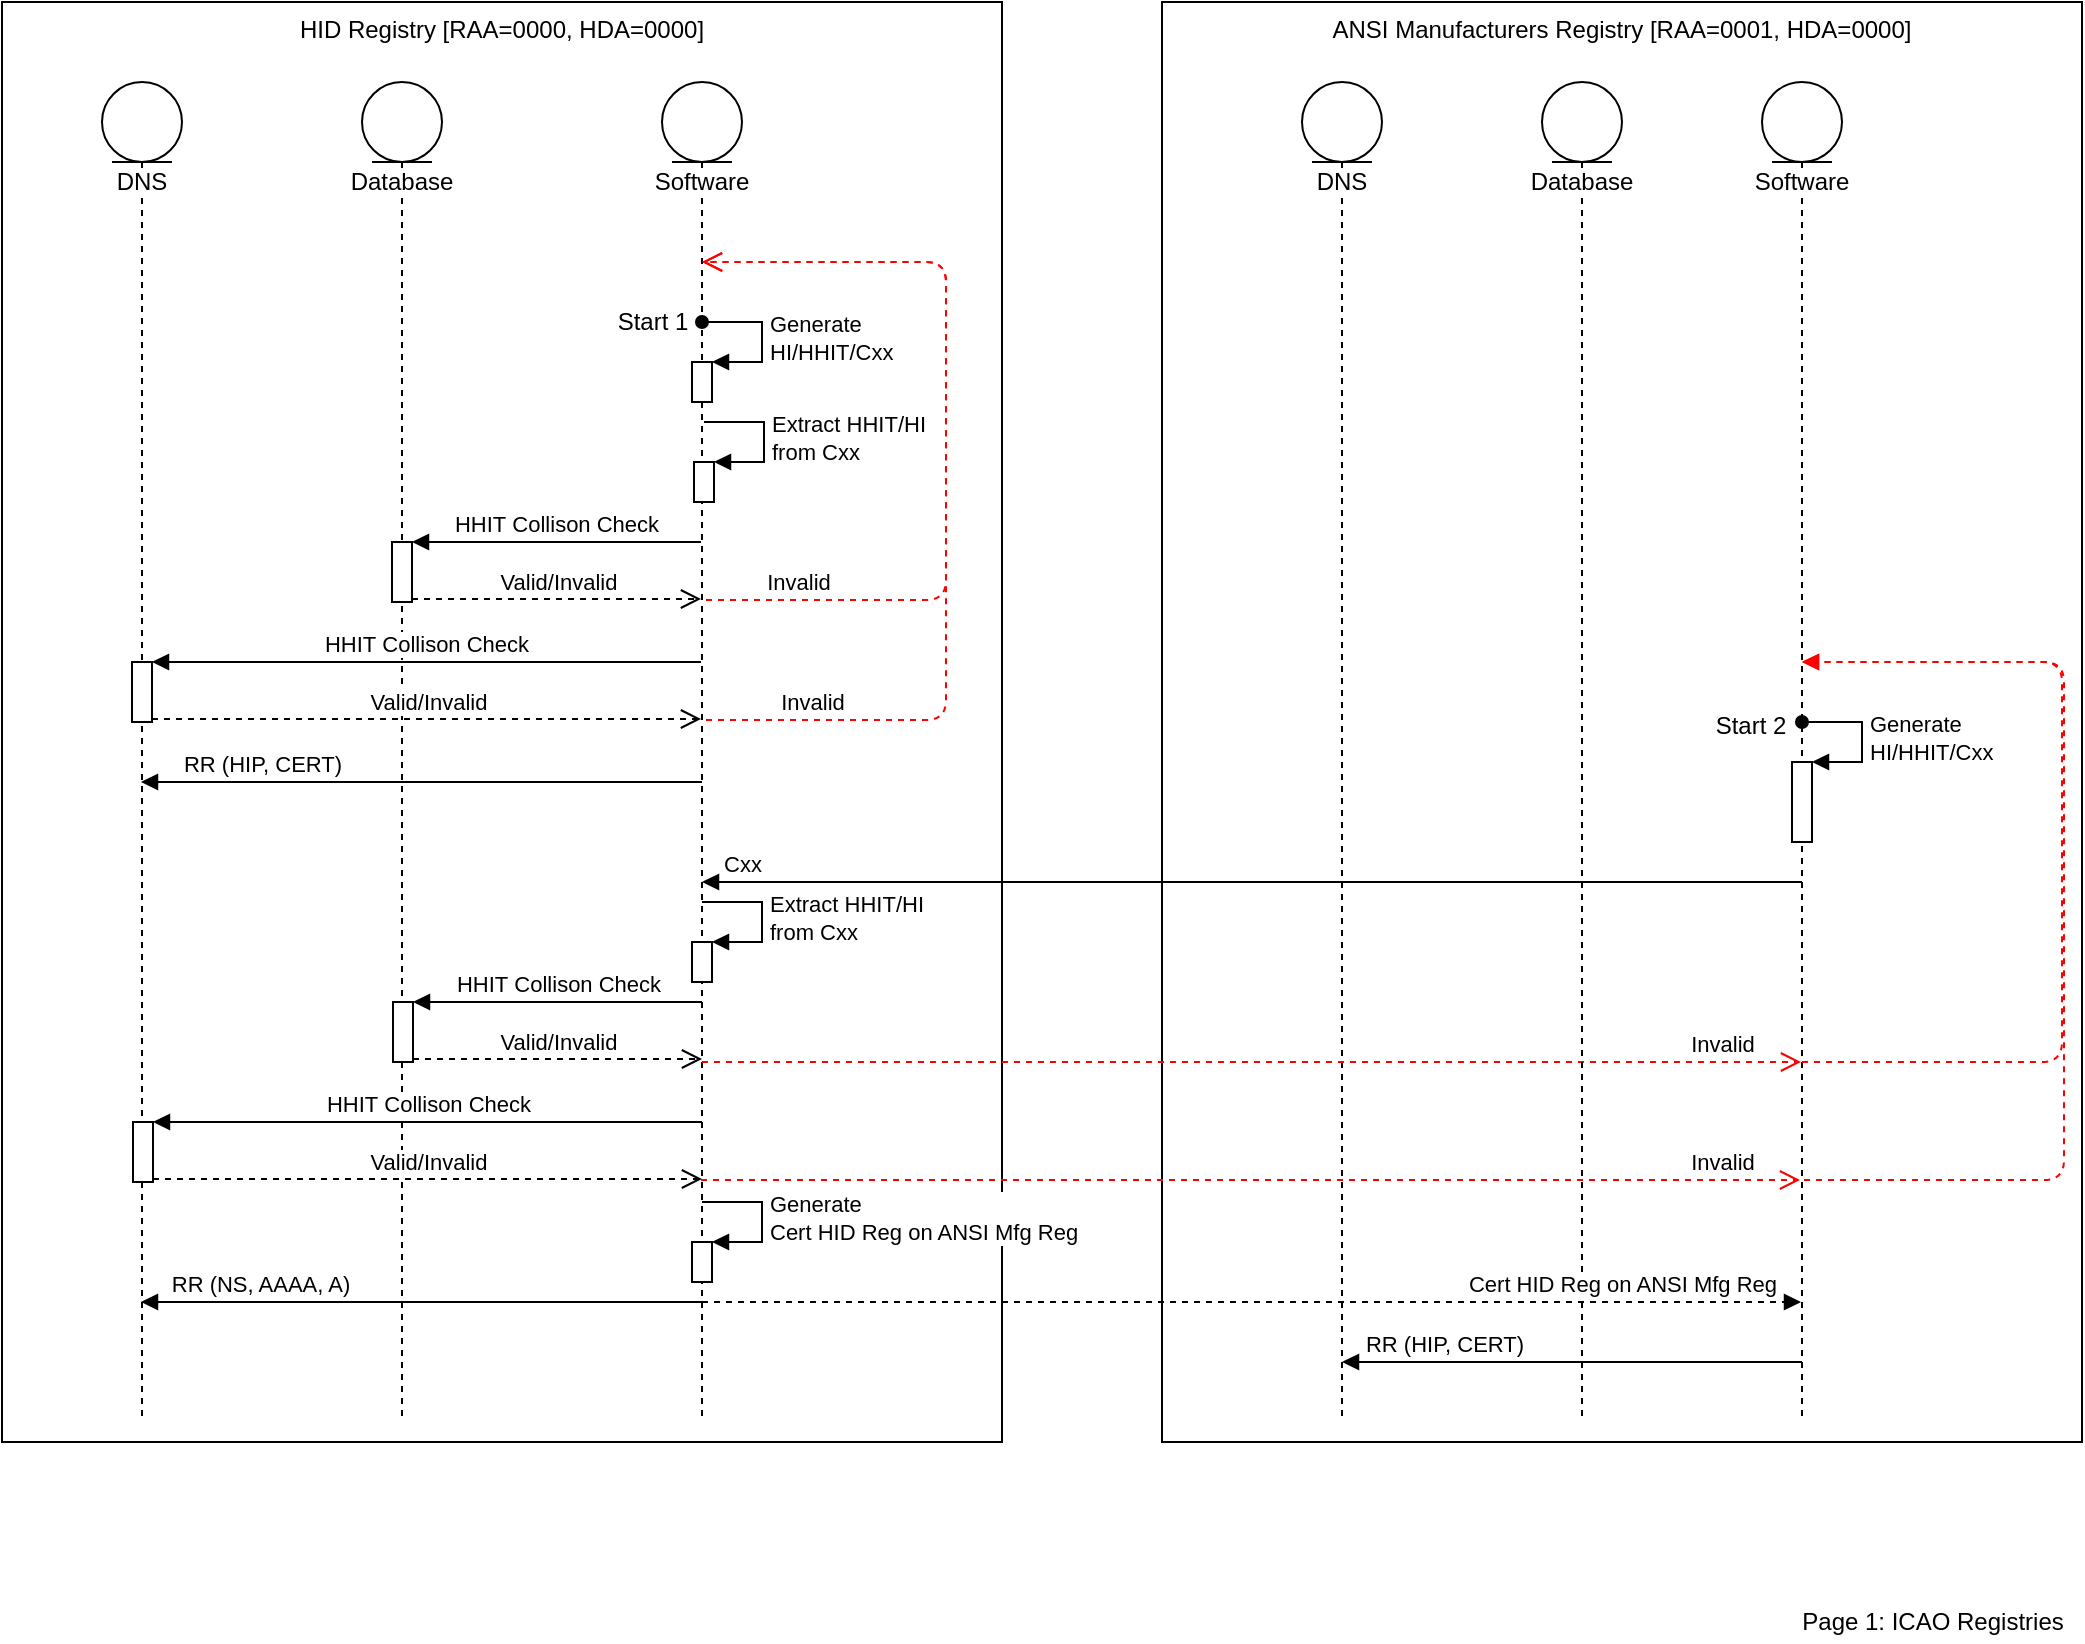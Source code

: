 <mxfile version="14.5.1" type="device" pages="15"><diagram id="QUZ_b-9rtB-vux8-aUYx" name="ICAO Registries"><mxGraphModel dx="1422" dy="856" grid="1" gridSize="10" guides="1" tooltips="1" connect="1" arrows="1" fold="1" page="1" pageScale="1" pageWidth="1100" pageHeight="850" math="0" shadow="0"><root><mxCell id="7RCb_Qh4yJLhj9rDSvMZ-0"/><mxCell id="7RCb_Qh4yJLhj9rDSvMZ-1" parent="7RCb_Qh4yJLhj9rDSvMZ-0"/><mxCell id="iNWx7Xb1zR_PSflT1kLP-1" value="ANSI Manufacturers Registry [RAA=0001, HDA=0000]" style="rounded=0;whiteSpace=wrap;html=1;shadow=0;labelBackgroundColor=#ffffff;fillColor=#FFFFFF;verticalAlign=top;" parent="7RCb_Qh4yJLhj9rDSvMZ-1" vertex="1"><mxGeometry x="630" y="20" width="460" height="720" as="geometry"/></mxCell><mxCell id="iNWx7Xb1zR_PSflT1kLP-0" value="HID Registry [RAA=0000, HDA=0000]" style="rounded=0;whiteSpace=wrap;html=1;shadow=0;labelBackgroundColor=#ffffff;fillColor=#FFFFFF;verticalAlign=top;" parent="7RCb_Qh4yJLhj9rDSvMZ-1" vertex="1"><mxGeometry x="50" y="20" width="500" height="720" as="geometry"/></mxCell><mxCell id="Im5SqTsCl9fgVdGd0vPp-1" value="Software" style="shape=umlLifeline;participant=umlEntity;perimeter=lifelinePerimeter;whiteSpace=wrap;html=1;container=1;collapsible=0;recursiveResize=0;verticalAlign=top;spacingTop=36;outlineConnect=0;shadow=0;labelBackgroundColor=#ffffff;fillColor=#FFFFFF;" parent="7RCb_Qh4yJLhj9rDSvMZ-1" vertex="1"><mxGeometry x="380" y="60" width="40" height="670" as="geometry"/></mxCell><mxCell id="She97bIOUS39jJVCgCJk-4" value="" style="html=1;points=[];perimeter=orthogonalPerimeter;shadow=0;labelBackgroundColor=#ffffff;fillColor=#FFFFFF;" parent="Im5SqTsCl9fgVdGd0vPp-1" vertex="1"><mxGeometry x="15" y="140" width="10" height="20" as="geometry"/></mxCell><mxCell id="She97bIOUS39jJVCgCJk-5" value="&lt;div&gt;Generate&lt;/div&gt;&lt;div&gt;HI/HHIT/Cxx&lt;/div&gt;" style="edgeStyle=orthogonalEdgeStyle;html=1;align=left;spacingLeft=2;endArrow=block;rounded=0;entryX=1;entryY=0;startArrow=oval;startFill=1;" parent="Im5SqTsCl9fgVdGd0vPp-1" target="She97bIOUS39jJVCgCJk-4" edge="1"><mxGeometry relative="1" as="geometry"><mxPoint x="20" y="120" as="sourcePoint"/><Array as="points"><mxPoint x="50" y="120"/></Array></mxGeometry></mxCell><mxCell id="t3pJhDFApoOL5Be9hool-4" value="" style="html=1;points=[];perimeter=orthogonalPerimeter;" parent="Im5SqTsCl9fgVdGd0vPp-1" vertex="1"><mxGeometry x="16" y="190" width="10" height="20" as="geometry"/></mxCell><mxCell id="t3pJhDFApoOL5Be9hool-5" value="Extract HHIT/HI&lt;br&gt;from Cxx" style="edgeStyle=orthogonalEdgeStyle;html=1;align=left;spacingLeft=2;endArrow=block;rounded=0;entryX=1;entryY=0;" parent="Im5SqTsCl9fgVdGd0vPp-1" target="t3pJhDFApoOL5Be9hool-4" edge="1"><mxGeometry relative="1" as="geometry"><mxPoint x="21" y="170" as="sourcePoint"/><Array as="points"><mxPoint x="51" y="170"/></Array></mxGeometry></mxCell><mxCell id="IqCkdI0BZlJ16yn8EkdC-0" value="" style="html=1;points=[];perimeter=orthogonalPerimeter;" parent="Im5SqTsCl9fgVdGd0vPp-1" vertex="1"><mxGeometry x="15" y="430" width="10" height="20" as="geometry"/></mxCell><mxCell id="IqCkdI0BZlJ16yn8EkdC-1" value="Extract HHIT/HI&lt;br&gt;from Cxx" style="edgeStyle=orthogonalEdgeStyle;html=1;align=left;spacingLeft=2;endArrow=block;rounded=0;entryX=1;entryY=0;" parent="Im5SqTsCl9fgVdGd0vPp-1" target="IqCkdI0BZlJ16yn8EkdC-0" edge="1"><mxGeometry relative="1" as="geometry"><mxPoint x="20" y="410" as="sourcePoint"/><Array as="points"><mxPoint x="50" y="410"/></Array></mxGeometry></mxCell><mxCell id="ErCGlm0ZL1W55PMWOLYI-0" value="" style="html=1;points=[];perimeter=orthogonalPerimeter;shadow=0;labelBackgroundColor=#ffffff;fillColor=#FFFFFF;" parent="Im5SqTsCl9fgVdGd0vPp-1" vertex="1"><mxGeometry x="15" y="580" width="10" height="20" as="geometry"/></mxCell><mxCell id="ErCGlm0ZL1W55PMWOLYI-1" value="Generate&lt;br&gt;Cert HID Reg on ANSI Mfg Reg" style="edgeStyle=orthogonalEdgeStyle;html=1;align=left;spacingLeft=2;endArrow=block;rounded=0;entryX=1;entryY=0;" parent="Im5SqTsCl9fgVdGd0vPp-1" target="ErCGlm0ZL1W55PMWOLYI-0" edge="1"><mxGeometry relative="1" as="geometry"><mxPoint x="20" y="560" as="sourcePoint"/><Array as="points"><mxPoint x="50" y="560"/></Array></mxGeometry></mxCell><mxCell id="Im5SqTsCl9fgVdGd0vPp-2" value="DNS" style="shape=umlLifeline;participant=umlEntity;perimeter=lifelinePerimeter;whiteSpace=wrap;html=1;container=1;collapsible=0;recursiveResize=0;verticalAlign=top;spacingTop=36;outlineConnect=0;shadow=0;labelBackgroundColor=#ffffff;fillColor=#FFFFFF;" parent="7RCb_Qh4yJLhj9rDSvMZ-1" vertex="1"><mxGeometry x="100" y="60" width="40" height="670" as="geometry"/></mxCell><mxCell id="7DRm55AfEufYwCPYG156-3" value="" style="html=1;points=[];perimeter=orthogonalPerimeter;labelBackgroundColor=#ffffff;strokeColor=#000000;align=center;" parent="Im5SqTsCl9fgVdGd0vPp-2" vertex="1"><mxGeometry x="15" y="290" width="10" height="30" as="geometry"/></mxCell><mxCell id="Im5SqTsCl9fgVdGd0vPp-3" value="Software" style="shape=umlLifeline;participant=umlEntity;perimeter=lifelinePerimeter;whiteSpace=wrap;html=1;container=1;collapsible=0;recursiveResize=0;verticalAlign=top;spacingTop=36;outlineConnect=0;shadow=0;labelBackgroundColor=#ffffff;fillColor=#FFFFFF;" parent="7RCb_Qh4yJLhj9rDSvMZ-1" vertex="1"><mxGeometry x="930" y="60" width="40" height="670" as="geometry"/></mxCell><mxCell id="She97bIOUS39jJVCgCJk-17" value="" style="html=1;points=[];perimeter=orthogonalPerimeter;shadow=0;labelBackgroundColor=#ffffff;fillColor=#FFFFFF;" parent="Im5SqTsCl9fgVdGd0vPp-3" vertex="1"><mxGeometry x="15" y="340" width="10" height="40" as="geometry"/></mxCell><mxCell id="She97bIOUS39jJVCgCJk-18" value="&lt;div&gt;Generate&lt;/div&gt;&lt;div&gt;HI/HHIT/Cxx&lt;/div&gt;" style="edgeStyle=orthogonalEdgeStyle;html=1;align=left;spacingLeft=2;endArrow=block;rounded=0;entryX=1;entryY=0;startArrow=oval;startFill=1;" parent="Im5SqTsCl9fgVdGd0vPp-3" target="She97bIOUS39jJVCgCJk-17" edge="1"><mxGeometry relative="1" as="geometry"><mxPoint x="20" y="320" as="sourcePoint"/><Array as="points"><mxPoint x="50" y="320"/></Array></mxGeometry></mxCell><mxCell id="She97bIOUS39jJVCgCJk-19" value="Cxx" style="html=1;verticalAlign=bottom;endArrow=block;" parent="Im5SqTsCl9fgVdGd0vPp-3" edge="1"><mxGeometry x="0.927" width="80" relative="1" as="geometry"><mxPoint x="20" y="400" as="sourcePoint"/><mxPoint x="-530" y="400" as="targetPoint"/><mxPoint as="offset"/></mxGeometry></mxCell><mxCell id="She97bIOUS39jJVCgCJk-23" value="" style="html=1;verticalAlign=bottom;endArrow=block;dashed=1;strokeColor=#FF0000;" parent="Im5SqTsCl9fgVdGd0vPp-3" target="Im5SqTsCl9fgVdGd0vPp-3" edge="1"><mxGeometry width="80" relative="1" as="geometry"><mxPoint x="20" y="490" as="sourcePoint"/><mxPoint x="100" y="490" as="targetPoint"/><Array as="points"><mxPoint x="150" y="490"/><mxPoint x="150" y="390"/><mxPoint x="150" y="290"/></Array></mxGeometry></mxCell><mxCell id="ErCGlm0ZL1W55PMWOLYI-3" value="RR (HIP, CERT)" style="html=1;verticalAlign=bottom;endArrow=block;" parent="Im5SqTsCl9fgVdGd0vPp-3" target="Im5SqTsCl9fgVdGd0vPp-4" edge="1"><mxGeometry x="0.562" width="80" relative="1" as="geometry"><mxPoint x="20" y="640" as="sourcePoint"/><mxPoint x="100" y="640" as="targetPoint"/><mxPoint as="offset"/><Array as="points"><mxPoint x="-150" y="640"/></Array></mxGeometry></mxCell><mxCell id="Im5SqTsCl9fgVdGd0vPp-4" value="DNS" style="shape=umlLifeline;participant=umlEntity;perimeter=lifelinePerimeter;whiteSpace=wrap;html=1;container=1;collapsible=0;recursiveResize=0;verticalAlign=top;spacingTop=36;outlineConnect=0;shadow=0;labelBackgroundColor=#ffffff;fillColor=#FFFFFF;" parent="7RCb_Qh4yJLhj9rDSvMZ-1" vertex="1"><mxGeometry x="700" y="60" width="40" height="670" as="geometry"/></mxCell><mxCell id="She97bIOUS39jJVCgCJk-15" value="Invalid" style="html=1;verticalAlign=bottom;endArrow=open;dashed=1;endSize=8;strokeColor=#FF0000;" parent="7RCb_Qh4yJLhj9rDSvMZ-1" target="Im5SqTsCl9fgVdGd0vPp-1" edge="1"><mxGeometry x="-0.777" relative="1" as="geometry"><mxPoint x="402" y="379" as="sourcePoint"/><mxPoint x="401.5" y="146" as="targetPoint"/><Array as="points"><mxPoint x="470" y="379"/><mxPoint x="522" y="379"/><mxPoint x="522" y="150"/></Array><mxPoint as="offset"/></mxGeometry></mxCell><mxCell id="She97bIOUS39jJVCgCJk-22" value="Invalid" style="html=1;verticalAlign=bottom;endArrow=open;dashed=1;endSize=8;strokeColor=#FF0000;" parent="7RCb_Qh4yJLhj9rDSvMZ-1" edge="1"><mxGeometry x="0.856" relative="1" as="geometry"><mxPoint x="400" y="550" as="sourcePoint"/><mxPoint x="949.5" y="550" as="targetPoint"/><Array as="points"><mxPoint x="540" y="550"/></Array><mxPoint as="offset"/></mxGeometry></mxCell><mxCell id="m5_ktiRVzwVyNzoguKD7-1" value="RR (NS, AAAA, A)" style="html=1;verticalAlign=bottom;endArrow=block;" parent="7RCb_Qh4yJLhj9rDSvMZ-1" edge="1"><mxGeometry x="0.576" width="80" relative="1" as="geometry"><mxPoint x="400" y="670" as="sourcePoint"/><mxPoint x="119.5" y="670" as="targetPoint"/><mxPoint as="offset"/></mxGeometry></mxCell><mxCell id="T2k4uHOK2a9D6cXdFNWC-0" value="Database" style="shape=umlLifeline;participant=umlEntity;perimeter=lifelinePerimeter;whiteSpace=wrap;html=1;container=1;collapsible=0;recursiveResize=0;verticalAlign=top;spacingTop=36;outlineConnect=0;shadow=0;labelBackgroundColor=#ffffff;fillColor=#FFFFFF;" parent="7RCb_Qh4yJLhj9rDSvMZ-1" vertex="1"><mxGeometry x="230" y="60" width="40" height="670" as="geometry"/></mxCell><mxCell id="t3pJhDFApoOL5Be9hool-1" value="" style="html=1;points=[];perimeter=orthogonalPerimeter;labelBackgroundColor=#ffffff;strokeColor=#000000;align=center;" parent="T2k4uHOK2a9D6cXdFNWC-0" vertex="1"><mxGeometry x="15" y="230" width="10" height="30" as="geometry"/></mxCell><mxCell id="IqCkdI0BZlJ16yn8EkdC-4" value="" style="html=1;points=[];perimeter=orthogonalPerimeter;labelBackgroundColor=#ffffff;strokeColor=#000000;align=center;" parent="T2k4uHOK2a9D6cXdFNWC-0" vertex="1"><mxGeometry x="15.5" y="460" width="10" height="30" as="geometry"/></mxCell><mxCell id="IqCkdI0BZlJ16yn8EkdC-5" value="Valid/Invalid" style="html=1;verticalAlign=bottom;endArrow=open;dashed=1;endSize=8;exitX=1;exitY=0.95;strokeColor=#000000;" parent="T2k4uHOK2a9D6cXdFNWC-0" source="IqCkdI0BZlJ16yn8EkdC-4" edge="1"><mxGeometry relative="1" as="geometry"><mxPoint x="170" y="488.5" as="targetPoint"/></mxGeometry></mxCell><mxCell id="IqCkdI0BZlJ16yn8EkdC-6" value="HHIT&amp;nbsp;Collison Check" style="html=1;verticalAlign=bottom;endArrow=block;entryX=1;entryY=0;strokeColor=#000000;" parent="T2k4uHOK2a9D6cXdFNWC-0" target="IqCkdI0BZlJ16yn8EkdC-4" edge="1"><mxGeometry relative="1" as="geometry"><mxPoint x="170" y="460" as="sourcePoint"/></mxGeometry></mxCell><mxCell id="T2k4uHOK2a9D6cXdFNWC-1" value="Database" style="shape=umlLifeline;participant=umlEntity;perimeter=lifelinePerimeter;whiteSpace=wrap;html=1;container=1;collapsible=0;recursiveResize=0;verticalAlign=top;spacingTop=36;outlineConnect=0;shadow=0;labelBackgroundColor=#ffffff;fillColor=#FFFFFF;" parent="7RCb_Qh4yJLhj9rDSvMZ-1" vertex="1"><mxGeometry x="820" y="60" width="40" height="670" as="geometry"/></mxCell><mxCell id="k5WqF6RUreedpaJAeuDe-0" value="Start 1" style="text;html=1;resizable=0;autosize=1;align=center;verticalAlign=middle;points=[];fillColor=none;strokeColor=none;rounded=0;shadow=0;labelBackgroundColor=#ffffff;" parent="7RCb_Qh4yJLhj9rDSvMZ-1" vertex="1"><mxGeometry x="350" y="170" width="50" height="20" as="geometry"/></mxCell><mxCell id="k5WqF6RUreedpaJAeuDe-1" value="Start 2" style="text;html=1;resizable=0;autosize=1;align=center;verticalAlign=middle;points=[];fillColor=none;strokeColor=none;rounded=0;shadow=0;labelBackgroundColor=#ffffff;" parent="7RCb_Qh4yJLhj9rDSvMZ-1" vertex="1"><mxGeometry x="899" y="372" width="50" height="20" as="geometry"/></mxCell><mxCell id="7DRm55AfEufYwCPYG156-5" value="Valid/Invalid" style="html=1;verticalAlign=bottom;endArrow=open;dashed=1;endSize=8;exitX=1;exitY=0.95;strokeColor=#000000;" parent="7RCb_Qh4yJLhj9rDSvMZ-1" source="7DRm55AfEufYwCPYG156-3" target="Im5SqTsCl9fgVdGd0vPp-1" edge="1"><mxGeometry relative="1" as="geometry"><mxPoint x="400" y="337" as="targetPoint"/></mxGeometry></mxCell><mxCell id="7DRm55AfEufYwCPYG156-4" value="HHIT&amp;nbsp;Collison Check" style="html=1;verticalAlign=bottom;endArrow=block;entryX=1;entryY=0;strokeColor=#000000;" parent="7RCb_Qh4yJLhj9rDSvMZ-1" source="Im5SqTsCl9fgVdGd0vPp-1" target="7DRm55AfEufYwCPYG156-3" edge="1"><mxGeometry relative="1" as="geometry"><mxPoint x="400" y="280" as="sourcePoint"/></mxGeometry></mxCell><mxCell id="t3pJhDFApoOL5Be9hool-2" value="Valid/Invalid" style="html=1;verticalAlign=bottom;endArrow=open;dashed=1;endSize=8;exitX=1;exitY=0.95;strokeColor=#000000;" parent="7RCb_Qh4yJLhj9rDSvMZ-1" source="t3pJhDFApoOL5Be9hool-1" target="Im5SqTsCl9fgVdGd0vPp-1" edge="1"><mxGeometry relative="1" as="geometry"><mxPoint x="400.5" y="285.5" as="targetPoint"/></mxGeometry></mxCell><mxCell id="t3pJhDFApoOL5Be9hool-3" value="HHIT&amp;nbsp;Collison Check" style="html=1;verticalAlign=bottom;endArrow=block;entryX=1;entryY=0;strokeColor=#000000;" parent="7RCb_Qh4yJLhj9rDSvMZ-1" source="Im5SqTsCl9fgVdGd0vPp-1" target="t3pJhDFApoOL5Be9hool-1" edge="1"><mxGeometry relative="1" as="geometry"><mxPoint x="400.5" y="257" as="sourcePoint"/></mxGeometry></mxCell><mxCell id="m5_ktiRVzwVyNzoguKD7-0" value="RR (HIP, CERT)" style="html=1;verticalAlign=bottom;endArrow=block;" parent="7RCb_Qh4yJLhj9rDSvMZ-1" edge="1"><mxGeometry x="0.569" width="80" relative="1" as="geometry"><mxPoint x="400" y="410" as="sourcePoint"/><mxPoint x="119.5" y="410" as="targetPoint"/><mxPoint as="offset"/></mxGeometry></mxCell><mxCell id="t3pJhDFApoOL5Be9hool-6" value="Invalid" style="html=1;verticalAlign=bottom;endArrow=open;dashed=1;endSize=8;strokeColor=#FF0000;" parent="7RCb_Qh4yJLhj9rDSvMZ-1" target="Im5SqTsCl9fgVdGd0vPp-1" edge="1"><mxGeometry x="-0.777" relative="1" as="geometry"><mxPoint x="402" y="319" as="sourcePoint"/><mxPoint x="402" y="140" as="targetPoint"/><Array as="points"><mxPoint x="470" y="319"/><mxPoint x="522" y="319"/><mxPoint x="522" y="150"/></Array><mxPoint as="offset"/></mxGeometry></mxCell><mxCell id="ErCGlm0ZL1W55PMWOLYI-2" value="&lt;span style=&quot;text-align: left&quot;&gt;Cert HID Reg on ANSI Mfg Reg&lt;/span&gt;" style="html=1;verticalAlign=bottom;endArrow=block;dashed=1;" parent="7RCb_Qh4yJLhj9rDSvMZ-1" source="Im5SqTsCl9fgVdGd0vPp-1" target="Im5SqTsCl9fgVdGd0vPp-3" edge="1"><mxGeometry x="0.674" width="80" relative="1" as="geometry"><mxPoint x="400" y="670" as="sourcePoint"/><mxPoint x="480" y="670" as="targetPoint"/><mxPoint as="offset"/><Array as="points"><mxPoint x="450" y="670"/><mxPoint x="590" y="670"/></Array></mxGeometry></mxCell><mxCell id="IqCkdI0BZlJ16yn8EkdC-7" value="" style="html=1;points=[];perimeter=orthogonalPerimeter;labelBackgroundColor=#ffffff;strokeColor=#000000;align=center;" parent="7RCb_Qh4yJLhj9rDSvMZ-1" vertex="1"><mxGeometry x="115.5" y="580" width="10" height="30" as="geometry"/></mxCell><mxCell id="IqCkdI0BZlJ16yn8EkdC-8" value="Valid/Invalid" style="html=1;verticalAlign=bottom;endArrow=open;dashed=1;endSize=8;exitX=1;exitY=0.95;strokeColor=#000000;" parent="7RCb_Qh4yJLhj9rDSvMZ-1" source="IqCkdI0BZlJ16yn8EkdC-7" edge="1"><mxGeometry relative="1" as="geometry"><mxPoint x="400" y="608.5" as="targetPoint"/></mxGeometry></mxCell><mxCell id="IqCkdI0BZlJ16yn8EkdC-9" value="HHIT&amp;nbsp;Collison Check" style="html=1;verticalAlign=bottom;endArrow=block;entryX=1;entryY=0;strokeColor=#000000;" parent="7RCb_Qh4yJLhj9rDSvMZ-1" target="IqCkdI0BZlJ16yn8EkdC-7" edge="1"><mxGeometry relative="1" as="geometry"><mxPoint x="400" y="580" as="sourcePoint"/></mxGeometry></mxCell><mxCell id="IqCkdI0BZlJ16yn8EkdC-10" value="Invalid" style="html=1;verticalAlign=bottom;endArrow=open;dashed=1;endSize=8;strokeColor=#FF0000;" parent="7RCb_Qh4yJLhj9rDSvMZ-1" edge="1"><mxGeometry x="0.856" relative="1" as="geometry"><mxPoint x="399.5" y="609" as="sourcePoint"/><mxPoint x="949" y="609" as="targetPoint"/><Array as="points"><mxPoint x="539.5" y="609"/></Array><mxPoint as="offset"/></mxGeometry></mxCell><mxCell id="IqCkdI0BZlJ16yn8EkdC-11" value="" style="html=1;verticalAlign=bottom;endArrow=block;dashed=1;strokeColor=#FF0000;" parent="7RCb_Qh4yJLhj9rDSvMZ-1" target="Im5SqTsCl9fgVdGd0vPp-3" edge="1"><mxGeometry width="80" relative="1" as="geometry"><mxPoint x="951" y="609" as="sourcePoint"/><mxPoint x="950.5" y="409" as="targetPoint"/><Array as="points"><mxPoint x="1081" y="609"/><mxPoint x="1081" y="509"/><mxPoint x="1081" y="350"/></Array></mxGeometry></mxCell><mxCell id="AOEgK9kR9xLok55dE6Px-0" value="Page 1: ICAO Registries" style="text;html=1;align=center;verticalAlign=middle;resizable=0;points=[];autosize=1;" vertex="1" parent="7RCb_Qh4yJLhj9rDSvMZ-1"><mxGeometry x="940" y="820" width="150" height="20" as="geometry"/></mxCell></root></mxGraphModel></diagram><diagram id="nVnWUP9DLocTRjClGdku" name="Manufacturer Registries"><mxGraphModel dx="1422" dy="856" grid="1" gridSize="10" guides="1" tooltips="1" connect="1" arrows="1" fold="1" page="1" pageScale="1" pageWidth="1100" pageHeight="850" math="0" shadow="0"><root><mxCell id="YMiM0DrEiF5xlp2dm6LC-0"/><mxCell id="YMiM0DrEiF5xlp2dm6LC-1" parent="YMiM0DrEiF5xlp2dm6LC-0"/><mxCell id="0XQ0GY0t-Vhd60CpEJ5G-0" value="Manufacturer" style="rounded=0;whiteSpace=wrap;html=1;shadow=0;labelBackgroundColor=#ffffff;fillColor=#FFFFFF;verticalAlign=top;" parent="YMiM0DrEiF5xlp2dm6LC-1" vertex="1"><mxGeometry x="550" y="8" width="540" height="572" as="geometry"/></mxCell><mxCell id="NVzMcsey-O5zX_h_rFAz-0" value="ICAO" style="rounded=0;whiteSpace=wrap;html=1;shadow=0;labelBackgroundColor=#ffffff;fillColor=#FFFFFF;verticalAlign=top;" parent="YMiM0DrEiF5xlp2dm6LC-1" vertex="1"><mxGeometry x="10" y="8" width="530" height="572" as="geometry"/></mxCell><mxCell id="G_7f4-cD3Xj-4ZeQ0KgQ-0" value="ANSI Manufacturers Registry [RAA=0001, HDA=0000]" style="rounded=0;whiteSpace=wrap;html=1;shadow=0;labelBackgroundColor=#ffffff;fillColor=#FFFFFF;verticalAlign=top;" parent="YMiM0DrEiF5xlp2dm6LC-1" vertex="1"><mxGeometry x="25" y="30" width="360" height="540" as="geometry"/></mxCell><mxCell id="G_7f4-cD3Xj-4ZeQ0KgQ-1" value="Database" style="shape=umlLifeline;participant=umlEntity;perimeter=lifelinePerimeter;whiteSpace=wrap;html=1;container=1;collapsible=0;recursiveResize=0;verticalAlign=top;spacingTop=36;outlineConnect=0;shadow=0;labelBackgroundColor=#ffffff;fillColor=#FFFFFF;" parent="YMiM0DrEiF5xlp2dm6LC-1" vertex="1"><mxGeometry x="185" y="70" width="40" height="490" as="geometry"/></mxCell><mxCell id="B_BvGhZwuPTI2PIW3PP_-0" value="" style="html=1;points=[];perimeter=orthogonalPerimeter;labelBackgroundColor=#ffffff;strokeColor=#000000;align=center;" parent="G_7f4-cD3Xj-4ZeQ0KgQ-1" vertex="1"><mxGeometry x="15" y="300" width="10" height="20" as="geometry"/></mxCell><mxCell id="E5Rg2V_197w8pWbikT6K-9" value="" style="html=1;points=[];perimeter=orthogonalPerimeter;labelBackgroundColor=#ffffff;" vertex="1" parent="G_7f4-cD3Xj-4ZeQ0KgQ-1"><mxGeometry x="15" y="106" width="10" height="40" as="geometry"/></mxCell><mxCell id="G_7f4-cD3Xj-4ZeQ0KgQ-6" value="DNS" style="shape=umlLifeline;participant=umlEntity;perimeter=lifelinePerimeter;whiteSpace=wrap;html=1;container=1;collapsible=0;recursiveResize=0;verticalAlign=top;spacingTop=36;outlineConnect=0;shadow=0;labelBackgroundColor=#ffffff;fillColor=#FFFFFF;" parent="YMiM0DrEiF5xlp2dm6LC-1" vertex="1"><mxGeometry x="65" y="70" width="40" height="490" as="geometry"/></mxCell><mxCell id="qo-2XEGSxPc5eb553Zct-13" value="" style="html=1;points=[];perimeter=orthogonalPerimeter;labelBackgroundColor=#ffffff;" parent="G_7f4-cD3Xj-4ZeQ0KgQ-6" vertex="1"><mxGeometry x="15" y="81" width="10" height="89" as="geometry"/></mxCell><mxCell id="E5Rg2V_197w8pWbikT6K-0" value="" style="html=1;points=[];perimeter=orthogonalPerimeter;labelBackgroundColor=#ffffff;strokeColor=#000000;align=center;" vertex="1" parent="G_7f4-cD3Xj-4ZeQ0KgQ-6"><mxGeometry x="15" y="345" width="10" height="20" as="geometry"/></mxCell><mxCell id="0XQ0GY0t-Vhd60CpEJ5G-6" value="" style="shape=umlLifeline;participant=umlActor;perimeter=lifelinePerimeter;whiteSpace=wrap;html=1;container=1;collapsible=0;recursiveResize=0;verticalAlign=top;spacingTop=36;outlineConnect=0;shadow=0;labelBackgroundColor=#ffffff;fillColor=#FFFFFF;" parent="YMiM0DrEiF5xlp2dm6LC-1" vertex="1"><mxGeometry x="460" y="71" width="20" height="489" as="geometry"/></mxCell><mxCell id="0XQ0GY0t-Vhd60CpEJ5G-12" value="" style="html=1;points=[];perimeter=orthogonalPerimeter;shadow=0;labelBackgroundColor=#ffffff;fillColor=#FFFFFF;" parent="0XQ0GY0t-Vhd60CpEJ5G-6" vertex="1"><mxGeometry x="5" y="80" width="10" height="90" as="geometry"/></mxCell><mxCell id="6ShhO_Ye4G7mXixdf7aA-2" value="&lt;div&gt;ANSI Mfg Code + &lt;br&gt;&lt;/div&gt;&lt;div&gt;HDA=XXXX + Mfg Details&lt;/div&gt;" style="html=1;verticalAlign=bottom;endArrow=block;" parent="0XQ0GY0t-Vhd60CpEJ5G-6" edge="1"><mxGeometry x="0.198" width="80" relative="1" as="geometry"><mxPoint x="10" y="202" as="sourcePoint"/><mxPoint x="-150.5" y="202" as="targetPoint"/><mxPoint as="offset"/></mxGeometry></mxCell><mxCell id="0XQ0GY0t-Vhd60CpEJ5G-7" value="" style="shape=umlLifeline;participant=umlActor;perimeter=lifelinePerimeter;whiteSpace=wrap;html=1;container=1;collapsible=0;recursiveResize=0;verticalAlign=top;spacingTop=36;outlineConnect=0;shadow=0;labelBackgroundColor=#ffffff;fillColor=#FFFFFF;" parent="YMiM0DrEiF5xlp2dm6LC-1" vertex="1"><mxGeometry x="620" y="70" width="20" height="490" as="geometry"/></mxCell><mxCell id="0XQ0GY0t-Vhd60CpEJ5G-8" value="Manufacturer Registry [RAA=0001, HDA=XXXX]" style="rounded=0;whiteSpace=wrap;html=1;shadow=0;labelBackgroundColor=#ffffff;fillColor=#FFFFFF;verticalAlign=top;" parent="YMiM0DrEiF5xlp2dm6LC-1" vertex="1"><mxGeometry x="714" y="31" width="360" height="539" as="geometry"/></mxCell><mxCell id="0XQ0GY0t-Vhd60CpEJ5G-9" value="Software" style="shape=umlLifeline;participant=umlEntity;perimeter=lifelinePerimeter;whiteSpace=wrap;html=1;container=1;collapsible=0;recursiveResize=0;verticalAlign=top;spacingTop=36;outlineConnect=0;shadow=0;labelBackgroundColor=#ffffff;fillColor=#FFFFFF;" parent="YMiM0DrEiF5xlp2dm6LC-1" vertex="1"><mxGeometry x="870" y="71" width="40" height="489" as="geometry"/></mxCell><mxCell id="0XQ0GY0t-Vhd60CpEJ5G-19" value="" style="html=1;points=[];perimeter=orthogonalPerimeter;shadow=0;labelBackgroundColor=#ffffff;fillColor=#FFFFFF;" parent="0XQ0GY0t-Vhd60CpEJ5G-9" vertex="1"><mxGeometry x="15" y="204" width="10" height="20" as="geometry"/></mxCell><mxCell id="0XQ0GY0t-Vhd60CpEJ5G-20" value="&lt;div&gt;Generate&lt;/div&gt;&lt;div&gt;HI/HHIT/Cxx&lt;br&gt;&lt;/div&gt;" style="edgeStyle=orthogonalEdgeStyle;html=1;align=left;spacingLeft=2;endArrow=block;rounded=0;entryX=1;entryY=0;" parent="0XQ0GY0t-Vhd60CpEJ5G-9" edge="1"><mxGeometry relative="1" as="geometry"><mxPoint x="21" y="189" as="sourcePoint"/><Array as="points"><mxPoint x="21" y="189"/><mxPoint x="51" y="189"/><mxPoint x="51" y="204"/></Array><mxPoint x="26" y="204" as="targetPoint"/></mxGeometry></mxCell><mxCell id="0XQ0GY0t-Vhd60CpEJ5G-21" value="Certificate: Mfg Reg on Mfg Reg" style="html=1;verticalAlign=bottom;endArrow=block;" parent="0XQ0GY0t-Vhd60CpEJ5G-9" target="6ShhO_Ye4G7mXixdf7aA-3" edge="1"><mxGeometry x="0.688" width="80" relative="1" as="geometry"><mxPoint x="20" y="230" as="sourcePoint"/><mxPoint x="100" y="230" as="targetPoint"/><mxPoint as="offset"/></mxGeometry></mxCell><mxCell id="Kdal9ik9S30ApSxJtwUw-4" value="&lt;span style=&quot;text-align: left&quot;&gt;Certificate: ANSI Mfg Reg on Mfg Reg&lt;/span&gt;" style="html=1;verticalAlign=bottom;endArrow=none;startArrow=block;startFill=1;endFill=0;dashed=1;" parent="0XQ0GY0t-Vhd60CpEJ5G-9" target="6ShhO_Ye4G7mXixdf7aA-3" edge="1"><mxGeometry x="-0.552" width="80" relative="1" as="geometry"><mxPoint x="20" y="430" as="sourcePoint"/><mxPoint x="-500" y="430" as="targetPoint"/><mxPoint as="offset"/></mxGeometry></mxCell><mxCell id="0XQ0GY0t-Vhd60CpEJ5G-10" value="DNS" style="shape=umlLifeline;participant=umlEntity;perimeter=lifelinePerimeter;whiteSpace=wrap;html=1;container=1;collapsible=0;recursiveResize=0;verticalAlign=top;spacingTop=36;outlineConnect=0;shadow=0;labelBackgroundColor=#ffffff;fillColor=#FFFFFF;" parent="YMiM0DrEiF5xlp2dm6LC-1" vertex="1"><mxGeometry x="754" y="71" width="40" height="489" as="geometry"/></mxCell><mxCell id="USoypZy1S6a3Kj-LXI8--0" value="RR (HIP, CERT)" style="html=1;verticalAlign=bottom;endArrow=block;" parent="0XQ0GY0t-Vhd60CpEJ5G-10" edge="1"><mxGeometry x="0.202" width="80" relative="1" as="geometry"><mxPoint x="136" y="459" as="sourcePoint"/><mxPoint x="19.5" y="459" as="targetPoint"/><mxPoint as="offset"/></mxGeometry></mxCell><mxCell id="0XQ0GY0t-Vhd60CpEJ5G-13" value="&lt;div&gt;Request ANSI Mfg Code + &lt;br&gt;&lt;/div&gt;&lt;div&gt;Mfg Details&lt;/div&gt;" style="html=1;verticalAlign=bottom;endArrow=block;entryX=1;entryY=0;startArrow=oval;startFill=1;" parent="YMiM0DrEiF5xlp2dm6LC-1" source="0XQ0GY0t-Vhd60CpEJ5G-7" target="0XQ0GY0t-Vhd60CpEJ5G-12" edge="1"><mxGeometry relative="1" as="geometry"><mxPoint x="535" y="140" as="sourcePoint"/></mxGeometry></mxCell><mxCell id="0XQ0GY0t-Vhd60CpEJ5G-14" value="&lt;div&gt;ANSI Mfg Code + &lt;br&gt;&lt;/div&gt;&lt;div&gt;RAA=0001, HDA=XXXX&lt;/div&gt;" style="html=1;verticalAlign=bottom;endArrow=open;dashed=1;endSize=8;exitX=1;exitY=0.95;" parent="YMiM0DrEiF5xlp2dm6LC-1" source="0XQ0GY0t-Vhd60CpEJ5G-12" target="0XQ0GY0t-Vhd60CpEJ5G-7" edge="1"><mxGeometry relative="1" as="geometry"><mxPoint x="535" y="197" as="targetPoint"/></mxGeometry></mxCell><mxCell id="0XQ0GY0t-Vhd60CpEJ5G-26" value="RR (NS, AAAA, A)" style="html=1;verticalAlign=bottom;endArrow=block;" parent="YMiM0DrEiF5xlp2dm6LC-1" source="6ShhO_Ye4G7mXixdf7aA-3" target="G_7f4-cD3Xj-4ZeQ0KgQ-6" edge="1"><mxGeometry x="0.507" width="80" relative="1" as="geometry"><mxPoint x="270" y="410" as="sourcePoint"/><mxPoint x="350" y="410" as="targetPoint"/><Array as="points"><mxPoint x="270" y="500"/><mxPoint x="230" y="500"/><mxPoint x="150" y="500"/></Array><mxPoint x="1" as="offset"/></mxGeometry></mxCell><mxCell id="6ShhO_Ye4G7mXixdf7aA-3" value="Software" style="shape=umlLifeline;participant=umlEntity;perimeter=lifelinePerimeter;whiteSpace=wrap;html=1;container=1;collapsible=0;recursiveResize=0;verticalAlign=top;spacingTop=36;outlineConnect=0;shadow=0;labelBackgroundColor=#ffffff;fillColor=#FFFFFF;" parent="YMiM0DrEiF5xlp2dm6LC-1" vertex="1"><mxGeometry x="290" y="71" width="40" height="489" as="geometry"/></mxCell><mxCell id="Kdal9ik9S30ApSxJtwUw-1" value="" style="html=1;points=[];perimeter=orthogonalPerimeter;shadow=0;labelBackgroundColor=#ffffff;fillColor=#FFFFFF;" parent="6ShhO_Ye4G7mXixdf7aA-3" vertex="1"><mxGeometry x="15" y="400" width="10" height="21" as="geometry"/></mxCell><mxCell id="Kdal9ik9S30ApSxJtwUw-2" value="&lt;div&gt;Generate&lt;/div&gt;&lt;div&gt;Certificate: ANSI Mfg Reg on Mfg Reg&lt;br&gt;&lt;/div&gt;" style="edgeStyle=orthogonalEdgeStyle;html=1;align=left;spacingLeft=2;endArrow=block;rounded=0;entryX=1;entryY=0;" parent="6ShhO_Ye4G7mXixdf7aA-3" target="Kdal9ik9S30ApSxJtwUw-1" edge="1"><mxGeometry relative="1" as="geometry"><mxPoint x="19.5" y="380" as="sourcePoint"/><Array as="points"><mxPoint x="50" y="380"/><mxPoint x="50" y="400"/></Array></mxGeometry></mxCell><mxCell id="6ShhO_Ye4G7mXixdf7aA-4" value="" style="html=1;verticalAlign=bottom;startArrow=none;startFill=0;endArrow=block;startSize=8;" parent="6ShhO_Ye4G7mXixdf7aA-3" edge="1"><mxGeometry width="60" relative="1" as="geometry"><mxPoint x="20" y="202" as="sourcePoint"/><mxPoint x="-85.5" y="202" as="targetPoint"/></mxGeometry></mxCell><mxCell id="E5Rg2V_197w8pWbikT6K-3" value="" style="html=1;points=[];perimeter=orthogonalPerimeter;shadow=0;labelBackgroundColor=#ffffff;fillColor=#FFFFFF;" vertex="1" parent="6ShhO_Ye4G7mXixdf7aA-3"><mxGeometry x="15" y="259" width="10" height="21" as="geometry"/></mxCell><mxCell id="E5Rg2V_197w8pWbikT6K-4" value="&lt;div&gt;Extract&lt;/div&gt;&lt;div&gt;HHIT/HI from&lt;/div&gt;&lt;div&gt;Cxx&lt;/div&gt;" style="edgeStyle=orthogonalEdgeStyle;html=1;align=left;spacingLeft=2;endArrow=block;rounded=0;entryX=1;entryY=0;" edge="1" parent="6ShhO_Ye4G7mXixdf7aA-3" target="E5Rg2V_197w8pWbikT6K-3"><mxGeometry x="0.338" relative="1" as="geometry"><mxPoint x="19.5" y="239" as="sourcePoint"/><Array as="points"><mxPoint x="50" y="239"/><mxPoint x="50" y="259"/></Array><mxPoint y="1" as="offset"/></mxGeometry></mxCell><mxCell id="6ShhO_Ye4G7mXixdf7aA-5" value="Database" style="shape=umlLifeline;participant=umlEntity;perimeter=lifelinePerimeter;whiteSpace=wrap;html=1;container=1;collapsible=0;recursiveResize=0;verticalAlign=top;spacingTop=36;outlineConnect=0;shadow=0;labelBackgroundColor=#ffffff;fillColor=#FFFFFF;" parent="YMiM0DrEiF5xlp2dm6LC-1" vertex="1"><mxGeometry x="1000" y="71" width="40" height="489" as="geometry"/></mxCell><mxCell id="Xi383BbiAtTmm3BADKaH-0" value="Start" style="text;html=1;resizable=0;autosize=1;align=center;verticalAlign=middle;points=[];fillColor=none;strokeColor=none;rounded=0;shadow=0;labelBackgroundColor=#ffffff;" parent="YMiM0DrEiF5xlp2dm6LC-1" vertex="1"><mxGeometry x="630" y="140" width="40" height="20" as="geometry"/></mxCell><mxCell id="B_BvGhZwuPTI2PIW3PP_-2" value="Valid/Invalid" style="html=1;verticalAlign=bottom;endArrow=open;dashed=1;endSize=8;exitX=1;exitY=0.95;strokeColor=#000000;" parent="YMiM0DrEiF5xlp2dm6LC-1" source="B_BvGhZwuPTI2PIW3PP_-0" target="6ShhO_Ye4G7mXixdf7aA-3" edge="1"><mxGeometry relative="1" as="geometry"><mxPoint x="355.25" y="377" as="targetPoint"/></mxGeometry></mxCell><mxCell id="B_BvGhZwuPTI2PIW3PP_-1" value="HHIT&amp;nbsp;Collison Check" style="html=1;verticalAlign=bottom;endArrow=block;entryX=1;entryY=0;strokeColor=#000000;" parent="YMiM0DrEiF5xlp2dm6LC-1" source="6ShhO_Ye4G7mXixdf7aA-3" target="B_BvGhZwuPTI2PIW3PP_-0" edge="1"><mxGeometry relative="1" as="geometry"><mxPoint x="355.25" y="320" as="sourcePoint"/></mxGeometry></mxCell><mxCell id="0XQ0GY0t-Vhd60CpEJ5G-25" value="" style="html=1;verticalAlign=bottom;endArrow=block;dashed=1;strokeColor=#FF0000;" parent="YMiM0DrEiF5xlp2dm6LC-1" edge="1" target="0XQ0GY0t-Vhd60CpEJ5G-9"><mxGeometry width="80" relative="1" as="geometry"><mxPoint x="890" y="390" as="sourcePoint"/><mxPoint x="889.5" y="219" as="targetPoint"/><Array as="points"><mxPoint x="940" y="390"/><mxPoint x="990" y="390"/><mxPoint x="990" y="308"/><mxPoint x="990" y="250"/></Array></mxGeometry></mxCell><mxCell id="qo-2XEGSxPc5eb553Zct-14" value="HDA Collision Check" style="html=1;verticalAlign=bottom;endArrow=block;entryX=1;entryY=0;exitX=0.4;exitY=0;exitDx=0;exitDy=0;exitPerimeter=0;" parent="YMiM0DrEiF5xlp2dm6LC-1" source="0XQ0GY0t-Vhd60CpEJ5G-12" target="qo-2XEGSxPc5eb553Zct-13" edge="1"><mxGeometry relative="1" as="geometry"><mxPoint x="375" y="140" as="sourcePoint"/></mxGeometry></mxCell><mxCell id="qo-2XEGSxPc5eb553Zct-15" value="Valid/Invalid" style="html=1;verticalAlign=bottom;endArrow=open;dashed=1;endSize=8;exitX=1;exitY=0.95;" parent="YMiM0DrEiF5xlp2dm6LC-1" source="qo-2XEGSxPc5eb553Zct-13" target="0XQ0GY0t-Vhd60CpEJ5G-12" edge="1"><mxGeometry relative="1" as="geometry"><mxPoint x="375" y="197" as="targetPoint"/></mxGeometry></mxCell><mxCell id="4SS7XYuTukTqDK1g_RLo-2" value="&lt;b style=&quot;font-size: 11px&quot;&gt;Example ANSI Manufacturers Registry DNS:&lt;br style=&quot;font-size: 11px&quot;&gt;&lt;/b&gt;&lt;br style=&quot;font-size: 11px&quot;&gt;&amp;lt;ICAO Mfr Hash&amp;gt;.&amp;lt;ogaid&amp;gt;.0.0.hhit.rid.aero HIP ...&lt;br style=&quot;font-size: 11px&quot;&gt;&amp;lt;ICAO Mfr Hash&amp;gt;.&amp;lt;ogaid&amp;gt;.0.0.hhit.rid.aero CERT &amp;lt;Certificate: HID Registry on ANSI Mfr Registry&amp;gt;&lt;br&gt;&lt;br&gt;&amp;lt;ANSI Mfr Code&amp;gt;.mfr.rid.aero CNAME &amp;lt;Mfr Hash&amp;gt;.&amp;lt;ogaid&amp;gt;.xxxx.0001.hhit.rid.aero&lt;br style=&quot;font-size: 11px&quot;&gt;xxxx.0001.hhit.rid.aero NS &amp;lt;Mfr Hash&amp;gt;.&amp;lt;ogaid&amp;gt;.xxxx.0001.hhit.rid.aero&lt;br style=&quot;font-size: 11px&quot;&gt;&amp;lt;Mfr Hash&amp;gt;.&amp;lt;ogaid&amp;gt;.xxxx.0001.hhit.rid.aero AAAA &amp;lt;ipv6 address&amp;gt;" style="text;html=1;align=left;verticalAlign=middle;resizable=0;points=[];autosize=1;fontSize=11;" parent="YMiM0DrEiF5xlp2dm6LC-1" vertex="1"><mxGeometry x="20" y="600" width="530" height="110" as="geometry"/></mxCell><mxCell id="4SS7XYuTukTqDK1g_RLo-3" value="&lt;b style=&quot;font-size: 11px&quot;&gt;Example Manufacturer Registry DNS:&lt;br style=&quot;font-size: 11px&quot;&gt;&lt;/b&gt;&lt;br style=&quot;font-size: 11px&quot;&gt;&amp;lt;Mfr Hash&amp;gt;.&amp;lt;ogaid&amp;gt;.xxxx.0001.hhit.rid.aero HIP ...&lt;br style=&quot;font-size: 11px&quot;&gt;&amp;lt;Mfr Hash&amp;gt;.&amp;lt;ogaid&amp;gt;.xxxx.0001.hhit.rid.aero CERT &amp;lt;Certificate: ANSI Mfr Registry on Mfr Registry&amp;gt;" style="text;html=1;align=left;verticalAlign=middle;resizable=0;points=[];autosize=1;fontSize=11;" parent="YMiM0DrEiF5xlp2dm6LC-1" vertex="1"><mxGeometry x="560" y="600" width="500" height="60" as="geometry"/></mxCell><mxCell id="QVw9fZ1PonxLRo11csPN-0" value="&lt;b&gt;Example ANSI Manufacturers Registry Database:&lt;br&gt;&lt;/b&gt;&lt;br&gt;ANSI Mfr Code [Primary Key], HDA Value, Mfr Details&amp;nbsp;" style="text;html=1;align=left;verticalAlign=middle;resizable=0;points=[];autosize=1;" parent="YMiM0DrEiF5xlp2dm6LC-1" vertex="1"><mxGeometry x="20" y="740" width="300" height="50" as="geometry"/></mxCell><mxCell id="QVw9fZ1PonxLRo11csPN-1" value="&lt;b&gt;Notes:&lt;br&gt;&lt;/b&gt;- &quot;Hash&quot; is the lower 64 bits of the HHIT&lt;br&gt;- ANSI Mfr Code is assigned by ICAO to UAS Manufacturers for use in &lt;br&gt;ANSI CTA2063-A Serial Numbers. It is a 4 character code using [A-Z0-9] except for &lt;br&gt;the letters &quot;O&quot; and &quot;I&quot;&lt;br&gt;&lt;span style=&quot;text-align: center&quot;&gt;- Cxx = sign(HI[private], HHIT + HI[public] + Timestamp)&lt;br&gt;&lt;/span&gt;" style="text;html=1;align=left;verticalAlign=middle;resizable=0;points=[];autosize=1;" parent="YMiM0DrEiF5xlp2dm6LC-1" vertex="1"><mxGeometry x="560" y="680" width="460" height="90" as="geometry"/></mxCell><mxCell id="E5Rg2V_197w8pWbikT6K-1" value="Valid/Invalid" style="html=1;verticalAlign=bottom;endArrow=open;dashed=1;endSize=8;exitX=1;exitY=0.95;strokeColor=#000000;" edge="1" parent="YMiM0DrEiF5xlp2dm6LC-1" source="E5Rg2V_197w8pWbikT6K-0" target="6ShhO_Ye4G7mXixdf7aA-3"><mxGeometry relative="1" as="geometry"><mxPoint x="310.5" y="377" as="targetPoint"/></mxGeometry></mxCell><mxCell id="E5Rg2V_197w8pWbikT6K-2" value="HHIT&amp;nbsp;Collison Check" style="html=1;verticalAlign=bottom;endArrow=block;entryX=1;entryY=0;strokeColor=#000000;" edge="1" parent="YMiM0DrEiF5xlp2dm6LC-1" target="E5Rg2V_197w8pWbikT6K-0" source="6ShhO_Ye4G7mXixdf7aA-3"><mxGeometry relative="1" as="geometry"><mxPoint x="310.5" y="358" as="sourcePoint"/></mxGeometry></mxCell><mxCell id="0XQ0GY0t-Vhd60CpEJ5G-24" value="Invalid" style="html=1;verticalAlign=bottom;endArrow=open;dashed=1;endSize=8;strokeColor=#FF0000;" parent="YMiM0DrEiF5xlp2dm6LC-1" edge="1"><mxGeometry x="0.759" relative="1" as="geometry"><mxPoint x="314.5" y="390" as="sourcePoint"/><mxPoint x="895" y="390" as="targetPoint"/><mxPoint x="1" as="offset"/></mxGeometry></mxCell><mxCell id="E5Rg2V_197w8pWbikT6K-5" value="" style="html=1;verticalAlign=bottom;endArrow=block;dashed=1;strokeColor=#FF0000;" edge="1" parent="YMiM0DrEiF5xlp2dm6LC-1" target="0XQ0GY0t-Vhd60CpEJ5G-9"><mxGeometry width="80" relative="1" as="geometry"><mxPoint x="890.5" y="437" as="sourcePoint"/><mxPoint x="890" y="220" as="targetPoint"/><Array as="points"><mxPoint x="940.5" y="437"/><mxPoint x="990.5" y="437"/><mxPoint x="990.5" y="355"/><mxPoint x="991" y="250"/></Array></mxGeometry></mxCell><mxCell id="E5Rg2V_197w8pWbikT6K-6" value="Invalid" style="html=1;verticalAlign=bottom;endArrow=open;dashed=1;endSize=8;strokeColor=#FF0000;" edge="1" parent="YMiM0DrEiF5xlp2dm6LC-1"><mxGeometry x="0.759" relative="1" as="geometry"><mxPoint x="310" y="435" as="sourcePoint"/><mxPoint x="890.5" y="435" as="targetPoint"/><mxPoint x="1" as="offset"/></mxGeometry></mxCell><mxCell id="0XQ0GY0t-Vhd60CpEJ5G-17" value="" style="html=1;verticalAlign=bottom;endArrow=none;endFill=0;startArrow=block;startFill=1;" parent="YMiM0DrEiF5xlp2dm6LC-1" edge="1"><mxGeometry width="80" relative="1" as="geometry"><mxPoint x="889.5" y="237" as="sourcePoint"/><mxPoint x="629.5" y="237" as="targetPoint"/><Array as="points"><mxPoint x="710" y="237"/></Array></mxGeometry></mxCell><mxCell id="0XQ0GY0t-Vhd60CpEJ5G-18" value="RAA=0001, HDA=XXXX" style="edgeLabel;html=1;align=center;verticalAlign=middle;resizable=0;points=[];" parent="0XQ0GY0t-Vhd60CpEJ5G-17" vertex="1" connectable="0"><mxGeometry x="-0.266" y="-1" relative="1" as="geometry"><mxPoint x="43" y="-9" as="offset"/></mxGeometry></mxCell><mxCell id="E5Rg2V_197w8pWbikT6K-10" value="HDA Collision Check" style="html=1;verticalAlign=bottom;endArrow=block;entryX=1;entryY=0;" edge="1" parent="YMiM0DrEiF5xlp2dm6LC-1" target="E5Rg2V_197w8pWbikT6K-9"><mxGeometry relative="1" as="geometry"><mxPoint x="460" y="176" as="sourcePoint"/></mxGeometry></mxCell><mxCell id="E5Rg2V_197w8pWbikT6K-11" value="Valid/Invalid" style="html=1;verticalAlign=bottom;endArrow=open;dashed=1;endSize=8;exitX=1;exitY=0.95;" edge="1" parent="YMiM0DrEiF5xlp2dm6LC-1" source="E5Rg2V_197w8pWbikT6K-9" target="0XQ0GY0t-Vhd60CpEJ5G-12"><mxGeometry relative="1" as="geometry"><mxPoint x="585" y="235.55" as="targetPoint"/></mxGeometry></mxCell><mxCell id="ILpKg1W7lrHxisjo6rOF-0" value="Page 2: Manufacturer Registries" style="text;html=1;align=center;verticalAlign=middle;resizable=0;points=[];autosize=1;" vertex="1" parent="YMiM0DrEiF5xlp2dm6LC-1"><mxGeometry x="890" y="820" width="190" height="20" as="geometry"/></mxCell></root></mxGraphModel></diagram><diagram name="CAA Registries" id="XCxmFRVVaJOj93IAXDNf"><mxGraphModel dx="1422" dy="856" grid="1" gridSize="10" guides="1" tooltips="1" connect="1" arrows="1" fold="1" page="1" pageScale="1" pageWidth="1100" pageHeight="850" math="0" shadow="0"><root><mxCell id="JWezuglr9oa-VcUDoNJm-0"/><mxCell id="JWezuglr9oa-VcUDoNJm-1" parent="JWezuglr9oa-VcUDoNJm-0"/><mxCell id="JWezuglr9oa-VcUDoNJm-2" value="Civil Aviation Authority (CAA)" style="rounded=0;whiteSpace=wrap;html=1;shadow=0;labelBackgroundColor=#ffffff;fillColor=#FFFFFF;verticalAlign=top;" vertex="1" parent="JWezuglr9oa-VcUDoNJm-1"><mxGeometry x="550" y="8" width="540" height="572" as="geometry"/></mxCell><mxCell id="JWezuglr9oa-VcUDoNJm-3" value="ICAO" style="rounded=0;whiteSpace=wrap;html=1;shadow=0;labelBackgroundColor=#ffffff;fillColor=#FFFFFF;verticalAlign=top;" vertex="1" parent="JWezuglr9oa-VcUDoNJm-1"><mxGeometry x="10" y="8" width="530" height="572" as="geometry"/></mxCell><mxCell id="JWezuglr9oa-VcUDoNJm-4" value="HID Registry [RAA=0000, HDA=0000]" style="rounded=0;whiteSpace=wrap;html=1;shadow=0;labelBackgroundColor=#ffffff;fillColor=#FFFFFF;verticalAlign=top;" vertex="1" parent="JWezuglr9oa-VcUDoNJm-1"><mxGeometry x="25" y="30" width="360" height="540" as="geometry"/></mxCell><mxCell id="JWezuglr9oa-VcUDoNJm-5" value="Database" style="shape=umlLifeline;participant=umlEntity;perimeter=lifelinePerimeter;whiteSpace=wrap;html=1;container=1;collapsible=0;recursiveResize=0;verticalAlign=top;spacingTop=36;outlineConnect=0;shadow=0;labelBackgroundColor=#ffffff;fillColor=#FFFFFF;" vertex="1" parent="JWezuglr9oa-VcUDoNJm-1"><mxGeometry x="185" y="70" width="40" height="490" as="geometry"/></mxCell><mxCell id="JWezuglr9oa-VcUDoNJm-6" value="" style="html=1;points=[];perimeter=orthogonalPerimeter;labelBackgroundColor=#ffffff;strokeColor=#000000;align=center;" vertex="1" parent="JWezuglr9oa-VcUDoNJm-5"><mxGeometry x="15" y="300" width="10" height="20" as="geometry"/></mxCell><mxCell id="JWezuglr9oa-VcUDoNJm-7" value="" style="html=1;points=[];perimeter=orthogonalPerimeter;labelBackgroundColor=#ffffff;" vertex="1" parent="JWezuglr9oa-VcUDoNJm-5"><mxGeometry x="15" y="106" width="10" height="40" as="geometry"/></mxCell><mxCell id="JWezuglr9oa-VcUDoNJm-8" value="DNS" style="shape=umlLifeline;participant=umlEntity;perimeter=lifelinePerimeter;whiteSpace=wrap;html=1;container=1;collapsible=0;recursiveResize=0;verticalAlign=top;spacingTop=36;outlineConnect=0;shadow=0;labelBackgroundColor=#ffffff;fillColor=#FFFFFF;" vertex="1" parent="JWezuglr9oa-VcUDoNJm-1"><mxGeometry x="65" y="70" width="40" height="490" as="geometry"/></mxCell><mxCell id="JWezuglr9oa-VcUDoNJm-9" value="" style="html=1;points=[];perimeter=orthogonalPerimeter;labelBackgroundColor=#ffffff;" vertex="1" parent="JWezuglr9oa-VcUDoNJm-8"><mxGeometry x="15" y="81" width="10" height="89" as="geometry"/></mxCell><mxCell id="JWezuglr9oa-VcUDoNJm-10" value="" style="html=1;points=[];perimeter=orthogonalPerimeter;labelBackgroundColor=#ffffff;strokeColor=#000000;align=center;" vertex="1" parent="JWezuglr9oa-VcUDoNJm-8"><mxGeometry x="15" y="345" width="10" height="20" as="geometry"/></mxCell><mxCell id="JWezuglr9oa-VcUDoNJm-11" value="" style="shape=umlLifeline;participant=umlActor;perimeter=lifelinePerimeter;whiteSpace=wrap;html=1;container=1;collapsible=0;recursiveResize=0;verticalAlign=top;spacingTop=36;outlineConnect=0;shadow=0;labelBackgroundColor=#ffffff;fillColor=#FFFFFF;" vertex="1" parent="JWezuglr9oa-VcUDoNJm-1"><mxGeometry x="460" y="71" width="20" height="489" as="geometry"/></mxCell><mxCell id="JWezuglr9oa-VcUDoNJm-12" value="" style="html=1;points=[];perimeter=orthogonalPerimeter;shadow=0;labelBackgroundColor=#ffffff;fillColor=#FFFFFF;" vertex="1" parent="JWezuglr9oa-VcUDoNJm-11"><mxGeometry x="5" y="80" width="10" height="90" as="geometry"/></mxCell><mxCell id="JWezuglr9oa-VcUDoNJm-13" value="&lt;div&gt;RAA=YYYY + CAA Details&lt;br&gt;&lt;/div&gt;" style="html=1;verticalAlign=bottom;endArrow=block;" edge="1" parent="JWezuglr9oa-VcUDoNJm-11"><mxGeometry x="0.198" width="80" relative="1" as="geometry"><mxPoint x="10" y="202" as="sourcePoint"/><mxPoint x="-150.5" y="202" as="targetPoint"/><mxPoint as="offset"/></mxGeometry></mxCell><mxCell id="JWezuglr9oa-VcUDoNJm-14" value="" style="shape=umlLifeline;participant=umlActor;perimeter=lifelinePerimeter;whiteSpace=wrap;html=1;container=1;collapsible=0;recursiveResize=0;verticalAlign=top;spacingTop=36;outlineConnect=0;shadow=0;labelBackgroundColor=#ffffff;fillColor=#FFFFFF;" vertex="1" parent="JWezuglr9oa-VcUDoNJm-1"><mxGeometry x="620" y="70" width="20" height="490" as="geometry"/></mxCell><mxCell id="JWezuglr9oa-VcUDoNJm-15" value="CAA Registry [RAA=YYYY, HDA=0000]" style="rounded=0;whiteSpace=wrap;html=1;shadow=0;labelBackgroundColor=#ffffff;fillColor=#FFFFFF;verticalAlign=top;" vertex="1" parent="JWezuglr9oa-VcUDoNJm-1"><mxGeometry x="714" y="31" width="360" height="539" as="geometry"/></mxCell><mxCell id="JWezuglr9oa-VcUDoNJm-16" value="Software" style="shape=umlLifeline;participant=umlEntity;perimeter=lifelinePerimeter;whiteSpace=wrap;html=1;container=1;collapsible=0;recursiveResize=0;verticalAlign=top;spacingTop=36;outlineConnect=0;shadow=0;labelBackgroundColor=#ffffff;fillColor=#FFFFFF;" vertex="1" parent="JWezuglr9oa-VcUDoNJm-1"><mxGeometry x="870" y="71" width="40" height="489" as="geometry"/></mxCell><mxCell id="JWezuglr9oa-VcUDoNJm-17" value="" style="html=1;points=[];perimeter=orthogonalPerimeter;shadow=0;labelBackgroundColor=#ffffff;fillColor=#FFFFFF;" vertex="1" parent="JWezuglr9oa-VcUDoNJm-16"><mxGeometry x="15" y="204" width="10" height="20" as="geometry"/></mxCell><mxCell id="JWezuglr9oa-VcUDoNJm-18" value="&lt;div&gt;Generate&lt;/div&gt;&lt;div&gt;HI/HHIT/Cxx&lt;br&gt;&lt;/div&gt;" style="edgeStyle=orthogonalEdgeStyle;html=1;align=left;spacingLeft=2;endArrow=block;rounded=0;entryX=1;entryY=0;" edge="1" parent="JWezuglr9oa-VcUDoNJm-16"><mxGeometry relative="1" as="geometry"><mxPoint x="21" y="189" as="sourcePoint"/><Array as="points"><mxPoint x="21" y="189"/><mxPoint x="51" y="189"/><mxPoint x="51" y="204"/></Array><mxPoint x="26" y="204" as="targetPoint"/></mxGeometry></mxCell><mxCell id="JWezuglr9oa-VcUDoNJm-19" value="Certificate: CAA Reg on CAA Reg" style="html=1;verticalAlign=bottom;endArrow=block;" edge="1" parent="JWezuglr9oa-VcUDoNJm-16" target="JWezuglr9oa-VcUDoNJm-26"><mxGeometry x="0.688" width="80" relative="1" as="geometry"><mxPoint x="20" y="230" as="sourcePoint"/><mxPoint x="100" y="230" as="targetPoint"/><mxPoint as="offset"/></mxGeometry></mxCell><mxCell id="JWezuglr9oa-VcUDoNJm-20" value="&lt;span style=&quot;text-align: left&quot;&gt;Certificate: HID Reg on CAA Reg&lt;/span&gt;" style="html=1;verticalAlign=bottom;endArrow=none;startArrow=block;startFill=1;endFill=0;dashed=1;" edge="1" parent="JWezuglr9oa-VcUDoNJm-16" target="JWezuglr9oa-VcUDoNJm-26"><mxGeometry x="-0.552" width="80" relative="1" as="geometry"><mxPoint x="20" y="430" as="sourcePoint"/><mxPoint x="-500" y="430" as="targetPoint"/><mxPoint as="offset"/></mxGeometry></mxCell><mxCell id="JWezuglr9oa-VcUDoNJm-21" value="DNS" style="shape=umlLifeline;participant=umlEntity;perimeter=lifelinePerimeter;whiteSpace=wrap;html=1;container=1;collapsible=0;recursiveResize=0;verticalAlign=top;spacingTop=36;outlineConnect=0;shadow=0;labelBackgroundColor=#ffffff;fillColor=#FFFFFF;" vertex="1" parent="JWezuglr9oa-VcUDoNJm-1"><mxGeometry x="754" y="71" width="40" height="489" as="geometry"/></mxCell><mxCell id="JWezuglr9oa-VcUDoNJm-22" value="RR (HIP, CERT)" style="html=1;verticalAlign=bottom;endArrow=block;" edge="1" parent="JWezuglr9oa-VcUDoNJm-21"><mxGeometry x="0.202" width="80" relative="1" as="geometry"><mxPoint x="136" y="459" as="sourcePoint"/><mxPoint x="19.5" y="459" as="targetPoint"/><mxPoint as="offset"/></mxGeometry></mxCell><mxCell id="JWezuglr9oa-VcUDoNJm-23" value="&lt;div&gt;Request RAA +&lt;/div&gt;&lt;div&gt;CAA Details&lt;/div&gt;" style="html=1;verticalAlign=bottom;endArrow=block;entryX=1;entryY=0;startArrow=oval;startFill=1;" edge="1" parent="JWezuglr9oa-VcUDoNJm-1" source="JWezuglr9oa-VcUDoNJm-14" target="JWezuglr9oa-VcUDoNJm-12"><mxGeometry relative="1" as="geometry"><mxPoint x="535" y="140" as="sourcePoint"/></mxGeometry></mxCell><mxCell id="JWezuglr9oa-VcUDoNJm-24" value="&lt;div&gt;RAA=YYYY, HDA=0000&lt;br&gt;&lt;/div&gt;" style="html=1;verticalAlign=bottom;endArrow=open;dashed=1;endSize=8;exitX=1;exitY=0.95;" edge="1" parent="JWezuglr9oa-VcUDoNJm-1" source="JWezuglr9oa-VcUDoNJm-12" target="JWezuglr9oa-VcUDoNJm-14"><mxGeometry relative="1" as="geometry"><mxPoint x="535" y="197" as="targetPoint"/></mxGeometry></mxCell><mxCell id="JWezuglr9oa-VcUDoNJm-25" value="RR (NS + AAAA [+ A])" style="html=1;verticalAlign=bottom;endArrow=block;" edge="1" parent="JWezuglr9oa-VcUDoNJm-1" source="JWezuglr9oa-VcUDoNJm-26" target="JWezuglr9oa-VcUDoNJm-8"><mxGeometry x="0.329" width="80" relative="1" as="geometry"><mxPoint x="270" y="410" as="sourcePoint"/><mxPoint x="350" y="410" as="targetPoint"/><Array as="points"><mxPoint x="270" y="500"/><mxPoint x="230" y="500"/><mxPoint x="150" y="500"/></Array><mxPoint x="1" as="offset"/></mxGeometry></mxCell><mxCell id="JWezuglr9oa-VcUDoNJm-26" value="Software" style="shape=umlLifeline;participant=umlEntity;perimeter=lifelinePerimeter;whiteSpace=wrap;html=1;container=1;collapsible=0;recursiveResize=0;verticalAlign=top;spacingTop=36;outlineConnect=0;shadow=0;labelBackgroundColor=#ffffff;fillColor=#FFFFFF;" vertex="1" parent="JWezuglr9oa-VcUDoNJm-1"><mxGeometry x="290" y="71" width="40" height="489" as="geometry"/></mxCell><mxCell id="JWezuglr9oa-VcUDoNJm-27" value="" style="html=1;points=[];perimeter=orthogonalPerimeter;shadow=0;labelBackgroundColor=#ffffff;fillColor=#FFFFFF;" vertex="1" parent="JWezuglr9oa-VcUDoNJm-26"><mxGeometry x="15" y="400" width="10" height="21" as="geometry"/></mxCell><mxCell id="JWezuglr9oa-VcUDoNJm-28" value="&lt;div&gt;Generate&lt;/div&gt;&lt;div&gt;Certificate: HID Reg on CAA Reg&lt;br&gt;&lt;/div&gt;" style="edgeStyle=orthogonalEdgeStyle;html=1;align=left;spacingLeft=2;endArrow=block;rounded=0;entryX=1;entryY=0;" edge="1" parent="JWezuglr9oa-VcUDoNJm-26" target="JWezuglr9oa-VcUDoNJm-27"><mxGeometry relative="1" as="geometry"><mxPoint x="19.5" y="380" as="sourcePoint"/><Array as="points"><mxPoint x="50" y="380"/><mxPoint x="50" y="400"/></Array></mxGeometry></mxCell><mxCell id="JWezuglr9oa-VcUDoNJm-29" value="" style="html=1;verticalAlign=bottom;startArrow=none;startFill=0;endArrow=block;startSize=8;" edge="1" parent="JWezuglr9oa-VcUDoNJm-26"><mxGeometry width="60" relative="1" as="geometry"><mxPoint x="20" y="202" as="sourcePoint"/><mxPoint x="-85.5" y="202" as="targetPoint"/></mxGeometry></mxCell><mxCell id="JWezuglr9oa-VcUDoNJm-30" value="" style="html=1;points=[];perimeter=orthogonalPerimeter;shadow=0;labelBackgroundColor=#ffffff;fillColor=#FFFFFF;" vertex="1" parent="JWezuglr9oa-VcUDoNJm-26"><mxGeometry x="15" y="259" width="10" height="21" as="geometry"/></mxCell><mxCell id="JWezuglr9oa-VcUDoNJm-31" value="&lt;div&gt;Extract&lt;/div&gt;&lt;div&gt;HHIT/HI from&lt;/div&gt;&lt;div&gt;Cxx&lt;/div&gt;" style="edgeStyle=orthogonalEdgeStyle;html=1;align=left;spacingLeft=2;endArrow=block;rounded=0;entryX=1;entryY=0;" edge="1" parent="JWezuglr9oa-VcUDoNJm-26" target="JWezuglr9oa-VcUDoNJm-30"><mxGeometry x="0.338" relative="1" as="geometry"><mxPoint x="19.5" y="239" as="sourcePoint"/><Array as="points"><mxPoint x="50" y="239"/><mxPoint x="50" y="259"/></Array><mxPoint y="1" as="offset"/></mxGeometry></mxCell><mxCell id="JWezuglr9oa-VcUDoNJm-32" value="Database" style="shape=umlLifeline;participant=umlEntity;perimeter=lifelinePerimeter;whiteSpace=wrap;html=1;container=1;collapsible=0;recursiveResize=0;verticalAlign=top;spacingTop=36;outlineConnect=0;shadow=0;labelBackgroundColor=#ffffff;fillColor=#FFFFFF;" vertex="1" parent="JWezuglr9oa-VcUDoNJm-1"><mxGeometry x="1000" y="71" width="40" height="489" as="geometry"/></mxCell><mxCell id="JWezuglr9oa-VcUDoNJm-33" value="Start" style="text;html=1;resizable=0;autosize=1;align=center;verticalAlign=middle;points=[];fillColor=none;strokeColor=none;rounded=0;shadow=0;labelBackgroundColor=#ffffff;" vertex="1" parent="JWezuglr9oa-VcUDoNJm-1"><mxGeometry x="630" y="140" width="40" height="20" as="geometry"/></mxCell><mxCell id="JWezuglr9oa-VcUDoNJm-34" value="Valid/Invalid" style="html=1;verticalAlign=bottom;endArrow=open;dashed=1;endSize=8;exitX=1;exitY=0.95;strokeColor=#000000;" edge="1" parent="JWezuglr9oa-VcUDoNJm-1" source="JWezuglr9oa-VcUDoNJm-6" target="JWezuglr9oa-VcUDoNJm-26"><mxGeometry relative="1" as="geometry"><mxPoint x="355.25" y="377" as="targetPoint"/></mxGeometry></mxCell><mxCell id="JWezuglr9oa-VcUDoNJm-35" value="HHIT&amp;nbsp;Collison Check" style="html=1;verticalAlign=bottom;endArrow=block;entryX=1;entryY=0;strokeColor=#000000;" edge="1" parent="JWezuglr9oa-VcUDoNJm-1" source="JWezuglr9oa-VcUDoNJm-26" target="JWezuglr9oa-VcUDoNJm-6"><mxGeometry relative="1" as="geometry"><mxPoint x="355.25" y="320" as="sourcePoint"/></mxGeometry></mxCell><mxCell id="JWezuglr9oa-VcUDoNJm-36" value="" style="html=1;verticalAlign=bottom;endArrow=block;dashed=1;strokeColor=#FF0000;" edge="1" parent="JWezuglr9oa-VcUDoNJm-1" target="JWezuglr9oa-VcUDoNJm-16"><mxGeometry width="80" relative="1" as="geometry"><mxPoint x="890" y="390" as="sourcePoint"/><mxPoint x="889.5" y="219" as="targetPoint"/><Array as="points"><mxPoint x="940" y="390"/><mxPoint x="990" y="390"/><mxPoint x="990" y="308"/><mxPoint x="990" y="250"/></Array></mxGeometry></mxCell><mxCell id="JWezuglr9oa-VcUDoNJm-37" value="RAA Collision Check" style="html=1;verticalAlign=bottom;endArrow=block;entryX=1;entryY=0;exitX=0.4;exitY=0;exitDx=0;exitDy=0;exitPerimeter=0;" edge="1" parent="JWezuglr9oa-VcUDoNJm-1" source="JWezuglr9oa-VcUDoNJm-12" target="JWezuglr9oa-VcUDoNJm-9"><mxGeometry relative="1" as="geometry"><mxPoint x="375" y="140" as="sourcePoint"/></mxGeometry></mxCell><mxCell id="JWezuglr9oa-VcUDoNJm-38" value="Valid/Invalid" style="html=1;verticalAlign=bottom;endArrow=open;dashed=1;endSize=8;exitX=1;exitY=0.95;" edge="1" parent="JWezuglr9oa-VcUDoNJm-1" source="JWezuglr9oa-VcUDoNJm-9" target="JWezuglr9oa-VcUDoNJm-12"><mxGeometry relative="1" as="geometry"><mxPoint x="375" y="197" as="targetPoint"/></mxGeometry></mxCell><mxCell id="JWezuglr9oa-VcUDoNJm-43" value="Valid/Invalid" style="html=1;verticalAlign=bottom;endArrow=open;dashed=1;endSize=8;exitX=1;exitY=0.95;strokeColor=#000000;" edge="1" parent="JWezuglr9oa-VcUDoNJm-1" source="JWezuglr9oa-VcUDoNJm-10" target="JWezuglr9oa-VcUDoNJm-26"><mxGeometry relative="1" as="geometry"><mxPoint x="310.5" y="377" as="targetPoint"/></mxGeometry></mxCell><mxCell id="JWezuglr9oa-VcUDoNJm-44" value="HHIT&amp;nbsp;Collison Check" style="html=1;verticalAlign=bottom;endArrow=block;entryX=1;entryY=0;strokeColor=#000000;" edge="1" parent="JWezuglr9oa-VcUDoNJm-1" source="JWezuglr9oa-VcUDoNJm-26" target="JWezuglr9oa-VcUDoNJm-10"><mxGeometry relative="1" as="geometry"><mxPoint x="310.5" y="358" as="sourcePoint"/></mxGeometry></mxCell><mxCell id="JWezuglr9oa-VcUDoNJm-45" value="Invalid" style="html=1;verticalAlign=bottom;endArrow=open;dashed=1;endSize=8;strokeColor=#FF0000;" edge="1" parent="JWezuglr9oa-VcUDoNJm-1"><mxGeometry x="0.759" relative="1" as="geometry"><mxPoint x="314.5" y="390" as="sourcePoint"/><mxPoint x="895" y="390" as="targetPoint"/><mxPoint x="1" as="offset"/></mxGeometry></mxCell><mxCell id="JWezuglr9oa-VcUDoNJm-46" value="" style="html=1;verticalAlign=bottom;endArrow=block;dashed=1;strokeColor=#FF0000;" edge="1" parent="JWezuglr9oa-VcUDoNJm-1" target="JWezuglr9oa-VcUDoNJm-16"><mxGeometry width="80" relative="1" as="geometry"><mxPoint x="890.5" y="437" as="sourcePoint"/><mxPoint x="890" y="220" as="targetPoint"/><Array as="points"><mxPoint x="940.5" y="437"/><mxPoint x="990.5" y="437"/><mxPoint x="990.5" y="355"/><mxPoint x="991" y="250"/></Array></mxGeometry></mxCell><mxCell id="JWezuglr9oa-VcUDoNJm-47" value="Invalid" style="html=1;verticalAlign=bottom;endArrow=open;dashed=1;endSize=8;strokeColor=#FF0000;" edge="1" parent="JWezuglr9oa-VcUDoNJm-1"><mxGeometry x="0.759" relative="1" as="geometry"><mxPoint x="310" y="435" as="sourcePoint"/><mxPoint x="890.5" y="435" as="targetPoint"/><mxPoint x="1" as="offset"/></mxGeometry></mxCell><mxCell id="JWezuglr9oa-VcUDoNJm-48" value="" style="html=1;verticalAlign=bottom;endArrow=none;endFill=0;startArrow=block;startFill=1;" edge="1" parent="JWezuglr9oa-VcUDoNJm-1"><mxGeometry width="80" relative="1" as="geometry"><mxPoint x="889.5" y="237" as="sourcePoint"/><mxPoint x="629.5" y="237" as="targetPoint"/><Array as="points"><mxPoint x="710" y="237"/></Array></mxGeometry></mxCell><mxCell id="JWezuglr9oa-VcUDoNJm-49" value="RAA=YYYY, HDA=0000" style="edgeLabel;html=1;align=center;verticalAlign=middle;resizable=0;points=[];" vertex="1" connectable="0" parent="JWezuglr9oa-VcUDoNJm-48"><mxGeometry x="-0.266" y="-1" relative="1" as="geometry"><mxPoint x="43" y="-9" as="offset"/></mxGeometry></mxCell><mxCell id="JWezuglr9oa-VcUDoNJm-50" value="RAA Collision Check" style="html=1;verticalAlign=bottom;endArrow=block;entryX=1;entryY=0;" edge="1" parent="JWezuglr9oa-VcUDoNJm-1" target="JWezuglr9oa-VcUDoNJm-7"><mxGeometry relative="1" as="geometry"><mxPoint x="460" y="176" as="sourcePoint"/></mxGeometry></mxCell><mxCell id="JWezuglr9oa-VcUDoNJm-51" value="Valid/Invalid" style="html=1;verticalAlign=bottom;endArrow=open;dashed=1;endSize=8;exitX=1;exitY=0.95;" edge="1" parent="JWezuglr9oa-VcUDoNJm-1" source="JWezuglr9oa-VcUDoNJm-7" target="JWezuglr9oa-VcUDoNJm-12"><mxGeometry relative="1" as="geometry"><mxPoint x="585" y="235.55" as="targetPoint"/></mxGeometry></mxCell><mxCell id="9EUR5QTrW4EjlC8noHcP-0" value="&lt;b&gt;Example HID Registry DNS:&lt;br&gt;&lt;/b&gt;&lt;br&gt;&amp;lt;ICAO Hash&amp;gt;.&amp;lt;ogaid&amp;gt;.0.0.hhit.rid.aero HIP ...&lt;br&gt;&amp;lt;ICAO Hash&amp;gt;.&amp;lt;ogaid&amp;gt;.0.0.hhit.rid.aero CERT &amp;lt;X.509 from ICAO?&amp;gt;&lt;br&gt;&lt;br&gt;yyyy.hhit.rid.aero NS &amp;lt;CAA Hash&amp;gt;.&amp;lt;ogaid&amp;gt;.0000.yyyy.hhit.rid.aero&lt;br&gt;&amp;lt;CAA Hash&amp;gt;.&amp;lt;ogaid&amp;gt;.0000.yyyy.hhit.rid.aero AAAA &amp;lt;ipv6 address&amp;gt;" style="text;html=1;align=left;verticalAlign=middle;resizable=0;points=[];autosize=1;" vertex="1" parent="JWezuglr9oa-VcUDoNJm-1"><mxGeometry x="10" y="600" width="410" height="100" as="geometry"/></mxCell><mxCell id="9EUR5QTrW4EjlC8noHcP-1" value="&lt;b&gt;Example CAA Registry DNS:&lt;br&gt;&lt;/b&gt;&lt;br&gt;&amp;lt;CAA Hash&amp;gt;.&amp;lt;ogaid&amp;gt;.0000.yyyy.hhit.rid.aero HIP ...&lt;br&gt;&amp;lt;CAA Hash&amp;gt;.&amp;lt;ogaid&amp;gt;.0000.yyyy.hhit.rid.aero CERT &amp;lt;Certificate: HID Registry on CAA Registry&amp;gt;" style="text;html=1;align=left;verticalAlign=middle;resizable=0;points=[];autosize=1;" vertex="1" parent="JWezuglr9oa-VcUDoNJm-1"><mxGeometry x="560" y="600" width="530" height="60" as="geometry"/></mxCell><mxCell id="9EUR5QTrW4EjlC8noHcP-2" value="&lt;b&gt;Example HID Registry Database:&lt;br&gt;&lt;/b&gt;&lt;br&gt;RAA Value, CAA Details&amp;nbsp;" style="text;html=1;align=left;verticalAlign=middle;resizable=0;points=[];autosize=1;" vertex="1" parent="JWezuglr9oa-VcUDoNJm-1"><mxGeometry x="10" y="720" width="200" height="50" as="geometry"/></mxCell><mxCell id="9EUR5QTrW4EjlC8noHcP-3" value="&lt;b&gt;Notes:&lt;br&gt;&lt;/b&gt;- &quot;Hash&quot; is the lower 64 bits of the HHIT&lt;br&gt;&lt;span style=&quot;text-align: center&quot;&gt;- Cxx = sign(HI[private], HHIT + HI[public] + Timestamp)&lt;br&gt;&lt;/span&gt;" style="text;html=1;align=left;verticalAlign=middle;resizable=0;points=[];autosize=1;" vertex="1" parent="JWezuglr9oa-VcUDoNJm-1"><mxGeometry x="560" y="735" width="310" height="50" as="geometry"/></mxCell><mxCell id="ZL_OZ1Q3FYMyUpjNm0Rt-0" value="Page 3: CAA Registries" style="text;html=1;align=center;verticalAlign=middle;resizable=0;points=[];autosize=1;" vertex="1" parent="JWezuglr9oa-VcUDoNJm-1"><mxGeometry x="945" y="820" width="140" height="20" as="geometry"/></mxCell></root></mxGraphModel></diagram><diagram id="g9Yn-nSj5SANDxQ8Kzq6" name="USS/CAA Registration"><mxGraphModel dx="1422" dy="856" grid="1" gridSize="10" guides="1" tooltips="1" connect="1" arrows="1" fold="1" page="1" pageScale="1" pageWidth="1100" pageHeight="850" math="0" shadow="0"><root><mxCell id="nSKGn5tvOkBr9QB5cdKR-0"/><mxCell id="nSKGn5tvOkBr9QB5cdKR-1" parent="nSKGn5tvOkBr9QB5cdKR-0"/><mxCell id="3n4RABzAVrDw9oF3D78g-0" value="&lt;b&gt;Example CAA Registry DNS:&lt;br&gt;&lt;/b&gt;&lt;br&gt;&amp;lt;CAA Hash&amp;gt;.&amp;lt;ogaid&amp;gt;.0000.yyyy.hhit.rid.aero HIP ...&lt;br&gt;&amp;lt;CAA Hash&amp;gt;.&amp;lt;ogaid&amp;gt;.0000.yyyy.hhit.rid.aero CERT &amp;lt;Certificate: HID Registry on CAA Registry&amp;gt;&lt;br&gt;&lt;br&gt;zzzz.yyyy.hhit.rid.aero NS &amp;lt;USS Hash&amp;gt;.&amp;lt;ogaid&amp;gt;.zzzz.yyyy.hhit.rid.aero&lt;br&gt;&amp;lt;USS Hash&amp;gt;.&amp;lt;ogaid&amp;gt;.zzzz.yyyy.hhit.rid.aero AAAA &amp;lt;ipv6 address&amp;gt;" style="text;html=1;align=left;verticalAlign=middle;resizable=0;points=[];autosize=1;" parent="nSKGn5tvOkBr9QB5cdKR-1" vertex="1"><mxGeometry x="10" y="600" width="530" height="100" as="geometry"/></mxCell><mxCell id="3n4RABzAVrDw9oF3D78g-1" value="&lt;b&gt;Example USS Registry DNS:&lt;br&gt;&lt;/b&gt;&lt;br&gt;&amp;lt;USS Hash&amp;gt;.&amp;lt;ogaid&amp;gt;.zzzz.yyyy.hhit.rid.aero HIP ...&lt;br&gt;&amp;lt;USS Hash&amp;gt;.&amp;lt;ogaid&amp;gt;.zzzz.yyyy.hhit.rid.aero CERT &amp;lt;Certificate: CAA Registry on USS Registry&amp;gt;" style="text;html=1;align=left;verticalAlign=middle;resizable=0;points=[];autosize=1;" parent="nSKGn5tvOkBr9QB5cdKR-1" vertex="1"><mxGeometry x="560" y="600" width="530" height="60" as="geometry"/></mxCell><mxCell id="3n4RABzAVrDw9oF3D78g-2" value="&lt;b&gt;Example CAA Registry Database:&lt;br&gt;&lt;/b&gt;&lt;br&gt;HDA Value, USS Details&amp;nbsp;" style="text;html=1;align=left;verticalAlign=middle;resizable=0;points=[];autosize=1;" parent="nSKGn5tvOkBr9QB5cdKR-1" vertex="1"><mxGeometry x="10" y="720" width="210" height="50" as="geometry"/></mxCell><mxCell id="3n4RABzAVrDw9oF3D78g-3" value="&lt;b&gt;Notes:&lt;br&gt;&lt;/b&gt;- &quot;Hash&quot; is the lower 64 bits of the HHIT&lt;br&gt;&lt;span style=&quot;text-align: center&quot;&gt;- Cxx = sign(HI[private], HHIT + HI[public] + Timestamp)&lt;br&gt;&lt;/span&gt;" style="text;html=1;align=left;verticalAlign=middle;resizable=0;points=[];autosize=1;" parent="nSKGn5tvOkBr9QB5cdKR-1" vertex="1"><mxGeometry x="560" y="735" width="310" height="50" as="geometry"/></mxCell><mxCell id="LuH3eGui1ka4G80O752w-0" value="UAS Service Supplier (USS)" style="rounded=0;whiteSpace=wrap;html=1;shadow=0;labelBackgroundColor=#ffffff;fillColor=#FFFFFF;verticalAlign=top;" vertex="1" parent="nSKGn5tvOkBr9QB5cdKR-1"><mxGeometry x="550" y="8" width="540" height="572" as="geometry"/></mxCell><mxCell id="LuH3eGui1ka4G80O752w-1" value="ICAO" style="rounded=0;whiteSpace=wrap;html=1;shadow=0;labelBackgroundColor=#ffffff;fillColor=#FFFFFF;verticalAlign=top;" vertex="1" parent="nSKGn5tvOkBr9QB5cdKR-1"><mxGeometry x="10" y="8" width="530" height="572" as="geometry"/></mxCell><mxCell id="LuH3eGui1ka4G80O752w-2" value="HID Registry [RAA=YYYY, HDA=0000]" style="rounded=0;whiteSpace=wrap;html=1;shadow=0;labelBackgroundColor=#ffffff;fillColor=#FFFFFF;verticalAlign=top;" vertex="1" parent="nSKGn5tvOkBr9QB5cdKR-1"><mxGeometry x="25" y="30" width="360" height="540" as="geometry"/></mxCell><mxCell id="LuH3eGui1ka4G80O752w-3" value="Database" style="shape=umlLifeline;participant=umlEntity;perimeter=lifelinePerimeter;whiteSpace=wrap;html=1;container=1;collapsible=0;recursiveResize=0;verticalAlign=top;spacingTop=36;outlineConnect=0;shadow=0;labelBackgroundColor=#ffffff;fillColor=#FFFFFF;" vertex="1" parent="nSKGn5tvOkBr9QB5cdKR-1"><mxGeometry x="185" y="70" width="40" height="490" as="geometry"/></mxCell><mxCell id="LuH3eGui1ka4G80O752w-4" value="" style="html=1;points=[];perimeter=orthogonalPerimeter;labelBackgroundColor=#ffffff;strokeColor=#000000;align=center;" vertex="1" parent="LuH3eGui1ka4G80O752w-3"><mxGeometry x="15" y="300" width="10" height="20" as="geometry"/></mxCell><mxCell id="LuH3eGui1ka4G80O752w-5" value="" style="html=1;points=[];perimeter=orthogonalPerimeter;labelBackgroundColor=#ffffff;" vertex="1" parent="LuH3eGui1ka4G80O752w-3"><mxGeometry x="15" y="106" width="10" height="40" as="geometry"/></mxCell><mxCell id="LuH3eGui1ka4G80O752w-6" value="DNS" style="shape=umlLifeline;participant=umlEntity;perimeter=lifelinePerimeter;whiteSpace=wrap;html=1;container=1;collapsible=0;recursiveResize=0;verticalAlign=top;spacingTop=36;outlineConnect=0;shadow=0;labelBackgroundColor=#ffffff;fillColor=#FFFFFF;" vertex="1" parent="nSKGn5tvOkBr9QB5cdKR-1"><mxGeometry x="65" y="70" width="40" height="490" as="geometry"/></mxCell><mxCell id="LuH3eGui1ka4G80O752w-7" value="" style="html=1;points=[];perimeter=orthogonalPerimeter;labelBackgroundColor=#ffffff;" vertex="1" parent="LuH3eGui1ka4G80O752w-6"><mxGeometry x="15" y="81" width="10" height="89" as="geometry"/></mxCell><mxCell id="LuH3eGui1ka4G80O752w-8" value="" style="html=1;points=[];perimeter=orthogonalPerimeter;labelBackgroundColor=#ffffff;strokeColor=#000000;align=center;" vertex="1" parent="LuH3eGui1ka4G80O752w-6"><mxGeometry x="15" y="345" width="10" height="20" as="geometry"/></mxCell><mxCell id="LuH3eGui1ka4G80O752w-9" value="" style="shape=umlLifeline;participant=umlActor;perimeter=lifelinePerimeter;whiteSpace=wrap;html=1;container=1;collapsible=0;recursiveResize=0;verticalAlign=top;spacingTop=36;outlineConnect=0;shadow=0;labelBackgroundColor=#ffffff;fillColor=#FFFFFF;" vertex="1" parent="nSKGn5tvOkBr9QB5cdKR-1"><mxGeometry x="460" y="71" width="20" height="489" as="geometry"/></mxCell><mxCell id="LuH3eGui1ka4G80O752w-10" value="" style="html=1;points=[];perimeter=orthogonalPerimeter;shadow=0;labelBackgroundColor=#ffffff;fillColor=#FFFFFF;" vertex="1" parent="LuH3eGui1ka4G80O752w-9"><mxGeometry x="5" y="80" width="10" height="90" as="geometry"/></mxCell><mxCell id="LuH3eGui1ka4G80O752w-11" value="&lt;div&gt;HDA=ZZZZ + USS Details&lt;br&gt;&lt;/div&gt;" style="html=1;verticalAlign=bottom;endArrow=block;" edge="1" parent="LuH3eGui1ka4G80O752w-9"><mxGeometry x="0.198" width="80" relative="1" as="geometry"><mxPoint x="10" y="202" as="sourcePoint"/><mxPoint x="-150.5" y="202" as="targetPoint"/><mxPoint as="offset"/></mxGeometry></mxCell><mxCell id="LuH3eGui1ka4G80O752w-12" value="" style="shape=umlLifeline;participant=umlActor;perimeter=lifelinePerimeter;whiteSpace=wrap;html=1;container=1;collapsible=0;recursiveResize=0;verticalAlign=top;spacingTop=36;outlineConnect=0;shadow=0;labelBackgroundColor=#ffffff;fillColor=#FFFFFF;" vertex="1" parent="nSKGn5tvOkBr9QB5cdKR-1"><mxGeometry x="620" y="70" width="20" height="490" as="geometry"/></mxCell><mxCell id="LuH3eGui1ka4G80O752w-13" value="USS Registry [RAA=YYYY, HDA=ZZZZ]" style="rounded=0;whiteSpace=wrap;html=1;shadow=0;labelBackgroundColor=#ffffff;fillColor=#FFFFFF;verticalAlign=top;" vertex="1" parent="nSKGn5tvOkBr9QB5cdKR-1"><mxGeometry x="714" y="31" width="360" height="539" as="geometry"/></mxCell><mxCell id="LuH3eGui1ka4G80O752w-14" value="Software" style="shape=umlLifeline;participant=umlEntity;perimeter=lifelinePerimeter;whiteSpace=wrap;html=1;container=1;collapsible=0;recursiveResize=0;verticalAlign=top;spacingTop=36;outlineConnect=0;shadow=0;labelBackgroundColor=#ffffff;fillColor=#FFFFFF;" vertex="1" parent="nSKGn5tvOkBr9QB5cdKR-1"><mxGeometry x="870" y="71" width="40" height="489" as="geometry"/></mxCell><mxCell id="LuH3eGui1ka4G80O752w-15" value="" style="html=1;points=[];perimeter=orthogonalPerimeter;shadow=0;labelBackgroundColor=#ffffff;fillColor=#FFFFFF;" vertex="1" parent="LuH3eGui1ka4G80O752w-14"><mxGeometry x="15" y="204" width="10" height="20" as="geometry"/></mxCell><mxCell id="LuH3eGui1ka4G80O752w-16" value="&lt;div&gt;Generate&lt;/div&gt;&lt;div&gt;HI/HHIT/Cxx&lt;br&gt;&lt;/div&gt;" style="edgeStyle=orthogonalEdgeStyle;html=1;align=left;spacingLeft=2;endArrow=block;rounded=0;entryX=1;entryY=0;" edge="1" parent="LuH3eGui1ka4G80O752w-14"><mxGeometry relative="1" as="geometry"><mxPoint x="21" y="189" as="sourcePoint"/><Array as="points"><mxPoint x="21" y="189"/><mxPoint x="51" y="189"/><mxPoint x="51" y="204"/></Array><mxPoint x="26" y="204" as="targetPoint"/></mxGeometry></mxCell><mxCell id="LuH3eGui1ka4G80O752w-17" value="Certificate: USS Reg on USS Reg" style="html=1;verticalAlign=bottom;endArrow=block;" edge="1" parent="LuH3eGui1ka4G80O752w-14" target="LuH3eGui1ka4G80O752w-24"><mxGeometry x="0.688" width="80" relative="1" as="geometry"><mxPoint x="20" y="230" as="sourcePoint"/><mxPoint x="100" y="230" as="targetPoint"/><mxPoint as="offset"/></mxGeometry></mxCell><mxCell id="LuH3eGui1ka4G80O752w-18" value="&lt;span style=&quot;text-align: left&quot;&gt;Certificate: CAA Reg on USS Reg&lt;/span&gt;" style="html=1;verticalAlign=bottom;endArrow=none;startArrow=block;startFill=1;endFill=0;dashed=1;" edge="1" parent="LuH3eGui1ka4G80O752w-14" target="LuH3eGui1ka4G80O752w-24"><mxGeometry x="-0.552" width="80" relative="1" as="geometry"><mxPoint x="20" y="430" as="sourcePoint"/><mxPoint x="-500" y="430" as="targetPoint"/><mxPoint as="offset"/></mxGeometry></mxCell><mxCell id="LuH3eGui1ka4G80O752w-19" value="DNS" style="shape=umlLifeline;participant=umlEntity;perimeter=lifelinePerimeter;whiteSpace=wrap;html=1;container=1;collapsible=0;recursiveResize=0;verticalAlign=top;spacingTop=36;outlineConnect=0;shadow=0;labelBackgroundColor=#ffffff;fillColor=#FFFFFF;" vertex="1" parent="nSKGn5tvOkBr9QB5cdKR-1"><mxGeometry x="754" y="71" width="40" height="489" as="geometry"/></mxCell><mxCell id="LuH3eGui1ka4G80O752w-20" value="RR (HIP, CERT)" style="html=1;verticalAlign=bottom;endArrow=block;" edge="1" parent="LuH3eGui1ka4G80O752w-19"><mxGeometry x="0.202" width="80" relative="1" as="geometry"><mxPoint x="136" y="459" as="sourcePoint"/><mxPoint x="19.5" y="459" as="targetPoint"/><mxPoint as="offset"/></mxGeometry></mxCell><mxCell id="LuH3eGui1ka4G80O752w-21" value="&lt;div&gt;Request HDA +&lt;/div&gt;&lt;div&gt;USS Details&lt;/div&gt;" style="html=1;verticalAlign=bottom;endArrow=block;entryX=1;entryY=0;startArrow=oval;startFill=1;" edge="1" parent="nSKGn5tvOkBr9QB5cdKR-1" source="LuH3eGui1ka4G80O752w-12" target="LuH3eGui1ka4G80O752w-10"><mxGeometry relative="1" as="geometry"><mxPoint x="535" y="140" as="sourcePoint"/></mxGeometry></mxCell><mxCell id="LuH3eGui1ka4G80O752w-22" value="&lt;div&gt;RAA=YYYY, HDA=ZZZZ&lt;br&gt;&lt;/div&gt;" style="html=1;verticalAlign=bottom;endArrow=open;dashed=1;endSize=8;exitX=1;exitY=0.95;" edge="1" parent="nSKGn5tvOkBr9QB5cdKR-1" source="LuH3eGui1ka4G80O752w-10" target="LuH3eGui1ka4G80O752w-12"><mxGeometry relative="1" as="geometry"><mxPoint x="535" y="197" as="targetPoint"/></mxGeometry></mxCell><mxCell id="LuH3eGui1ka4G80O752w-23" value="RR (NS + AAAA [+ A])" style="html=1;verticalAlign=bottom;endArrow=block;" edge="1" parent="nSKGn5tvOkBr9QB5cdKR-1" source="LuH3eGui1ka4G80O752w-24" target="LuH3eGui1ka4G80O752w-6"><mxGeometry x="0.329" width="80" relative="1" as="geometry"><mxPoint x="270" y="410" as="sourcePoint"/><mxPoint x="350" y="410" as="targetPoint"/><Array as="points"><mxPoint x="270" y="500"/><mxPoint x="230" y="500"/><mxPoint x="150" y="500"/></Array><mxPoint x="1" as="offset"/></mxGeometry></mxCell><mxCell id="LuH3eGui1ka4G80O752w-24" value="Software" style="shape=umlLifeline;participant=umlEntity;perimeter=lifelinePerimeter;whiteSpace=wrap;html=1;container=1;collapsible=0;recursiveResize=0;verticalAlign=top;spacingTop=36;outlineConnect=0;shadow=0;labelBackgroundColor=#ffffff;fillColor=#FFFFFF;" vertex="1" parent="nSKGn5tvOkBr9QB5cdKR-1"><mxGeometry x="290" y="71" width="40" height="489" as="geometry"/></mxCell><mxCell id="LuH3eGui1ka4G80O752w-25" value="" style="html=1;points=[];perimeter=orthogonalPerimeter;shadow=0;labelBackgroundColor=#ffffff;fillColor=#FFFFFF;" vertex="1" parent="LuH3eGui1ka4G80O752w-24"><mxGeometry x="15" y="400" width="10" height="21" as="geometry"/></mxCell><mxCell id="LuH3eGui1ka4G80O752w-26" value="&lt;div&gt;Generate&lt;/div&gt;&lt;div&gt;Certificate: CAA Reg on USS Reg&lt;br&gt;&lt;/div&gt;" style="edgeStyle=orthogonalEdgeStyle;html=1;align=left;spacingLeft=2;endArrow=block;rounded=0;entryX=1;entryY=0;" edge="1" parent="LuH3eGui1ka4G80O752w-24" target="LuH3eGui1ka4G80O752w-25"><mxGeometry relative="1" as="geometry"><mxPoint x="19.5" y="380" as="sourcePoint"/><Array as="points"><mxPoint x="50" y="380"/><mxPoint x="50" y="400"/></Array></mxGeometry></mxCell><mxCell id="LuH3eGui1ka4G80O752w-27" value="" style="html=1;verticalAlign=bottom;startArrow=none;startFill=0;endArrow=block;startSize=8;" edge="1" parent="LuH3eGui1ka4G80O752w-24"><mxGeometry width="60" relative="1" as="geometry"><mxPoint x="20" y="202" as="sourcePoint"/><mxPoint x="-85.5" y="202" as="targetPoint"/></mxGeometry></mxCell><mxCell id="LuH3eGui1ka4G80O752w-28" value="" style="html=1;points=[];perimeter=orthogonalPerimeter;shadow=0;labelBackgroundColor=#ffffff;fillColor=#FFFFFF;" vertex="1" parent="LuH3eGui1ka4G80O752w-24"><mxGeometry x="15" y="259" width="10" height="21" as="geometry"/></mxCell><mxCell id="LuH3eGui1ka4G80O752w-29" value="&lt;div&gt;Extract&lt;/div&gt;&lt;div&gt;HHIT/HI from&lt;/div&gt;&lt;div&gt;Cxx&lt;/div&gt;" style="edgeStyle=orthogonalEdgeStyle;html=1;align=left;spacingLeft=2;endArrow=block;rounded=0;entryX=1;entryY=0;" edge="1" parent="LuH3eGui1ka4G80O752w-24" target="LuH3eGui1ka4G80O752w-28"><mxGeometry x="0.338" relative="1" as="geometry"><mxPoint x="19.5" y="239" as="sourcePoint"/><Array as="points"><mxPoint x="50" y="239"/><mxPoint x="50" y="259"/></Array><mxPoint y="1" as="offset"/></mxGeometry></mxCell><mxCell id="LuH3eGui1ka4G80O752w-30" value="Database" style="shape=umlLifeline;participant=umlEntity;perimeter=lifelinePerimeter;whiteSpace=wrap;html=1;container=1;collapsible=0;recursiveResize=0;verticalAlign=top;spacingTop=36;outlineConnect=0;shadow=0;labelBackgroundColor=#ffffff;fillColor=#FFFFFF;" vertex="1" parent="nSKGn5tvOkBr9QB5cdKR-1"><mxGeometry x="1000" y="71" width="40" height="489" as="geometry"/></mxCell><mxCell id="LuH3eGui1ka4G80O752w-31" value="Start" style="text;html=1;resizable=0;autosize=1;align=center;verticalAlign=middle;points=[];fillColor=none;strokeColor=none;rounded=0;shadow=0;labelBackgroundColor=#ffffff;" vertex="1" parent="nSKGn5tvOkBr9QB5cdKR-1"><mxGeometry x="630" y="140" width="40" height="20" as="geometry"/></mxCell><mxCell id="LuH3eGui1ka4G80O752w-32" value="Valid/Invalid" style="html=1;verticalAlign=bottom;endArrow=open;dashed=1;endSize=8;exitX=1;exitY=0.95;strokeColor=#000000;" edge="1" parent="nSKGn5tvOkBr9QB5cdKR-1" source="LuH3eGui1ka4G80O752w-4" target="LuH3eGui1ka4G80O752w-24"><mxGeometry relative="1" as="geometry"><mxPoint x="355.25" y="377" as="targetPoint"/></mxGeometry></mxCell><mxCell id="LuH3eGui1ka4G80O752w-33" value="HHIT&amp;nbsp;Collison Check" style="html=1;verticalAlign=bottom;endArrow=block;entryX=1;entryY=0;strokeColor=#000000;" edge="1" parent="nSKGn5tvOkBr9QB5cdKR-1" source="LuH3eGui1ka4G80O752w-24" target="LuH3eGui1ka4G80O752w-4"><mxGeometry relative="1" as="geometry"><mxPoint x="355.25" y="320" as="sourcePoint"/></mxGeometry></mxCell><mxCell id="LuH3eGui1ka4G80O752w-34" value="" style="html=1;verticalAlign=bottom;endArrow=block;dashed=1;strokeColor=#FF0000;" edge="1" parent="nSKGn5tvOkBr9QB5cdKR-1" target="LuH3eGui1ka4G80O752w-14"><mxGeometry width="80" relative="1" as="geometry"><mxPoint x="890" y="390" as="sourcePoint"/><mxPoint x="889.5" y="219" as="targetPoint"/><Array as="points"><mxPoint x="940" y="390"/><mxPoint x="990" y="390"/><mxPoint x="990" y="308"/><mxPoint x="990" y="250"/></Array></mxGeometry></mxCell><mxCell id="LuH3eGui1ka4G80O752w-35" value="USS Collision Check" style="html=1;verticalAlign=bottom;endArrow=block;entryX=1;entryY=0;exitX=0.4;exitY=0;exitDx=0;exitDy=0;exitPerimeter=0;" edge="1" parent="nSKGn5tvOkBr9QB5cdKR-1" source="LuH3eGui1ka4G80O752w-10" target="LuH3eGui1ka4G80O752w-7"><mxGeometry relative="1" as="geometry"><mxPoint x="375" y="140" as="sourcePoint"/></mxGeometry></mxCell><mxCell id="LuH3eGui1ka4G80O752w-36" value="Valid/Invalid" style="html=1;verticalAlign=bottom;endArrow=open;dashed=1;endSize=8;exitX=1;exitY=0.95;" edge="1" parent="nSKGn5tvOkBr9QB5cdKR-1" source="LuH3eGui1ka4G80O752w-7" target="LuH3eGui1ka4G80O752w-10"><mxGeometry relative="1" as="geometry"><mxPoint x="375" y="197" as="targetPoint"/></mxGeometry></mxCell><mxCell id="LuH3eGui1ka4G80O752w-37" value="Valid/Invalid" style="html=1;verticalAlign=bottom;endArrow=open;dashed=1;endSize=8;exitX=1;exitY=0.95;strokeColor=#000000;" edge="1" parent="nSKGn5tvOkBr9QB5cdKR-1" source="LuH3eGui1ka4G80O752w-8" target="LuH3eGui1ka4G80O752w-24"><mxGeometry relative="1" as="geometry"><mxPoint x="310.5" y="377" as="targetPoint"/></mxGeometry></mxCell><mxCell id="LuH3eGui1ka4G80O752w-38" value="HHIT&amp;nbsp;Collison Check" style="html=1;verticalAlign=bottom;endArrow=block;entryX=1;entryY=0;strokeColor=#000000;" edge="1" parent="nSKGn5tvOkBr9QB5cdKR-1" source="LuH3eGui1ka4G80O752w-24" target="LuH3eGui1ka4G80O752w-8"><mxGeometry relative="1" as="geometry"><mxPoint x="310.5" y="358" as="sourcePoint"/></mxGeometry></mxCell><mxCell id="LuH3eGui1ka4G80O752w-39" value="Invalid" style="html=1;verticalAlign=bottom;endArrow=open;dashed=1;endSize=8;strokeColor=#FF0000;" edge="1" parent="nSKGn5tvOkBr9QB5cdKR-1"><mxGeometry x="0.759" relative="1" as="geometry"><mxPoint x="314.5" y="390" as="sourcePoint"/><mxPoint x="895" y="390" as="targetPoint"/><mxPoint x="1" as="offset"/></mxGeometry></mxCell><mxCell id="LuH3eGui1ka4G80O752w-40" value="" style="html=1;verticalAlign=bottom;endArrow=block;dashed=1;strokeColor=#FF0000;" edge="1" parent="nSKGn5tvOkBr9QB5cdKR-1" target="LuH3eGui1ka4G80O752w-14"><mxGeometry width="80" relative="1" as="geometry"><mxPoint x="890.5" y="437" as="sourcePoint"/><mxPoint x="890" y="220" as="targetPoint"/><Array as="points"><mxPoint x="940.5" y="437"/><mxPoint x="990.5" y="437"/><mxPoint x="990.5" y="355"/><mxPoint x="991" y="250"/></Array></mxGeometry></mxCell><mxCell id="LuH3eGui1ka4G80O752w-41" value="Invalid" style="html=1;verticalAlign=bottom;endArrow=open;dashed=1;endSize=8;strokeColor=#FF0000;" edge="1" parent="nSKGn5tvOkBr9QB5cdKR-1"><mxGeometry x="0.759" relative="1" as="geometry"><mxPoint x="310" y="435" as="sourcePoint"/><mxPoint x="890.5" y="435" as="targetPoint"/><mxPoint x="1" as="offset"/></mxGeometry></mxCell><mxCell id="LuH3eGui1ka4G80O752w-42" value="" style="html=1;verticalAlign=bottom;endArrow=none;endFill=0;startArrow=block;startFill=1;" edge="1" parent="nSKGn5tvOkBr9QB5cdKR-1"><mxGeometry width="80" relative="1" as="geometry"><mxPoint x="889.5" y="237" as="sourcePoint"/><mxPoint x="629.5" y="237" as="targetPoint"/><Array as="points"><mxPoint x="710" y="237"/></Array></mxGeometry></mxCell><mxCell id="LuH3eGui1ka4G80O752w-43" value="RAA=YYYY, HDA=ZZZZ" style="edgeLabel;html=1;align=center;verticalAlign=middle;resizable=0;points=[];" vertex="1" connectable="0" parent="LuH3eGui1ka4G80O752w-42"><mxGeometry x="-0.266" y="-1" relative="1" as="geometry"><mxPoint x="43" y="-9" as="offset"/></mxGeometry></mxCell><mxCell id="LuH3eGui1ka4G80O752w-44" value="USS Collision Check" style="html=1;verticalAlign=bottom;endArrow=block;entryX=1;entryY=0;" edge="1" parent="nSKGn5tvOkBr9QB5cdKR-1" target="LuH3eGui1ka4G80O752w-5"><mxGeometry relative="1" as="geometry"><mxPoint x="460" y="176" as="sourcePoint"/></mxGeometry></mxCell><mxCell id="LuH3eGui1ka4G80O752w-45" value="Valid/Invalid" style="html=1;verticalAlign=bottom;endArrow=open;dashed=1;endSize=8;exitX=1;exitY=0.95;" edge="1" parent="nSKGn5tvOkBr9QB5cdKR-1" source="LuH3eGui1ka4G80O752w-5" target="LuH3eGui1ka4G80O752w-10"><mxGeometry relative="1" as="geometry"><mxPoint x="585" y="235.55" as="targetPoint"/></mxGeometry></mxCell><mxCell id="DvcXeTC0dqUTLrl1cnWm-0" value="Page 4: USS Registries" style="text;html=1;align=center;verticalAlign=middle;resizable=0;points=[];autosize=1;" vertex="1" parent="nSKGn5tvOkBr9QB5cdKR-1"><mxGeometry x="945" y="820" width="140" height="20" as="geometry"/></mxCell></root></mxGraphModel></diagram><diagram id="ZUH1Ly4CZrjLmKKR6cDa" name="(a) SN Registration"><mxGraphModel dx="1422" dy="856" grid="1" gridSize="10" guides="1" tooltips="1" connect="1" arrows="1" fold="1" page="1" pageScale="1" pageWidth="1100" pageHeight="850" math="0" shadow="0"><root><mxCell id="T3bMZFg-zH8WZHAHVBxe-0"/><mxCell id="T3bMZFg-zH8WZHAHVBxe-1" parent="T3bMZFg-zH8WZHAHVBxe-0"/><mxCell id="X1OyoQ9DuAVL0azNRLo9-0" value="Manufacturer Registry" style="rounded=0;whiteSpace=wrap;html=1;verticalAlign=top;shadow=0;fillColor=#FFFFFF;" parent="T3bMZFg-zH8WZHAHVBxe-1" vertex="1"><mxGeometry x="20" y="20" width="540" height="400" as="geometry"/></mxCell><mxCell id="fnmfskh9C76pV3AFb0rq-0" value="Manufacturer" style="shape=umlLifeline;participant=umlEntity;perimeter=lifelinePerimeter;whiteSpace=wrap;html=1;container=1;collapsible=0;recursiveResize=0;verticalAlign=top;spacingTop=36;outlineConnect=0;labelBackgroundColor=#ffffff;" parent="T3bMZFg-zH8WZHAHVBxe-1" vertex="1"><mxGeometry x="740" y="60" width="40" height="350" as="geometry"/></mxCell><mxCell id="X1OyoQ9DuAVL0azNRLo9-1" value="Build UA" style="html=1;verticalAlign=bottom;endArrow=block;startArrow=oval;startFill=1;" parent="fnmfskh9C76pV3AFb0rq-0" target="fnmfskh9C76pV3AFb0rq-2" edge="1"><mxGeometry x="0.753" width="80" relative="1" as="geometry"><mxPoint x="20" y="100" as="sourcePoint"/><mxPoint x="100" y="100" as="targetPoint"/><mxPoint as="offset"/></mxGeometry></mxCell><mxCell id="BS2jPT_Fv1oEc7M0RN04-0" value="" style="html=1;points=[];perimeter=orthogonalPerimeter;shadow=0;fillColor=#FFFFFF;" parent="fnmfskh9C76pV3AFb0rq-0" vertex="1"><mxGeometry x="15" y="160" width="10" height="40" as="geometry"/></mxCell><mxCell id="BS2jPT_Fv1oEc7M0RN04-1" value="Generate SN" style="edgeStyle=orthogonalEdgeStyle;html=1;align=left;spacingLeft=2;endArrow=block;rounded=0;entryX=1;entryY=0;" parent="fnmfskh9C76pV3AFb0rq-0" target="BS2jPT_Fv1oEc7M0RN04-0" edge="1"><mxGeometry relative="1" as="geometry"><mxPoint x="20" y="140" as="sourcePoint"/><Array as="points"><mxPoint x="50" y="140"/></Array></mxGeometry></mxCell><mxCell id="BS2jPT_Fv1oEc7M0RN04-2" value="Load SN" style="html=1;verticalAlign=bottom;endArrow=block;" parent="fnmfskh9C76pV3AFb0rq-0" target="fnmfskh9C76pV3AFb0rq-2" edge="1"><mxGeometry x="0.753" width="80" relative="1" as="geometry"><mxPoint x="20" y="220" as="sourcePoint"/><mxPoint x="100" y="220" as="targetPoint"/><mxPoint as="offset"/></mxGeometry></mxCell><mxCell id="fnmfskh9C76pV3AFb0rq-2" value="Unmanned Aircraft" style="shape=umlLifeline;participant=umlEntity;perimeter=lifelinePerimeter;whiteSpace=wrap;html=1;container=1;collapsible=0;recursiveResize=0;verticalAlign=top;spacingTop=36;outlineConnect=0;labelBackgroundColor=#ffffff;" parent="T3bMZFg-zH8WZHAHVBxe-1" vertex="1"><mxGeometry x="1020" y="60" width="40" height="350" as="geometry"/></mxCell><mxCell id="fnmfskh9C76pV3AFb0rq-6" value="DNS" style="shape=umlLifeline;participant=umlEntity;perimeter=lifelinePerimeter;whiteSpace=wrap;html=1;container=1;collapsible=0;recursiveResize=0;verticalAlign=top;spacingTop=36;outlineConnect=0;labelBackgroundColor=#ffffff;labelBorderColor=none;" parent="T3bMZFg-zH8WZHAHVBxe-1" vertex="1"><mxGeometry x="70" y="60" width="40" height="340" as="geometry"/></mxCell><mxCell id="fnmfskh9C76pV3AFb0rq-7" value="Software" style="shape=umlLifeline;participant=umlEntity;perimeter=lifelinePerimeter;whiteSpace=wrap;html=1;container=1;collapsible=0;recursiveResize=0;verticalAlign=top;spacingTop=36;outlineConnect=0;labelBackgroundColor=#ffffff;" parent="T3bMZFg-zH8WZHAHVBxe-1" vertex="1"><mxGeometry x="390" y="60" width="40" height="340" as="geometry"/></mxCell><mxCell id="uv2dJzXaHCPBj3mDpQqH-1" value="SN + UA Information" style="html=1;verticalAlign=bottom;endArrow=block;" parent="fnmfskh9C76pV3AFb0rq-7" edge="1"><mxGeometry width="80" relative="1" as="geometry"><mxPoint x="19" y="308" as="sourcePoint"/><mxPoint x="-141.5" y="308" as="targetPoint"/></mxGeometry></mxCell><mxCell id="BS2jPT_Fv1oEc7M0RN04-3" value="SN + UA Information" style="html=1;verticalAlign=bottom;endArrow=block;" parent="T3bMZFg-zH8WZHAHVBxe-1" source="fnmfskh9C76pV3AFb0rq-0" target="fnmfskh9C76pV3AFb0rq-7" edge="1"><mxGeometry x="0.654" width="80" relative="1" as="geometry"><mxPoint x="410" y="320" as="sourcePoint"/><mxPoint x="490" y="320" as="targetPoint"/><Array as="points"><mxPoint x="690" y="320"/></Array><mxPoint x="1" as="offset"/></mxGeometry></mxCell><mxCell id="BS2jPT_Fv1oEc7M0RN04-5" value="SN RRs" style="html=1;verticalAlign=bottom;endArrow=none;startArrow=block;startFill=1;endFill=0;" parent="T3bMZFg-zH8WZHAHVBxe-1" edge="1"><mxGeometry x="-0.809" width="80" relative="1" as="geometry"><mxPoint x="89.5" y="330" as="sourcePoint"/><mxPoint x="409.5" y="330" as="targetPoint"/><Array as="points"><mxPoint x="310" y="330"/></Array><mxPoint x="1" as="offset"/></mxGeometry></mxCell><mxCell id="uv2dJzXaHCPBj3mDpQqH-0" value="Database" style="shape=umlLifeline;participant=umlEntity;perimeter=lifelinePerimeter;whiteSpace=wrap;html=1;container=1;collapsible=0;recursiveResize=0;verticalAlign=top;spacingTop=36;outlineConnect=0;shadow=0;labelBackgroundColor=#ffffff;fillColor=#FFFFFF;" parent="T3bMZFg-zH8WZHAHVBxe-1" vertex="1"><mxGeometry x="230" y="60" width="40" height="340" as="geometry"/></mxCell><mxCell id="M4vderUzrKLdkkZqLEa9-0" value="Start" style="text;html=1;resizable=0;autosize=1;align=center;verticalAlign=middle;points=[];fillColor=none;strokeColor=none;rounded=0;shadow=0;labelBackgroundColor=#ffffff;" parent="T3bMZFg-zH8WZHAHVBxe-1" vertex="1"><mxGeometry x="720" y="150" width="40" height="20" as="geometry"/></mxCell><mxCell id="sGLGRxF_a9nMujf-cblH-0" value="&lt;b&gt;Example Manufacturer Registry DNS:&lt;br&gt;&lt;/b&gt;&lt;br&gt;&amp;lt;Mfr Hash&amp;gt;.&amp;lt;ogaid&amp;gt;.xxxx.0001.hhit.rid.aero HIP ...&lt;br&gt;&amp;lt;Mfr Hash&amp;gt;.&amp;lt;ogaid&amp;gt;.xxxx.0001.hhit.rid.aero CERT &amp;lt;Certificate: ANSI Mfr Registry on Mfr Registry&amp;gt;&lt;br&gt;&lt;br&gt;&amp;lt;SN ID&amp;gt;.&amp;lt;length&amp;gt;.&amp;lt;ANSI Mfr Code&amp;gt;.mfr.hhit.aero *** ...&lt;br&gt;" style="text;html=1;align=left;verticalAlign=middle;resizable=0;points=[];autosize=1;" parent="T3bMZFg-zH8WZHAHVBxe-1" vertex="1"><mxGeometry x="30" y="465" width="540" height="90" as="geometry"/></mxCell><mxCell id="Iqp8_3D-KSJs6orwy6bc-0" value="Page 5: ANSI Serial Number Registration" style="text;html=1;align=center;verticalAlign=middle;resizable=0;points=[];autosize=1;" vertex="1" parent="T3bMZFg-zH8WZHAHVBxe-1"><mxGeometry x="850" y="820" width="230" height="20" as="geometry"/></mxCell></root></mxGraphModel></diagram><diagram id="qJHi4yowopddUN46-AaE" name="(b) DRIP SN Registration UA"><mxGraphModel dx="1422" dy="856" grid="1" gridSize="10" guides="1" tooltips="1" connect="1" arrows="1" fold="1" page="1" pageScale="1" pageWidth="1100" pageHeight="850" math="0" shadow="0"><root><mxCell id="wy12sFkz2Vosigch7JMS-0"/><mxCell id="wy12sFkz2Vosigch7JMS-1" parent="wy12sFkz2Vosigch7JMS-0"/><mxCell id="JkdBFzS_EfBcMSbONoER-0" value="Manufacturer Registry" style="rounded=0;whiteSpace=wrap;html=1;verticalAlign=top;shadow=0;fillColor=#FFFFFF;" parent="wy12sFkz2Vosigch7JMS-1" vertex="1"><mxGeometry x="20" y="20" width="490" height="630" as="geometry"/></mxCell><mxCell id="JkdBFzS_EfBcMSbONoER-1" value="Manufacturer" style="shape=umlLifeline;participant=umlEntity;perimeter=lifelinePerimeter;whiteSpace=wrap;html=1;container=1;collapsible=0;recursiveResize=0;verticalAlign=top;spacingTop=36;outlineConnect=0;labelBackgroundColor=#ffffff;" parent="wy12sFkz2Vosigch7JMS-1" vertex="1"><mxGeometry x="660" y="60" width="40" height="580" as="geometry"/></mxCell><mxCell id="JkdBFzS_EfBcMSbONoER-2" value="Build UA" style="html=1;verticalAlign=bottom;endArrow=block;startArrow=oval;startFill=1;" parent="JkdBFzS_EfBcMSbONoER-1" target="JkdBFzS_EfBcMSbONoER-6" edge="1"><mxGeometry x="0.753" width="80" relative="1" as="geometry"><mxPoint x="20" y="100" as="sourcePoint"/><mxPoint x="100" y="100" as="targetPoint"/><mxPoint as="offset"/></mxGeometry></mxCell><mxCell id="JkdBFzS_EfBcMSbONoER-6" value="Unmanned Aircraft" style="shape=umlLifeline;participant=umlEntity;perimeter=lifelinePerimeter;whiteSpace=wrap;html=1;container=1;collapsible=0;recursiveResize=0;verticalAlign=top;spacingTop=36;outlineConnect=0;labelBackgroundColor=#ffffff;" parent="wy12sFkz2Vosigch7JMS-1" vertex="1"><mxGeometry x="940" y="60" width="40" height="580" as="geometry"/></mxCell><mxCell id="_C3kzLlmNYbF1uGE6C_h-0" value="" style="html=1;points=[];perimeter=orthogonalPerimeter;shadow=0;fillColor=#FFFFFF;" parent="JkdBFzS_EfBcMSbONoER-6" vertex="1"><mxGeometry x="15" y="160" width="10" height="20" as="geometry"/></mxCell><mxCell id="_C3kzLlmNYbF1uGE6C_h-1" value="&lt;div&gt;Generate &lt;br&gt;&lt;/div&gt;&lt;div&gt;HI&lt;span style=&quot;font-size: 8.333px&quot;&gt;&lt;sub&gt;0&lt;/sub&gt;&lt;/span&gt;/HHIT&lt;sub&gt;0&lt;/sub&gt;/Ca&lt;sub&gt;0&lt;/sub&gt;a&lt;sub&gt;0&lt;/sub&gt;&lt;/div&gt;" style="edgeStyle=orthogonalEdgeStyle;html=1;align=left;spacingLeft=2;endArrow=block;rounded=0;entryX=0.6;entryY=0;entryDx=0;entryDy=0;entryPerimeter=0;" parent="JkdBFzS_EfBcMSbONoER-6" target="_C3kzLlmNYbF1uGE6C_h-0" edge="1"><mxGeometry relative="1" as="geometry"><mxPoint x="21" y="140" as="sourcePoint"/><Array as="points"><mxPoint x="51" y="140"/><mxPoint x="51" y="160"/></Array><mxPoint x="30" y="160" as="targetPoint"/></mxGeometry></mxCell><mxCell id="NIJ3KYmaffiLExlaBrUY-0" value="" style="html=1;verticalAlign=bottom;endArrow=block;dashed=1;strokeColor=#FF0000;" parent="JkdBFzS_EfBcMSbONoER-6" edge="1"><mxGeometry x="-0.721" y="-110" width="80" relative="1" as="geometry"><mxPoint x="20" y="308" as="sourcePoint"/><mxPoint x="19.5" y="118" as="targetPoint"/><Array as="points"><mxPoint x="140" y="308"/><mxPoint x="140" y="118"/><mxPoint x="90" y="118"/></Array><mxPoint as="offset"/></mxGeometry></mxCell><mxCell id="JkdBFzS_EfBcMSbONoER-7" value="DNS" style="shape=umlLifeline;participant=umlEntity;perimeter=lifelinePerimeter;whiteSpace=wrap;html=1;container=1;collapsible=0;recursiveResize=0;verticalAlign=top;spacingTop=36;outlineConnect=0;labelBackgroundColor=#ffffff;labelBorderColor=none;" parent="wy12sFkz2Vosigch7JMS-1" vertex="1"><mxGeometry x="70" y="60" width="40" height="580" as="geometry"/></mxCell><mxCell id="JkdBFzS_EfBcMSbONoER-9" value="Software" style="shape=umlLifeline;participant=umlEntity;perimeter=lifelinePerimeter;whiteSpace=wrap;html=1;container=1;collapsible=0;recursiveResize=0;verticalAlign=top;spacingTop=36;outlineConnect=0;labelBackgroundColor=#ffffff;" parent="wy12sFkz2Vosigch7JMS-1" vertex="1"><mxGeometry x="390" y="60" width="40" height="580" as="geometry"/></mxCell><mxCell id="cWLR6AMpvl6lu0wcpaPP-0" value="" style="html=1;points=[];perimeter=orthogonalPerimeter;" parent="JkdBFzS_EfBcMSbONoER-9" vertex="1"><mxGeometry x="15" y="350" width="10" height="40" as="geometry"/></mxCell><mxCell id="cWLR6AMpvl6lu0wcpaPP-1" value="Generate Cma&lt;sub&gt;0&lt;/sub&gt;&amp;nbsp;using Cmm + Ca&lt;sub&gt;0&lt;/sub&gt;a&lt;sub&gt;0&lt;/sub&gt;" style="edgeStyle=orthogonalEdgeStyle;html=1;align=left;spacingLeft=2;endArrow=block;rounded=0;entryX=1;entryY=0;" parent="JkdBFzS_EfBcMSbONoER-9" target="cWLR6AMpvl6lu0wcpaPP-0" edge="1"><mxGeometry relative="1" as="geometry"><mxPoint x="20" y="330" as="sourcePoint"/><Array as="points"><mxPoint x="50" y="330"/></Array></mxGeometry></mxCell><mxCell id="lSnknku0Hzy6YrAgc2at-0" value="HIP + CERT (Cma&lt;sub&gt;0&lt;/sub&gt;)" style="html=1;verticalAlign=bottom;endArrow=block;" parent="JkdBFzS_EfBcMSbONoER-9" target="JkdBFzS_EfBcMSbONoER-7" edge="1"><mxGeometry x="0.623" width="80" relative="1" as="geometry"><mxPoint x="20" y="410" as="sourcePoint"/><mxPoint x="100" y="410" as="targetPoint"/><mxPoint as="offset"/></mxGeometry></mxCell><mxCell id="SZiu9iwKyNUBwUb_AI3a-0" value="" style="html=1;points=[];perimeter=orthogonalPerimeter;" parent="JkdBFzS_EfBcMSbONoER-9" vertex="1"><mxGeometry x="15" y="440" width="10" height="40" as="geometry"/></mxCell><mxCell id="SZiu9iwKyNUBwUb_AI3a-1" value="Encode HHIT&lt;sub&gt;0&lt;/sub&gt;&amp;nbsp;into SN&lt;sub&gt;HHIT&lt;/sub&gt;" style="edgeStyle=orthogonalEdgeStyle;html=1;align=left;spacingLeft=2;endArrow=block;rounded=0;entryX=1;entryY=0;" parent="JkdBFzS_EfBcMSbONoER-9" target="SZiu9iwKyNUBwUb_AI3a-0" edge="1"><mxGeometry relative="1" as="geometry"><mxPoint x="20" y="420" as="sourcePoint"/><Array as="points"><mxPoint x="50" y="420"/></Array></mxGeometry></mxCell><mxCell id="Z_IydcvMvIr0_i43z5sc-5" value="" style="html=1;points=[];perimeter=orthogonalPerimeter;shadow=0;fillColor=#FFFFFF;" vertex="1" parent="JkdBFzS_EfBcMSbONoER-9"><mxGeometry x="15" y="220" width="10" height="20" as="geometry"/></mxCell><mxCell id="Z_IydcvMvIr0_i43z5sc-6" value="&lt;div&gt;Extract HHIT/HI&lt;/div&gt;&lt;div&gt;from Cxx&lt;/div&gt;" style="edgeStyle=orthogonalEdgeStyle;html=1;align=left;spacingLeft=2;endArrow=block;rounded=0;entryX=0.6;entryY=0;entryDx=0;entryDy=0;entryPerimeter=0;" edge="1" parent="JkdBFzS_EfBcMSbONoER-9" target="Z_IydcvMvIr0_i43z5sc-5"><mxGeometry relative="1" as="geometry"><mxPoint x="21" y="200" as="sourcePoint"/><Array as="points"><mxPoint x="51" y="200"/><mxPoint x="51" y="220"/></Array><mxPoint x="-910" y="160" as="targetPoint"/></mxGeometry></mxCell><mxCell id="ZlM4NRKtoK2DvWLGnbGe-0" value="&lt;span style=&quot;text-align: left&quot;&gt;Ca&lt;/span&gt;&lt;sub style=&quot;text-align: left&quot;&gt;0&lt;/sub&gt;&lt;span style=&quot;text-align: left&quot;&gt;a&lt;/span&gt;&lt;sub style=&quot;text-align: left&quot;&gt;0&lt;/sub&gt;&lt;span style=&quot;text-align: left&quot;&gt;&amp;nbsp;+ UA Information&lt;/span&gt;" style="html=1;verticalAlign=bottom;endArrow=block;" parent="wy12sFkz2Vosigch7JMS-1" target="JkdBFzS_EfBcMSbONoER-9" edge="1" source="JkdBFzS_EfBcMSbONoER-6"><mxGeometry x="0.671" width="80" relative="1" as="geometry"><mxPoint x="960" y="280" as="sourcePoint"/><mxPoint x="240" y="280" as="targetPoint"/><Array as="points"><mxPoint x="910" y="240"/><mxPoint x="730" y="240"/></Array><mxPoint as="offset"/></mxGeometry></mxCell><mxCell id="jZhm5l1A_gv2ublaVLNw-0" value="Invalid" style="html=1;verticalAlign=bottom;endArrow=open;dashed=1;endSize=8;strokeColor=#FF0000;" parent="wy12sFkz2Vosigch7JMS-1" edge="1"><mxGeometry x="0.784" relative="1" as="geometry"><mxPoint x="409.5" y="368" as="sourcePoint"/><mxPoint x="959.5" y="368" as="targetPoint"/><Array as="points"><mxPoint x="640" y="368"/></Array><mxPoint x="1" as="offset"/></mxGeometry></mxCell><mxCell id="SZiu9iwKyNUBwUb_AI3a-2" value="CNAME (SN&lt;sub&gt;HHIT&lt;/sub&gt;)" style="html=1;verticalAlign=bottom;endArrow=block;" parent="wy12sFkz2Vosigch7JMS-1" edge="1"><mxGeometry x="0.563" width="80" relative="1" as="geometry"><mxPoint x="410.5" y="550" as="sourcePoint"/><mxPoint x="90" y="550" as="targetPoint"/><mxPoint x="1" as="offset"/></mxGeometry></mxCell><mxCell id="2-QnOX-2o4QWShHalwfQ-0" value="SN&lt;sub&gt;HHIT&lt;/sub&gt;&amp;nbsp;+ Cma&lt;sub&gt;0&lt;/sub&gt;" style="html=1;verticalAlign=bottom;endArrow=open;dashed=1;endSize=8;" parent="wy12sFkz2Vosigch7JMS-1" edge="1"><mxGeometry x="0.833" relative="1" as="geometry"><mxPoint x="410" y="560" as="sourcePoint"/><mxPoint x="960" y="560" as="targetPoint"/><Array as="points"><mxPoint x="870.5" y="560"/></Array><mxPoint as="offset"/></mxGeometry></mxCell><mxCell id="wzBBpEYra8fY3VNubmxZ-0" value="Database" style="shape=umlLifeline;participant=umlEntity;perimeter=lifelinePerimeter;whiteSpace=wrap;html=1;container=1;collapsible=0;recursiveResize=0;verticalAlign=top;spacingTop=36;outlineConnect=0;shadow=0;labelBackgroundColor=#ffffff;fillColor=#FFFFFF;" parent="wy12sFkz2Vosigch7JMS-1" vertex="1"><mxGeometry x="230" y="60" width="40" height="580" as="geometry"/></mxCell><mxCell id="Z_IydcvMvIr0_i43z5sc-2" value="" style="html=1;points=[];perimeter=orthogonalPerimeter;labelBackgroundColor=#ffffff;strokeColor=#000000;align=center;" vertex="1" parent="wzBBpEYra8fY3VNubmxZ-0"><mxGeometry x="15" y="250" width="10" height="20" as="geometry"/></mxCell><mxCell id="wzBBpEYra8fY3VNubmxZ-1" value="" style="html=1;verticalAlign=bottom;startArrow=none;startFill=0;endArrow=block;endFill=1;" parent="wy12sFkz2Vosigch7JMS-1" source="JkdBFzS_EfBcMSbONoER-9" target="wzBBpEYra8fY3VNubmxZ-0" edge="1"><mxGeometry width="80" relative="1" as="geometry"><mxPoint x="410" y="600" as="sourcePoint"/><mxPoint x="490" y="600" as="targetPoint"/><Array as="points"><mxPoint x="370" y="610"/><mxPoint x="300" y="610"/></Array></mxGeometry></mxCell><mxCell id="KB1zBUBUgy3H2B2gPwaO-0" value="Start" style="text;html=1;resizable=0;autosize=1;align=center;verticalAlign=middle;points=[];fillColor=none;strokeColor=none;rounded=0;shadow=0;labelBackgroundColor=#ffffff;" parent="wy12sFkz2Vosigch7JMS-1" vertex="1"><mxGeometry x="630" y="150" width="40" height="20" as="geometry"/></mxCell><mxCell id="aumJleSIqsQLfaPZOFkP-2" value="Valid/Invalid" style="html=1;verticalAlign=bottom;endArrow=open;dashed=1;endSize=8;exitX=1;exitY=0.95;strokeColor=#000000;" parent="wy12sFkz2Vosigch7JMS-1" source="aumJleSIqsQLfaPZOFkP-0" target="JkdBFzS_EfBcMSbONoER-9" edge="1"><mxGeometry relative="1" as="geometry"><mxPoint x="356.75" y="367" as="targetPoint"/></mxGeometry></mxCell><mxCell id="aumJleSIqsQLfaPZOFkP-1" value="HHIT&amp;nbsp;Collison Check" style="html=1;verticalAlign=bottom;endArrow=block;entryX=1;entryY=0;strokeColor=#000000;" parent="wy12sFkz2Vosigch7JMS-1" source="JkdBFzS_EfBcMSbONoER-9" target="aumJleSIqsQLfaPZOFkP-0" edge="1"><mxGeometry relative="1" as="geometry"><mxPoint x="356.75" y="310" as="sourcePoint"/></mxGeometry></mxCell><mxCell id="aumJleSIqsQLfaPZOFkP-0" value="" style="html=1;points=[];perimeter=orthogonalPerimeter;labelBackgroundColor=#ffffff;strokeColor=#000000;align=center;" parent="wy12sFkz2Vosigch7JMS-1" vertex="1"><mxGeometry x="85" y="350" width="10" height="20" as="geometry"/></mxCell><mxCell id="hDbvfr2XcUICpj-rtepg-0" value="SN&lt;sub&gt;HHIT&lt;/sub&gt;&amp;nbsp;+ UA Information" style="text;html=1;resizable=0;autosize=1;align=center;verticalAlign=middle;points=[];fillColor=none;strokeColor=none;rounded=0;labelBackgroundColor=#ffffff;" parent="wy12sFkz2Vosigch7JMS-1" vertex="1"><mxGeometry x="270" y="590" width="150" height="20" as="geometry"/></mxCell><mxCell id="nqtzTCIru4mW_rGmUKKc-0" value="&lt;b&gt;Example Manufacturer Registry DNS:&lt;br&gt;&lt;/b&gt;&lt;br&gt;&amp;lt;Mfr Hash&amp;gt;.&amp;lt;ogaid&amp;gt;.xxxx.0001.hhit.rid.aero HIP ...&lt;br&gt;&amp;lt;Mfr Hash&amp;gt;.&amp;lt;ogaid&amp;gt;.xxxx.0001.hhit.rid.aero CERT &amp;lt;Certificate: ANSI Mfr Registry on Mfr Registry&amp;gt;&lt;br&gt;&lt;br&gt;&amp;lt;SN ID&amp;gt;.&amp;lt;length&amp;gt;.&amp;lt;ANSI Mfr Code&amp;gt;.mfr.hhit.aero CNAME &amp;lt;SN Hash&amp;gt;.&amp;lt;ogaid&amp;gt;.xxxx.0001.hhit.rid.aero&lt;br&gt;&amp;lt;SN Hash&amp;gt;.&amp;lt;ogaid&amp;gt;.xxxx.0001.hhit.rid.aero HIP ...&lt;br&gt;&amp;lt;SN Hash&amp;gt;.&amp;lt;ogaid&amp;gt;.xxxx.0001.hhit.rid.aero CERT &amp;lt;Certificate: Manufacturer on Aircraft 0&amp;gt;" style="text;html=1;align=left;verticalAlign=middle;resizable=0;points=[];autosize=1;" parent="wy12sFkz2Vosigch7JMS-1" vertex="1"><mxGeometry x="20" y="660" width="560" height="120" as="geometry"/></mxCell><mxCell id="qG2zPZheMZiYhX_diYac-0" value="&lt;b&gt;Notes:&lt;br style=&quot;font-size: 12px&quot;&gt;&lt;/b&gt;- &quot;Hash&quot; is the lower 64 bits of the HHIT&lt;br&gt;- RID Module manufacturers would be more interested &lt;br&gt;in this than Standard RID manufacturers" style="text;html=1;align=left;verticalAlign=middle;resizable=0;points=[];autosize=1;fontSize=12;" parent="wy12sFkz2Vosigch7JMS-1" vertex="1"><mxGeometry x="770" y="675" width="300" height="60" as="geometry"/></mxCell><mxCell id="h8keei-394xLsw3U0ecy-0" value="Page 6: DRIP Serial Number Registration (a)" style="text;html=1;align=center;verticalAlign=middle;resizable=0;points=[];autosize=1;" vertex="1" parent="wy12sFkz2Vosigch7JMS-1"><mxGeometry x="840" y="820" width="250" height="20" as="geometry"/></mxCell><mxCell id="Z_IydcvMvIr0_i43z5sc-0" value="Valid/Invalid" style="html=1;verticalAlign=bottom;endArrow=open;dashed=1;endSize=8;exitX=1;exitY=0.95;strokeColor=#000000;" edge="1" parent="wy12sFkz2Vosigch7JMS-1" source="Z_IydcvMvIr0_i43z5sc-2" target="JkdBFzS_EfBcMSbONoER-9"><mxGeometry relative="1" as="geometry"><mxPoint x="438.5" y="404" as="targetPoint"/></mxGeometry></mxCell><mxCell id="Z_IydcvMvIr0_i43z5sc-1" value="HHIT&amp;nbsp;Collison Check" style="html=1;verticalAlign=bottom;endArrow=block;entryX=1;entryY=0;strokeColor=#000000;" edge="1" parent="wy12sFkz2Vosigch7JMS-1" target="Z_IydcvMvIr0_i43z5sc-2" source="JkdBFzS_EfBcMSbONoER-9"><mxGeometry relative="1" as="geometry"><mxPoint x="438.5" y="385" as="sourcePoint"/></mxGeometry></mxCell><mxCell id="Z_IydcvMvIr0_i43z5sc-7" value="Invalid" style="html=1;verticalAlign=bottom;endArrow=open;dashed=1;endSize=8;strokeColor=#FF0000;" edge="1" parent="wy12sFkz2Vosigch7JMS-1"><mxGeometry x="0.784" relative="1" as="geometry"><mxPoint x="411.5" y="330" as="sourcePoint"/><mxPoint x="961.5" y="330" as="targetPoint"/><Array as="points"><mxPoint x="642" y="330"/></Array><mxPoint x="1" as="offset"/></mxGeometry></mxCell><mxCell id="Z_IydcvMvIr0_i43z5sc-8" value="" style="html=1;verticalAlign=bottom;endArrow=block;dashed=1;strokeColor=#FF0000;" edge="1" parent="wy12sFkz2Vosigch7JMS-1"><mxGeometry x="-0.721" y="-110" width="80" relative="1" as="geometry"><mxPoint x="960" y="331" as="sourcePoint"/><mxPoint x="960" y="180" as="targetPoint"/><Array as="points"><mxPoint x="1080" y="331"/><mxPoint x="1080" y="180"/></Array><mxPoint as="offset"/></mxGeometry></mxCell></root></mxGraphModel></diagram><diagram id="DfLUSk1rGxabDpB3Cyn0" name="(c) DRIP SN Registration Mfg"><mxGraphModel dx="1422" dy="856" grid="1" gridSize="10" guides="1" tooltips="1" connect="1" arrows="1" fold="1" page="1" pageScale="1" pageWidth="1100" pageHeight="850" math="0" shadow="0"><root><mxCell id="2--70cqIaFMy4N82DgUu-0"/><mxCell id="2--70cqIaFMy4N82DgUu-1" parent="2--70cqIaFMy4N82DgUu-0"/><mxCell id="2--70cqIaFMy4N82DgUu-2" value="Manufacturer Registry" style="rounded=0;whiteSpace=wrap;html=1;verticalAlign=top;shadow=0;fillColor=#FFFFFF;" parent="2--70cqIaFMy4N82DgUu-1" vertex="1"><mxGeometry x="20" y="20" width="470" height="610" as="geometry"/></mxCell><mxCell id="2--70cqIaFMy4N82DgUu-3" value="Manufacturer" style="shape=umlLifeline;participant=umlEntity;perimeter=lifelinePerimeter;whiteSpace=wrap;html=1;container=1;collapsible=0;recursiveResize=0;verticalAlign=top;spacingTop=36;outlineConnect=0;labelBackgroundColor=#ffffff;" parent="2--70cqIaFMy4N82DgUu-1" vertex="1"><mxGeometry x="660" y="60" width="40" height="570" as="geometry"/></mxCell><mxCell id="2--70cqIaFMy4N82DgUu-4" value="Build UA" style="html=1;verticalAlign=bottom;endArrow=block;startArrow=oval;startFill=1;" parent="2--70cqIaFMy4N82DgUu-3" target="2--70cqIaFMy4N82DgUu-5" edge="1"><mxGeometry x="0.753" width="80" relative="1" as="geometry"><mxPoint x="20" y="100" as="sourcePoint"/><mxPoint x="100" y="100" as="targetPoint"/><mxPoint as="offset"/></mxGeometry></mxCell><mxCell id="2--70cqIaFMy4N82DgUu-5" value="Unmanned Aircraft" style="shape=umlLifeline;participant=umlEntity;perimeter=lifelinePerimeter;whiteSpace=wrap;html=1;container=1;collapsible=0;recursiveResize=0;verticalAlign=top;spacingTop=36;outlineConnect=0;labelBackgroundColor=#ffffff;" parent="2--70cqIaFMy4N82DgUu-1" vertex="1"><mxGeometry x="940" y="60" width="40" height="570" as="geometry"/></mxCell><mxCell id="2--70cqIaFMy4N82DgUu-10" value="DNS" style="shape=umlLifeline;participant=umlEntity;perimeter=lifelinePerimeter;whiteSpace=wrap;html=1;container=1;collapsible=0;recursiveResize=0;verticalAlign=top;spacingTop=36;outlineConnect=0;labelBackgroundColor=#ffffff;labelBorderColor=none;" parent="2--70cqIaFMy4N82DgUu-1" vertex="1"><mxGeometry x="70" y="60" width="40" height="560" as="geometry"/></mxCell><mxCell id="wCAeFk77OTguL_1mq6Y1-0" value="" style="html=1;points=[];perimeter=orthogonalPerimeter;labelBackgroundColor=#ffffff;strokeColor=#000000;align=center;" vertex="1" parent="2--70cqIaFMy4N82DgUu-10"><mxGeometry x="15" y="289" width="10" height="20" as="geometry"/></mxCell><mxCell id="2--70cqIaFMy4N82DgUu-11" value="Software" style="shape=umlLifeline;participant=umlEntity;perimeter=lifelinePerimeter;whiteSpace=wrap;html=1;container=1;collapsible=0;recursiveResize=0;verticalAlign=top;spacingTop=36;outlineConnect=0;labelBackgroundColor=#ffffff;" parent="2--70cqIaFMy4N82DgUu-1" vertex="1"><mxGeometry x="390" y="60" width="40" height="560" as="geometry"/></mxCell><mxCell id="2--70cqIaFMy4N82DgUu-14" value="" style="html=1;points=[];perimeter=orthogonalPerimeter;" parent="2--70cqIaFMy4N82DgUu-11" vertex="1"><mxGeometry x="15" y="350" width="10" height="40" as="geometry"/></mxCell><mxCell id="2--70cqIaFMy4N82DgUu-15" value="Generate Cma&lt;sub&gt;0&lt;/sub&gt;&amp;nbsp;using Cmm + Ca&lt;sub&gt;0&lt;/sub&gt;a&lt;sub&gt;0&lt;/sub&gt;" style="edgeStyle=orthogonalEdgeStyle;html=1;align=left;spacingLeft=2;endArrow=block;rounded=0;entryX=1;entryY=0;" parent="2--70cqIaFMy4N82DgUu-11" target="2--70cqIaFMy4N82DgUu-14" edge="1"><mxGeometry relative="1" as="geometry"><mxPoint x="20" y="330" as="sourcePoint"/><Array as="points"><mxPoint x="50" y="330"/></Array></mxGeometry></mxCell><mxCell id="2--70cqIaFMy4N82DgUu-16" value="HHIT&lt;sub&gt;0&lt;/sub&gt; RRs" style="html=1;verticalAlign=bottom;endArrow=block;" parent="2--70cqIaFMy4N82DgUu-11" target="2--70cqIaFMy4N82DgUu-10" edge="1"><mxGeometry x="0.747" width="80" relative="1" as="geometry"><mxPoint x="20" y="410" as="sourcePoint"/><mxPoint x="100" y="410" as="targetPoint"/><mxPoint as="offset"/></mxGeometry></mxCell><mxCell id="2--70cqIaFMy4N82DgUu-17" value="" style="html=1;points=[];perimeter=orthogonalPerimeter;" parent="2--70cqIaFMy4N82DgUu-11" vertex="1"><mxGeometry x="15" y="440" width="10" height="40" as="geometry"/></mxCell><mxCell id="2--70cqIaFMy4N82DgUu-18" value="Encode HHIT&lt;sub&gt;0&lt;/sub&gt;&amp;nbsp;into SN&lt;sub&gt;HHIT&lt;/sub&gt;" style="edgeStyle=orthogonalEdgeStyle;html=1;align=left;spacingLeft=2;endArrow=block;rounded=0;entryX=1;entryY=0;" parent="2--70cqIaFMy4N82DgUu-11" target="2--70cqIaFMy4N82DgUu-17" edge="1"><mxGeometry relative="1" as="geometry"><mxPoint x="20" y="420" as="sourcePoint"/><Array as="points"><mxPoint x="50" y="420"/></Array></mxGeometry></mxCell><mxCell id="2--70cqIaFMy4N82DgUu-19" value="Propose HHIT&lt;sub&gt;0&lt;/sub&gt;/HI&lt;sub&gt;0&lt;/sub&gt;&amp;nbsp;using&amp;nbsp;&lt;span style=&quot;text-align: left&quot;&gt;Ca&lt;/span&gt;&lt;sub style=&quot;text-align: left&quot;&gt;0&lt;/sub&gt;&lt;span style=&quot;text-align: left&quot;&gt;a&lt;/span&gt;&lt;sub style=&quot;text-align: left&quot;&gt;0&lt;/sub&gt;" style="html=1;verticalAlign=bottom;endArrow=block;" parent="2--70cqIaFMy4N82DgUu-1" edge="1"><mxGeometry x="0.33" width="80" relative="1" as="geometry"><mxPoint x="679.5" y="239" as="sourcePoint"/><mxPoint x="409.5" y="239" as="targetPoint"/><Array as="points"><mxPoint x="640" y="239"/></Array><mxPoint as="offset"/></mxGeometry></mxCell><mxCell id="2--70cqIaFMy4N82DgUu-20" value="Invalid" style="html=1;verticalAlign=bottom;endArrow=open;dashed=1;endSize=8;strokeColor=#FF0000;" parent="2--70cqIaFMy4N82DgUu-1" edge="1"><mxGeometry x="0.556" relative="1" as="geometry"><mxPoint x="409.5" y="368" as="sourcePoint"/><mxPoint x="680" y="368" as="targetPoint"/><Array as="points"><mxPoint x="640" y="368"/></Array><mxPoint as="offset"/></mxGeometry></mxCell><mxCell id="2--70cqIaFMy4N82DgUu-21" value="SN&lt;sub&gt;HHIT&lt;/sub&gt; RRs" style="html=1;verticalAlign=bottom;endArrow=block;" parent="2--70cqIaFMy4N82DgUu-1" edge="1"><mxGeometry x="0.747" width="80" relative="1" as="geometry"><mxPoint x="410.5" y="550" as="sourcePoint"/><mxPoint x="90" y="550" as="targetPoint"/><mxPoint as="offset"/></mxGeometry></mxCell><mxCell id="2--70cqIaFMy4N82DgUu-22" value="SN&lt;sub&gt;HHIT&lt;/sub&gt;&amp;nbsp;+ Cma&lt;sub&gt;0&lt;/sub&gt;" style="html=1;verticalAlign=bottom;endArrow=open;dashed=1;endSize=8;" parent="2--70cqIaFMy4N82DgUu-1" edge="1"><mxGeometry x="0.556" relative="1" as="geometry"><mxPoint x="410" y="560" as="sourcePoint"/><mxPoint x="680" y="560" as="targetPoint"/><Array as="points"/><mxPoint as="offset"/></mxGeometry></mxCell><mxCell id="2--70cqIaFMy4N82DgUu-23" value="SN&lt;sub&gt;HHIT&lt;/sub&gt; + UA Information" style="html=1;verticalAlign=bottom;endArrow=block;" parent="2--70cqIaFMy4N82DgUu-1" source="2--70cqIaFMy4N82DgUu-3" target="2--70cqIaFMy4N82DgUu-11" edge="1"><mxGeometry x="0.479" width="80" relative="1" as="geometry"><mxPoint x="680" y="640" as="sourcePoint"/><mxPoint x="760" y="640" as="targetPoint"/><Array as="points"><mxPoint x="570" y="600"/></Array><mxPoint as="offset"/></mxGeometry></mxCell><mxCell id="2--70cqIaFMy4N82DgUu-8" value="" style="html=1;verticalAlign=bottom;endArrow=block;dashed=1;strokeColor=#FF0000;" parent="2--70cqIaFMy4N82DgUu-1" edge="1"><mxGeometry x="-0.721" y="-110" width="80" relative="1" as="geometry"><mxPoint x="679.5" y="368" as="sourcePoint"/><mxPoint x="679.5" y="178" as="targetPoint"/><Array as="points"><mxPoint x="810" y="368"/><mxPoint x="810" y="178"/><mxPoint x="740" y="178"/></Array><mxPoint as="offset"/></mxGeometry></mxCell><mxCell id="2--70cqIaFMy4N82DgUu-6" value="" style="html=1;points=[];perimeter=orthogonalPerimeter;shadow=0;fillColor=#FFFFFF;" parent="2--70cqIaFMy4N82DgUu-1" vertex="1"><mxGeometry x="676" y="220" width="10" height="10" as="geometry"/></mxCell><mxCell id="2--70cqIaFMy4N82DgUu-7" value="&lt;div&gt;Generate &lt;br&gt;&lt;/div&gt;&lt;div&gt;HI&lt;sub&gt;0&lt;/sub&gt;/HHIT&lt;sub&gt;0&lt;/sub&gt;/Ca&lt;sub&gt;0&lt;/sub&gt;a&lt;sub&gt;0&lt;/sub&gt;&lt;/div&gt;" style="edgeStyle=orthogonalEdgeStyle;html=1;align=left;spacingLeft=2;endArrow=block;rounded=0;entryX=0.6;entryY=0;entryDx=0;entryDy=0;entryPerimeter=0;" parent="2--70cqIaFMy4N82DgUu-1" target="2--70cqIaFMy4N82DgUu-6" edge="1"><mxGeometry relative="1" as="geometry"><mxPoint x="682" y="200" as="sourcePoint"/><Array as="points"><mxPoint x="712" y="200"/><mxPoint x="712" y="220"/></Array><mxPoint x="691" y="220" as="targetPoint"/></mxGeometry></mxCell><mxCell id="p26Mw6WO7gefwT6YXYk3-0" value="SN&lt;sub&gt;HHIT&lt;/sub&gt;&amp;nbsp;+ HI&lt;sub&gt;0&lt;/sub&gt; + HHIT&lt;sub&gt;0&lt;/sub&gt; + Ca&lt;sub&gt;0&lt;/sub&gt;a&lt;sub&gt;0&lt;/sub&gt; + Cma&lt;sub&gt;0&lt;/sub&gt;" style="html=1;verticalAlign=bottom;endArrow=block;endSize=8;endFill=1;" parent="2--70cqIaFMy4N82DgUu-1" target="2--70cqIaFMy4N82DgUu-5" edge="1"><mxGeometry x="0.002" relative="1" as="geometry"><mxPoint x="680" y="560" as="sourcePoint"/><mxPoint x="950" y="560" as="targetPoint"/><Array as="points"/><mxPoint as="offset"/></mxGeometry></mxCell><mxCell id="kHaLvqKhCDmj69W2OzvQ-0" value="Database" style="shape=umlLifeline;participant=umlEntity;perimeter=lifelinePerimeter;whiteSpace=wrap;html=1;container=1;collapsible=0;recursiveResize=0;verticalAlign=top;spacingTop=36;outlineConnect=0;shadow=0;labelBackgroundColor=#ffffff;fillColor=#FFFFFF;" parent="2--70cqIaFMy4N82DgUu-1" vertex="1"><mxGeometry x="230" y="60" width="40" height="560" as="geometry"/></mxCell><mxCell id="kHaLvqKhCDmj69W2OzvQ-1" value="" style="html=1;verticalAlign=bottom;endArrow=block;" parent="2--70cqIaFMy4N82DgUu-1" edge="1"><mxGeometry x="0.479" width="80" relative="1" as="geometry"><mxPoint x="410" y="600" as="sourcePoint"/><mxPoint x="250" y="600" as="targetPoint"/><Array as="points"><mxPoint x="300.5" y="600"/></Array><mxPoint as="offset"/></mxGeometry></mxCell><mxCell id="dD4O5M1HAyRX0sqCL4l0-0" value="Start" style="text;html=1;resizable=0;autosize=1;align=center;verticalAlign=middle;points=[];fillColor=none;strokeColor=none;rounded=0;shadow=0;labelBackgroundColor=#ffffff;" parent="2--70cqIaFMy4N82DgUu-1" vertex="1"><mxGeometry x="630" y="150" width="40" height="20" as="geometry"/></mxCell><mxCell id="N-ETH_epoGyud9gfd0Bf-0" value="" style="html=1;points=[];perimeter=orthogonalPerimeter;labelBackgroundColor=#ffffff;strokeColor=#000000;align=center;" parent="2--70cqIaFMy4N82DgUu-1" vertex="1"><mxGeometry x="245" y="310" width="10" height="20" as="geometry"/></mxCell><mxCell id="N-ETH_epoGyud9gfd0Bf-1" value="Valid/Invalid" style="html=1;verticalAlign=bottom;endArrow=open;dashed=1;endSize=8;exitX=1;exitY=0.95;strokeColor=#000000;" parent="2--70cqIaFMy4N82DgUu-1" source="N-ETH_epoGyud9gfd0Bf-0" edge="1" target="2--70cqIaFMy4N82DgUu-11"><mxGeometry relative="1" as="geometry"><mxPoint x="409.5" y="367" as="targetPoint"/></mxGeometry></mxCell><mxCell id="N-ETH_epoGyud9gfd0Bf-2" value="HHIT&amp;nbsp;Collison Check" style="html=1;verticalAlign=bottom;endArrow=block;entryX=1;entryY=0;strokeColor=#000000;" parent="2--70cqIaFMy4N82DgUu-1" target="N-ETH_epoGyud9gfd0Bf-0" edge="1"><mxGeometry relative="1" as="geometry"><mxPoint x="409.5" y="310" as="sourcePoint"/></mxGeometry></mxCell><mxCell id="t4xo2BIM2RQ3yfeSGNkw-0" value="&lt;b&gt;Example Manufacturer Registry DNS:&lt;br&gt;&lt;/b&gt;&lt;br&gt;&amp;lt;Mfr Hash&amp;gt;.&amp;lt;ogaid&amp;gt;.xxxx.0001.hhit.rid.aero HIP ...&lt;br&gt;&amp;lt;Mfr Hash&amp;gt;.&amp;lt;ogaid&amp;gt;.xxxx.0001.hhit.rid.aero CERT &amp;lt;Certificate: ANSI Mfr Registry on Mfr Registry&amp;gt;&lt;br&gt;&lt;br&gt;&amp;lt;SN ID&amp;gt;.&amp;lt;length&amp;gt;.&amp;lt;ANSI Mfr Code&amp;gt;.mfr.hhit.aero CNAME &amp;lt;SN Hash&amp;gt;.&amp;lt;ogaid&amp;gt;.xxxx.0001.hhit.rid.aero&lt;br&gt;&amp;lt;SN Hash&amp;gt;.&amp;lt;ogaid&amp;gt;.xxxx.0001.hhit.rid.aero HIP ...&lt;br&gt;&amp;lt;SN Hash&amp;gt;.&amp;lt;ogaid&amp;gt;.xxxx.0001.hhit.rid.aero CERT &amp;lt;Certificate: Manufacturer on Aircraft 0&amp;gt;" style="text;html=1;align=left;verticalAlign=middle;resizable=0;points=[];autosize=1;" parent="2--70cqIaFMy4N82DgUu-1" vertex="1"><mxGeometry x="20" y="660" width="560" height="120" as="geometry"/></mxCell><mxCell id="t4xo2BIM2RQ3yfeSGNkw-1" value="&lt;b&gt;Notes:&lt;br style=&quot;font-size: 12px&quot;&gt;&lt;/b&gt;- &quot;Hash&quot; is the lower 64 bits of the HHIT&lt;br&gt;-&amp;nbsp;RID Module manufacturers would be more interested&lt;br&gt;in this than Standard RID manufacturers" style="text;html=1;align=left;verticalAlign=middle;resizable=0;points=[];autosize=1;fontSize=12;" parent="2--70cqIaFMy4N82DgUu-1" vertex="1"><mxGeometry x="770" y="675" width="300" height="60" as="geometry"/></mxCell><mxCell id="6mzfzDHhWQFiOkwtLnpA-0" value="Page 7: DRIP Serial Number Registration (b)" style="text;html=1;align=center;verticalAlign=middle;resizable=0;points=[];autosize=1;" vertex="1" parent="2--70cqIaFMy4N82DgUu-1"><mxGeometry x="840" y="820" width="250" height="20" as="geometry"/></mxCell><mxCell id="wCAeFk77OTguL_1mq6Y1-1" value="Valid/Invalid" style="html=1;verticalAlign=bottom;endArrow=open;dashed=1;endSize=8;exitX=1;exitY=0.95;strokeColor=#000000;" edge="1" parent="2--70cqIaFMy4N82DgUu-1" source="wCAeFk77OTguL_1mq6Y1-0"><mxGeometry relative="1" as="geometry"><mxPoint x="410.5" y="368" as="targetPoint"/></mxGeometry></mxCell><mxCell id="wCAeFk77OTguL_1mq6Y1-2" value="HHIT&amp;nbsp;Collison Check" style="html=1;verticalAlign=bottom;endArrow=block;entryX=1;entryY=0;strokeColor=#000000;" edge="1" parent="2--70cqIaFMy4N82DgUu-1" target="wCAeFk77OTguL_1mq6Y1-0"><mxGeometry relative="1" as="geometry"><mxPoint x="410.5" y="349" as="sourcePoint"/></mxGeometry></mxCell><mxCell id="wCAeFk77OTguL_1mq6Y1-3" value="Invalid" style="html=1;verticalAlign=bottom;endArrow=open;dashed=1;endSize=8;strokeColor=#FF0000;" edge="1" parent="2--70cqIaFMy4N82DgUu-1"><mxGeometry x="0.556" relative="1" as="geometry"><mxPoint x="410.5" y="329" as="sourcePoint"/><mxPoint x="681" y="329" as="targetPoint"/><Array as="points"><mxPoint x="641" y="329"/></Array><mxPoint as="offset"/></mxGeometry></mxCell><mxCell id="wCAeFk77OTguL_1mq6Y1-4" value="" style="html=1;verticalAlign=bottom;endArrow=block;dashed=1;strokeColor=#FF0000;" edge="1" parent="2--70cqIaFMy4N82DgUu-1" target="2--70cqIaFMy4N82DgUu-3"><mxGeometry x="-0.721" y="-110" width="80" relative="1" as="geometry"><mxPoint x="680" y="330" as="sourcePoint"/><mxPoint x="680" y="140" as="targetPoint"/><Array as="points"><mxPoint x="810.5" y="330"/><mxPoint x="811" y="180"/><mxPoint x="741" y="180"/></Array><mxPoint as="offset"/></mxGeometry></mxCell><mxCell id="wCAeFk77OTguL_1mq6Y1-5" value="" style="html=1;points=[];perimeter=orthogonalPerimeter;shadow=0;fillColor=#FFFFFF;" vertex="1" parent="2--70cqIaFMy4N82DgUu-1"><mxGeometry x="406" y="279" width="10" height="10" as="geometry"/></mxCell><mxCell id="wCAeFk77OTguL_1mq6Y1-6" value="&lt;div&gt;Extract HHIT/HI&lt;/div&gt;&lt;div&gt;from Cxx&lt;/div&gt;" style="edgeStyle=orthogonalEdgeStyle;html=1;align=left;spacingLeft=2;endArrow=block;rounded=0;entryX=0.6;entryY=0;entryDx=0;entryDy=0;entryPerimeter=0;" edge="1" parent="2--70cqIaFMy4N82DgUu-1" target="wCAeFk77OTguL_1mq6Y1-5"><mxGeometry relative="1" as="geometry"><mxPoint x="412" y="259" as="sourcePoint"/><Array as="points"><mxPoint x="442" y="259"/><mxPoint x="442" y="279"/></Array><mxPoint x="421" y="279" as="targetPoint"/></mxGeometry></mxCell></root></mxGraphModel></diagram><diagram id="mDqoqgyiomrLphK_dbg-" name="Operator/CAA Registation"><mxGraphModel dx="1422" dy="856" grid="1" gridSize="10" guides="1" tooltips="1" connect="1" arrows="1" fold="1" page="1" pageScale="1" pageWidth="1100" pageHeight="850" math="0" shadow="0"><root><mxCell id="9ubt0PIMbB_5AyaMfqww-0"/><mxCell id="9ubt0PIMbB_5AyaMfqww-1" parent="9ubt0PIMbB_5AyaMfqww-0"/><mxCell id="vF0HRZ6GA2mXNHdkivEZ-0" value="CAA Registry" style="rounded=0;whiteSpace=wrap;html=1;verticalAlign=top;shadow=0;fillColor=#FFFFFF;" parent="9ubt0PIMbB_5AyaMfqww-1" vertex="1"><mxGeometry x="20" y="20" width="540" height="360" as="geometry"/></mxCell><mxCell id="vF0HRZ6GA2mXNHdkivEZ-1" value="Operator" style="shape=umlLifeline;participant=umlEntity;perimeter=lifelinePerimeter;whiteSpace=wrap;html=1;container=1;collapsible=0;recursiveResize=0;verticalAlign=top;spacingTop=36;outlineConnect=0;labelBackgroundColor=#ffffff;" parent="9ubt0PIMbB_5AyaMfqww-1" vertex="1"><mxGeometry x="740" y="60" width="40" height="320" as="geometry"/></mxCell><mxCell id="vF0HRZ6GA2mXNHdkivEZ-7" value="DNS" style="shape=umlLifeline;participant=umlEntity;perimeter=lifelinePerimeter;whiteSpace=wrap;html=1;container=1;collapsible=0;recursiveResize=0;verticalAlign=top;spacingTop=36;outlineConnect=0;labelBackgroundColor=#ffffff;labelBorderColor=none;" parent="9ubt0PIMbB_5AyaMfqww-1" vertex="1"><mxGeometry x="70" y="60" width="40" height="310" as="geometry"/></mxCell><mxCell id="vF0HRZ6GA2mXNHdkivEZ-8" value="Software" style="shape=umlLifeline;participant=umlEntity;perimeter=lifelinePerimeter;whiteSpace=wrap;html=1;container=1;collapsible=0;recursiveResize=0;verticalAlign=top;spacingTop=36;outlineConnect=0;labelBackgroundColor=#ffffff;" parent="9ubt0PIMbB_5AyaMfqww-1" vertex="1"><mxGeometry x="390" y="60" width="40" height="310" as="geometry"/></mxCell><mxCell id="vF0HRZ6GA2mXNHdkivEZ-13" value="" style="html=1;points=[];perimeter=orthogonalPerimeter;shadow=0;labelBackgroundColor=#ffffff;fillColor=#FFFFFF;" parent="vF0HRZ6GA2mXNHdkivEZ-8" vertex="1"><mxGeometry x="15" y="180" width="10" height="40" as="geometry"/></mxCell><mxCell id="vF0HRZ6GA2mXNHdkivEZ-14" value="&lt;div&gt;Generate &lt;br&gt;&lt;/div&gt;&lt;div&gt;Operator ID&lt;/div&gt;&lt;div&gt;+ Operator IATF Certificates&lt;br&gt;&lt;/div&gt;" style="edgeStyle=orthogonalEdgeStyle;html=1;align=left;spacingLeft=2;endArrow=block;rounded=0;entryX=1;entryY=0;" parent="vF0HRZ6GA2mXNHdkivEZ-8" target="vF0HRZ6GA2mXNHdkivEZ-13" edge="1"><mxGeometry relative="1" as="geometry"><mxPoint x="20" y="160" as="sourcePoint"/><Array as="points"><mxPoint x="50" y="160"/></Array></mxGeometry></mxCell><mxCell id="vF0HRZ6GA2mXNHdkivEZ-16" value="Operator ID + Operator IATF Certificates" style="html=1;verticalAlign=bottom;endArrow=none;dashed=1;endSize=8;startArrow=open;startFill=0;endFill=0;" parent="vF0HRZ6GA2mXNHdkivEZ-8" source="vF0HRZ6GA2mXNHdkivEZ-1" edge="1"><mxGeometry x="-0.373" relative="1" as="geometry"><mxPoint x="100" y="270" as="sourcePoint"/><mxPoint x="20" y="270" as="targetPoint"/><mxPoint as="offset"/></mxGeometry></mxCell><mxCell id="vF0HRZ6GA2mXNHdkivEZ-10" value="Operator PII" style="html=1;verticalAlign=bottom;endArrow=block;startArrow=oval;startFill=1;" parent="9ubt0PIMbB_5AyaMfqww-1" source="vF0HRZ6GA2mXNHdkivEZ-1" target="vF0HRZ6GA2mXNHdkivEZ-8" edge="1"><mxGeometry x="0.654" width="80" relative="1" as="geometry"><mxPoint x="410" y="320" as="sourcePoint"/><mxPoint x="490" y="320" as="targetPoint"/><Array as="points"><mxPoint x="710" y="180"/><mxPoint x="600" y="180"/></Array><mxPoint x="1" as="offset"/></mxGeometry></mxCell><mxCell id="vF0HRZ6GA2mXNHdkivEZ-12" value="Database(s)" style="shape=umlLifeline;participant=umlEntity;perimeter=lifelinePerimeter;whiteSpace=wrap;html=1;container=1;collapsible=0;recursiveResize=0;verticalAlign=top;spacingTop=36;outlineConnect=0;shadow=0;labelBackgroundColor=#ffffff;fillColor=#FFFFFF;" parent="9ubt0PIMbB_5AyaMfqww-1" vertex="1"><mxGeometry x="230" y="60" width="40" height="310" as="geometry"/></mxCell><mxCell id="vF0HRZ6GA2mXNHdkivEZ-9" value="Operator ID + PII" style="html=1;verticalAlign=bottom;endArrow=block;" parent="9ubt0PIMbB_5AyaMfqww-1" edge="1"><mxGeometry width="80" relative="1" as="geometry"><mxPoint x="411" y="310" as="sourcePoint"/><mxPoint x="250.5" y="310" as="targetPoint"/></mxGeometry></mxCell><mxCell id="GA244yEa7eVyEtoLQ1gU-0" value="Start" style="text;html=1;resizable=0;autosize=1;align=center;verticalAlign=middle;points=[];fillColor=none;strokeColor=none;rounded=0;shadow=0;labelBackgroundColor=#ffffff;" parent="9ubt0PIMbB_5AyaMfqww-1" vertex="1"><mxGeometry x="760" y="170" width="40" height="20" as="geometry"/></mxCell><mxCell id="hRMSwb5-no4tdA3JWyhF-0" value="&lt;b&gt;Notes:&lt;br&gt;&lt;/b&gt;- PII here is information such as SSN, address, etc." style="text;html=1;resizable=0;autosize=1;align=left;verticalAlign=middle;points=[];fillColor=none;strokeColor=none;rounded=0;" parent="9ubt0PIMbB_5AyaMfqww-1" vertex="1"><mxGeometry x="650" y="470" width="290" height="30" as="geometry"/></mxCell><mxCell id="-CLB9Wdk78Sln8e2A8VJ-0" value="Page 8: Operator -&amp;gt; CAA Registration" style="text;html=1;align=center;verticalAlign=middle;resizable=0;points=[];autosize=1;" vertex="1" parent="9ubt0PIMbB_5AyaMfqww-1"><mxGeometry x="855" y="820" width="220" height="20" as="geometry"/></mxCell></root></mxGraphModel></diagram><diagram name="DRIP Operator/USS Registration" id="XProUzPP1XMm1muy_OoI"><mxGraphModel dx="1422" dy="856" grid="1" gridSize="10" guides="1" tooltips="1" connect="1" arrows="1" fold="1" page="1" pageScale="1" pageWidth="1100" pageHeight="850" math="0" shadow="0"><root><mxCell id="TgqMN1-4VM1i4fsouymk-0"/><mxCell id="TgqMN1-4VM1i4fsouymk-1" parent="TgqMN1-4VM1i4fsouymk-0"/><mxCell id="TgqMN1-4VM1i4fsouymk-2" value="USS Registry" style="rounded=0;whiteSpace=wrap;html=1;verticalAlign=top;shadow=0;fillColor=#FFFFFF;" parent="TgqMN1-4VM1i4fsouymk-1" vertex="1"><mxGeometry x="20" y="20" width="540" height="450" as="geometry"/></mxCell><mxCell id="TgqMN1-4VM1i4fsouymk-3" value="Operator" style="shape=umlLifeline;participant=umlEntity;perimeter=lifelinePerimeter;whiteSpace=wrap;html=1;container=1;collapsible=0;recursiveResize=0;verticalAlign=top;spacingTop=36;outlineConnect=0;labelBackgroundColor=#ffffff;" parent="TgqMN1-4VM1i4fsouymk-1" vertex="1"><mxGeometry x="740" y="60" width="40" height="400" as="geometry"/></mxCell><mxCell id="TgqMN1-4VM1i4fsouymk-14" value="" style="html=1;points=[];perimeter=orthogonalPerimeter;labelBackgroundColor=#ffffff;align=center;" parent="TgqMN1-4VM1i4fsouymk-3" vertex="1"><mxGeometry x="15" y="120" width="10" height="40" as="geometry"/></mxCell><mxCell id="TgqMN1-4VM1i4fsouymk-15" value="Generate&lt;br&gt;&lt;div&gt;HI&lt;sub&gt;o&lt;/sub&gt;/HHIT&lt;sub&gt;o&lt;/sub&gt;/Coo&lt;/div&gt;" style="edgeStyle=orthogonalEdgeStyle;html=1;align=left;spacingLeft=2;endArrow=block;rounded=0;entryX=1;entryY=0;strokeColor=#000000;startArrow=oval;startFill=1;" parent="TgqMN1-4VM1i4fsouymk-3" target="TgqMN1-4VM1i4fsouymk-14" edge="1"><mxGeometry relative="1" as="geometry"><mxPoint x="20" y="100" as="sourcePoint"/><Array as="points"><mxPoint x="50" y="100"/></Array></mxGeometry></mxCell><mxCell id="X3q1vyyqO3-yNnCTfOcm-0" value="Coo + Operator IATF Certificates + PII" style="html=1;verticalAlign=bottom;endArrow=block;strokeColor=#000000;" parent="TgqMN1-4VM1i4fsouymk-3" target="TgqMN1-4VM1i4fsouymk-5" edge="1"><mxGeometry x="0.369" width="80" relative="1" as="geometry"><mxPoint x="20" y="180" as="sourcePoint"/><mxPoint x="100" y="180" as="targetPoint"/><mxPoint as="offset"/></mxGeometry></mxCell><mxCell id="IIgVTeSIFLskWKtNGCdp-4" value="" style="html=1;verticalAlign=bottom;endArrow=none;dashed=1;endSize=8;startArrow=open;startFill=0;endFill=0;strokeColor=#FF0000;" parent="TgqMN1-4VM1i4fsouymk-3" edge="1"><mxGeometry relative="1" as="geometry"><mxPoint x="19.5" y="78" as="sourcePoint"/><mxPoint x="20" y="258" as="targetPoint"/><Array as="points"><mxPoint x="140" y="78"/><mxPoint x="140" y="138"/><mxPoint x="140" y="258"/></Array></mxGeometry></mxCell><mxCell id="TgqMN1-4VM1i4fsouymk-4" value="DNS" style="shape=umlLifeline;participant=umlEntity;perimeter=lifelinePerimeter;whiteSpace=wrap;html=1;container=1;collapsible=0;recursiveResize=0;verticalAlign=top;spacingTop=36;outlineConnect=0;labelBackgroundColor=#ffffff;labelBorderColor=none;" parent="TgqMN1-4VM1i4fsouymk-1" vertex="1"><mxGeometry x="70" y="60" width="40" height="400" as="geometry"/></mxCell><mxCell id="TgqMN1-4VM1i4fsouymk-5" value="Software" style="shape=umlLifeline;participant=umlEntity;perimeter=lifelinePerimeter;whiteSpace=wrap;html=1;container=1;collapsible=0;recursiveResize=0;verticalAlign=top;spacingTop=36;outlineConnect=0;labelBackgroundColor=#ffffff;" parent="TgqMN1-4VM1i4fsouymk-1" vertex="1"><mxGeometry x="390" y="60" width="40" height="400" as="geometry"/></mxCell><mxCell id="IIgVTeSIFLskWKtNGCdp-3" value="Invalid" style="html=1;verticalAlign=bottom;endArrow=none;dashed=1;endSize=8;endFill=0;startArrow=open;startFill=0;strokeColor=#FF0000;" parent="TgqMN1-4VM1i4fsouymk-5" edge="1"><mxGeometry x="-0.831" relative="1" as="geometry"><mxPoint x="369.5" y="258" as="sourcePoint"/><mxPoint x="20" y="258" as="targetPoint"/><mxPoint as="offset"/></mxGeometry></mxCell><mxCell id="IIgVTeSIFLskWKtNGCdp-5" value="" style="html=1;points=[];perimeter=orthogonalPerimeter;labelBackgroundColor=#ffffff;align=center;" parent="TgqMN1-4VM1i4fsouymk-5" vertex="1"><mxGeometry x="15" y="290" width="10" height="40" as="geometry"/></mxCell><mxCell id="IIgVTeSIFLskWKtNGCdp-6" value="Generate Cro" style="edgeStyle=orthogonalEdgeStyle;html=1;align=left;spacingLeft=2;endArrow=block;rounded=0;entryX=1;entryY=0;" parent="TgqMN1-4VM1i4fsouymk-5" target="IIgVTeSIFLskWKtNGCdp-5" edge="1"><mxGeometry relative="1" as="geometry"><mxPoint x="20" y="270" as="sourcePoint"/><Array as="points"><mxPoint x="50" y="270"/></Array></mxGeometry></mxCell><mxCell id="lnqBNOUA6JGxDFUa9jcs-0" value="Coo + PII + Additional Info" style="html=1;verticalAlign=bottom;endArrow=block;strokeColor=#000000;" parent="TgqMN1-4VM1i4fsouymk-5" target="TgqMN1-4VM1i4fsouymk-10" edge="1"><mxGeometry width="80" relative="1" as="geometry"><mxPoint x="20" y="340" as="sourcePoint"/><mxPoint x="100" y="340" as="targetPoint"/></mxGeometry></mxCell><mxCell id="lnqBNOUA6JGxDFUa9jcs-1" value="Cro" style="html=1;verticalAlign=bottom;endArrow=none;dashed=1;endSize=8;strokeColor=#000000;endFill=0;startArrow=open;startFill=0;" parent="TgqMN1-4VM1i4fsouymk-5" source="TgqMN1-4VM1i4fsouymk-3" edge="1"><mxGeometry x="-0.831" relative="1" as="geometry"><mxPoint x="100" y="350" as="sourcePoint"/><mxPoint x="20" y="350" as="targetPoint"/><mxPoint as="offset"/></mxGeometry></mxCell><mxCell id="TgqMN1-4VM1i4fsouymk-10" value="Database(s)" style="shape=umlLifeline;participant=umlEntity;perimeter=lifelinePerimeter;whiteSpace=wrap;html=1;container=1;collapsible=0;recursiveResize=0;verticalAlign=top;spacingTop=36;outlineConnect=0;shadow=0;labelBackgroundColor=#ffffff;fillColor=#FFFFFF;" parent="TgqMN1-4VM1i4fsouymk-1" vertex="1"><mxGeometry x="230" y="60" width="40" height="400" as="geometry"/></mxCell><mxCell id="IIgVTeSIFLskWKtNGCdp-0" value="" style="html=1;points=[];perimeter=orthogonalPerimeter;labelBackgroundColor=#ffffff;strokeColor=#000000;align=center;" parent="TgqMN1-4VM1i4fsouymk-10" vertex="1"><mxGeometry x="15" y="200" width="10" height="60" as="geometry"/></mxCell><mxCell id="TgqMN1-4VM1i4fsouymk-12" value="Start" style="text;html=1;resizable=0;autosize=1;align=center;verticalAlign=middle;points=[];fillColor=none;strokeColor=none;rounded=0;shadow=0;labelBackgroundColor=#ffffff;" parent="TgqMN1-4VM1i4fsouymk-1" vertex="1"><mxGeometry x="720" y="150" width="40" height="20" as="geometry"/></mxCell><mxCell id="TgqMN1-4VM1i4fsouymk-13" value="&lt;b&gt;Notes:&lt;br&gt;&lt;/b&gt;- PII here is information such registration email &lt;br&gt;address, credit card info, etc." style="text;html=1;resizable=0;autosize=1;align=left;verticalAlign=middle;points=[];fillColor=none;strokeColor=none;rounded=0;" parent="TgqMN1-4VM1i4fsouymk-1" vertex="1"><mxGeometry x="650" y="520" width="260" height="50" as="geometry"/></mxCell><mxCell id="IIgVTeSIFLskWKtNGCdp-1" value="HHIT Collision Check" style="html=1;verticalAlign=bottom;endArrow=block;entryX=1;entryY=0;strokeColor=#000000;" parent="TgqMN1-4VM1i4fsouymk-1" source="TgqMN1-4VM1i4fsouymk-5" target="IIgVTeSIFLskWKtNGCdp-0" edge="1"><mxGeometry relative="1" as="geometry"><mxPoint x="315" y="260" as="sourcePoint"/></mxGeometry></mxCell><mxCell id="IIgVTeSIFLskWKtNGCdp-2" value="Valid/Invalid" style="html=1;verticalAlign=bottom;endArrow=open;dashed=1;endSize=8;exitX=1;exitY=0.95;strokeColor=#000000;" parent="TgqMN1-4VM1i4fsouymk-1" source="IIgVTeSIFLskWKtNGCdp-0" target="TgqMN1-4VM1i4fsouymk-5" edge="1"><mxGeometry x="0.359" relative="1" as="geometry"><mxPoint x="315" y="317" as="targetPoint"/><mxPoint as="offset"/></mxGeometry></mxCell><mxCell id="NscLBfBKKOXLv-oSl6dm-0" value="Page 9: DRIP Operator -&amp;gt; USS Registration" style="text;html=1;align=center;verticalAlign=middle;resizable=0;points=[];autosize=1;" vertex="1" parent="TgqMN1-4VM1i4fsouymk-1"><mxGeometry x="840" y="820" width="250" height="20" as="geometry"/></mxCell></root></mxGraphModel></diagram><diagram id="ZfObBbwnipGlJk7qz1gd" name="UA/CAA Registration"><mxGraphModel dx="1422" dy="856" grid="1" gridSize="10" guides="1" tooltips="1" connect="1" arrows="1" fold="1" page="1" pageScale="1" pageWidth="1100" pageHeight="850" math="0" shadow="0"><root><mxCell id="i9XGYxUzItzaCpNHc1-2-0"/><mxCell id="i9XGYxUzItzaCpNHc1-2-1" parent="i9XGYxUzItzaCpNHc1-2-0"/><mxCell id="c9vaskTw6a7k16_lxDE7-0" value="CAA Registry" style="rounded=0;whiteSpace=wrap;html=1;verticalAlign=top;shadow=0;fillColor=#FFFFFF;" parent="i9XGYxUzItzaCpNHc1-2-1" vertex="1"><mxGeometry x="20" y="20" width="540" height="460" as="geometry"/></mxCell><mxCell id="c9vaskTw6a7k16_lxDE7-1" value="Operator" style="shape=umlLifeline;participant=umlEntity;perimeter=lifelinePerimeter;whiteSpace=wrap;html=1;container=1;collapsible=0;recursiveResize=0;verticalAlign=top;spacingTop=36;outlineConnect=0;labelBackgroundColor=#ffffff;" parent="i9XGYxUzItzaCpNHc1-2-1" vertex="1"><mxGeometry x="740" y="60" width="40" height="410" as="geometry"/></mxCell><mxCell id="6O0WR03ZMVm_KiwA_ywy-0" value="SN [+ Operator ID + Additional Details]" style="html=1;verticalAlign=bottom;endArrow=block;" parent="c9vaskTw6a7k16_lxDE7-1" target="c9vaskTw6a7k16_lxDE7-3" edge="1"><mxGeometry x="0.369" width="80" relative="1" as="geometry"><mxPoint x="20" y="140" as="sourcePoint"/><mxPoint x="100" y="140" as="targetPoint"/><mxPoint as="offset"/></mxGeometry></mxCell><mxCell id="c9vaskTw6a7k16_lxDE7-2" value="DNS" style="shape=umlLifeline;participant=umlEntity;perimeter=lifelinePerimeter;whiteSpace=wrap;html=1;container=1;collapsible=0;recursiveResize=0;verticalAlign=top;spacingTop=36;outlineConnect=0;labelBackgroundColor=#ffffff;labelBorderColor=none;" parent="i9XGYxUzItzaCpNHc1-2-1" vertex="1"><mxGeometry x="70" y="60" width="40" height="410" as="geometry"/></mxCell><mxCell id="c9vaskTw6a7k16_lxDE7-3" value="Software" style="shape=umlLifeline;participant=umlEntity;perimeter=lifelinePerimeter;whiteSpace=wrap;html=1;container=1;collapsible=0;recursiveResize=0;verticalAlign=top;spacingTop=36;outlineConnect=0;labelBackgroundColor=#ffffff;" parent="i9XGYxUzItzaCpNHc1-2-1" vertex="1"><mxGeometry x="390" y="60" width="40" height="410" as="geometry"/></mxCell><mxCell id="uv9vU6DSXrw8lH13P_Uw-0" value="" style="html=1;points=[];perimeter=orthogonalPerimeter;labelBackgroundColor=#ffffff;align=center;" parent="c9vaskTw6a7k16_lxDE7-3" vertex="1"><mxGeometry x="15" y="280" width="10" height="40" as="geometry"/></mxCell><mxCell id="uv9vU6DSXrw8lH13P_Uw-1" value="Generate UA IATF&lt;br&gt;Certificates +&lt;br&gt;CAA Assigned ID" style="edgeStyle=orthogonalEdgeStyle;html=1;align=left;spacingLeft=2;endArrow=block;rounded=0;entryX=1;entryY=0;" parent="c9vaskTw6a7k16_lxDE7-3" source="c9vaskTw6a7k16_lxDE7-3" target="uv9vU6DSXrw8lH13P_Uw-0" edge="1"><mxGeometry x="0.181" relative="1" as="geometry"><mxPoint x="20" y="172" as="sourcePoint"/><Array as="points"><mxPoint x="50" y="250"/><mxPoint x="50" y="280"/></Array><mxPoint as="offset"/></mxGeometry></mxCell><mxCell id="c9vaskTw6a7k16_lxDE7-8" value="Database(s)" style="shape=umlLifeline;participant=umlEntity;perimeter=lifelinePerimeter;whiteSpace=wrap;html=1;container=1;collapsible=0;recursiveResize=0;verticalAlign=top;spacingTop=36;outlineConnect=0;shadow=0;labelBackgroundColor=#ffffff;fillColor=#FFFFFF;" parent="i9XGYxUzItzaCpNHc1-2-1" vertex="1"><mxGeometry x="230" y="60" width="40" height="410" as="geometry"/></mxCell><mxCell id="J7DsIFuYrBLGgbY9Hx9e-0" value="" style="html=1;points=[];perimeter=orthogonalPerimeter;labelBackgroundColor=#ffffff;align=center;" parent="c9vaskTw6a7k16_lxDE7-8" vertex="1"><mxGeometry x="15" y="170" width="10" height="60" as="geometry"/></mxCell><mxCell id="c9vaskTw6a7k16_lxDE7-10" value="Start" style="text;html=1;resizable=0;autosize=1;align=center;verticalAlign=middle;points=[];fillColor=none;strokeColor=none;rounded=0;shadow=0;labelBackgroundColor=#ffffff;" parent="i9XGYxUzItzaCpNHc1-2-1" vertex="1"><mxGeometry x="1020" y="150" width="40" height="20" as="geometry"/></mxCell><mxCell id="c9vaskTw6a7k16_lxDE7-12" value="Unmanned Aircraft" style="shape=umlLifeline;participant=umlEntity;perimeter=lifelinePerimeter;whiteSpace=wrap;html=1;container=1;collapsible=0;recursiveResize=0;verticalAlign=top;spacingTop=36;outlineConnect=0;align=center;labelBackgroundColor=#ffffff;" parent="i9XGYxUzItzaCpNHc1-2-1" vertex="1"><mxGeometry x="980" y="60" width="40" height="410" as="geometry"/></mxCell><mxCell id="c9vaskTw6a7k16_lxDE7-13" value="UA Serial Number" style="html=1;verticalAlign=bottom;startArrow=oval;startFill=1;endArrow=block;startSize=8;" parent="c9vaskTw6a7k16_lxDE7-12" target="c9vaskTw6a7k16_lxDE7-1" edge="1"><mxGeometry x="0.414" width="60" relative="1" as="geometry"><mxPoint x="20" y="100" as="sourcePoint"/><mxPoint x="80" y="100" as="targetPoint"/><mxPoint as="offset"/></mxGeometry></mxCell><mxCell id="uv9vU6DSXrw8lH13P_Uw-3" value="CAA Assigned ID + UA IATF Certificates" style="html=1;verticalAlign=bottom;endArrow=open;dashed=1;endSize=8;" parent="i9XGYxUzItzaCpNHc1-2-1" source="c9vaskTw6a7k16_lxDE7-3" target="c9vaskTw6a7k16_lxDE7-1" edge="1"><mxGeometry x="0.374" relative="1" as="geometry"><mxPoint x="490" y="330" as="sourcePoint"/><mxPoint x="410" y="330" as="targetPoint"/><Array as="points"><mxPoint x="520" y="410"/><mxPoint x="630" y="410"/></Array><mxPoint as="offset"/></mxGeometry></mxCell><mxCell id="uv9vU6DSXrw8lH13P_Uw-2" value="SN + CAA Assigned ID&lt;br&gt;[+ Operator ID &lt;br&gt;+ Additional Details]" style="html=1;verticalAlign=bottom;endArrow=block;" parent="i9XGYxUzItzaCpNHc1-2-1" source="c9vaskTw6a7k16_lxDE7-3" target="c9vaskTw6a7k16_lxDE7-8" edge="1"><mxGeometry x="0.246" width="80" relative="1" as="geometry"><mxPoint x="410" y="310" as="sourcePoint"/><mxPoint x="490" y="310" as="targetPoint"/><Array as="points"><mxPoint x="360" y="390"/></Array><mxPoint as="offset"/></mxGeometry></mxCell><mxCell id="J7DsIFuYrBLGgbY9Hx9e-1" value="Check registration" style="html=1;verticalAlign=bottom;endArrow=block;entryX=1;entryY=0;strokeColor=#000000;" parent="i9XGYxUzItzaCpNHc1-2-1" source="c9vaskTw6a7k16_lxDE7-3" target="J7DsIFuYrBLGgbY9Hx9e-0" edge="1"><mxGeometry relative="1" as="geometry"><mxPoint x="315" y="230" as="sourcePoint"/></mxGeometry></mxCell><mxCell id="J7DsIFuYrBLGgbY9Hx9e-2" value="Valid/Invalid" style="html=1;verticalAlign=bottom;endArrow=open;dashed=1;endSize=8;exitX=1;exitY=0.95;strokeColor=#000000;" parent="i9XGYxUzItzaCpNHc1-2-1" source="J7DsIFuYrBLGgbY9Hx9e-0" target="c9vaskTw6a7k16_lxDE7-3" edge="1"><mxGeometry relative="1" as="geometry"><mxPoint x="315" y="287" as="targetPoint"/></mxGeometry></mxCell><mxCell id="J7DsIFuYrBLGgbY9Hx9e-3" value="Invalid (already registered)" style="html=1;verticalAlign=bottom;endArrow=none;dashed=1;endSize=8;startArrow=open;startFill=0;endFill=0;strokeColor=#FF0000;" parent="i9XGYxUzItzaCpNHc1-2-1" edge="1"><mxGeometry x="-0.488" relative="1" as="geometry"><mxPoint x="759.5" y="287" as="sourcePoint"/><mxPoint x="410" y="287" as="targetPoint"/><mxPoint x="1" as="offset"/></mxGeometry></mxCell><mxCell id="0CLiNoZZf6NB7SNPqqeI-0" value="Page 10: UA -&amp;gt; CAA Registration" style="text;html=1;align=center;verticalAlign=middle;resizable=0;points=[];autosize=1;" vertex="1" parent="i9XGYxUzItzaCpNHc1-2-1"><mxGeometry x="870" y="820" width="190" height="20" as="geometry"/></mxCell></root></mxGraphModel></diagram><diagram name="DRIP UA/CAA Registration" id="nOCtpEQAogYnmhGc-Vm5"><mxGraphModel dx="1422" dy="856" grid="1" gridSize="10" guides="1" tooltips="1" connect="1" arrows="1" fold="1" page="1" pageScale="1" pageWidth="1100" pageHeight="850" math="0" shadow="0"><root><mxCell id="3zrGNJdAUvnVfk3cYahn-0"/><mxCell id="3zrGNJdAUvnVfk3cYahn-1" parent="3zrGNJdAUvnVfk3cYahn-0"/><mxCell id="3zrGNJdAUvnVfk3cYahn-2" value="CAA Registry" style="rounded=0;whiteSpace=wrap;html=1;verticalAlign=top;shadow=0;fillColor=#FFFFFF;" parent="3zrGNJdAUvnVfk3cYahn-1" vertex="1"><mxGeometry x="20" y="20" width="540" height="590" as="geometry"/></mxCell><mxCell id="3zrGNJdAUvnVfk3cYahn-3" value="Operator" style="shape=umlLifeline;participant=umlEntity;perimeter=lifelinePerimeter;whiteSpace=wrap;html=1;container=1;collapsible=0;recursiveResize=0;verticalAlign=top;spacingTop=36;outlineConnect=0;labelBackgroundColor=#ffffff;" parent="3zrGNJdAUvnVfk3cYahn-1" vertex="1"><mxGeometry x="740" y="60" width="40" height="550" as="geometry"/></mxCell><mxCell id="3zrGNJdAUvnVfk3cYahn-18" value="" style="html=1;points=[];perimeter=orthogonalPerimeter;labelBackgroundColor=#ffffff;align=center;" parent="3zrGNJdAUvnVfk3cYahn-3" vertex="1"><mxGeometry x="15" y="210" width="10" height="40" as="geometry"/></mxCell><mxCell id="3zrGNJdAUvnVfk3cYahn-19" value="Blind SN using&lt;br&gt;CAA Blinding PK +&lt;br&gt;Generate Blinding Certificate" style="edgeStyle=orthogonalEdgeStyle;html=1;align=left;spacingLeft=2;endArrow=block;rounded=0;entryX=1;entryY=0;" parent="3zrGNJdAUvnVfk3cYahn-3" target="3zrGNJdAUvnVfk3cYahn-18" edge="1"><mxGeometry relative="1" as="geometry"><mxPoint x="20" y="190" as="sourcePoint"/><Array as="points"><mxPoint x="50" y="190"/></Array></mxGeometry></mxCell><mxCell id="3zrGNJdAUvnVfk3cYahn-27" value="Invalid (already registered)" style="html=1;verticalAlign=bottom;endArrow=open;dashed=1;endSize=8;strokeColor=#FF0000;" parent="3zrGNJdAUvnVfk3cYahn-3" edge="1"><mxGeometry x="0.543" relative="1" as="geometry"><mxPoint x="-330.5" y="407" as="sourcePoint"/><mxPoint x="20" y="407" as="targetPoint"/><mxPoint x="1" as="offset"/></mxGeometry></mxCell><mxCell id="3zrGNJdAUvnVfk3cYahn-5" value="DNS" style="shape=umlLifeline;participant=umlEntity;perimeter=lifelinePerimeter;whiteSpace=wrap;html=1;container=1;collapsible=0;recursiveResize=0;verticalAlign=top;spacingTop=36;outlineConnect=0;labelBackgroundColor=#ffffff;labelBorderColor=none;" parent="3zrGNJdAUvnVfk3cYahn-1" vertex="1"><mxGeometry x="70" y="60" width="40" height="540" as="geometry"/></mxCell><mxCell id="3zrGNJdAUvnVfk3cYahn-6" value="Software" style="shape=umlLifeline;participant=umlEntity;perimeter=lifelinePerimeter;whiteSpace=wrap;html=1;container=1;collapsible=0;recursiveResize=0;verticalAlign=top;spacingTop=36;outlineConnect=0;labelBackgroundColor=#ffffff;" parent="3zrGNJdAUvnVfk3cYahn-1" vertex="1"><mxGeometry x="390" y="60" width="40" height="540" as="geometry"/></mxCell><mxCell id="3zrGNJdAUvnVfk3cYahn-15" value="" style="html=1;points=[];perimeter=orthogonalPerimeter;labelBackgroundColor=#ffffff;align=center;" parent="3zrGNJdAUvnVfk3cYahn-6" vertex="1"><mxGeometry x="15" y="120" width="10" height="60" as="geometry"/></mxCell><mxCell id="3zrGNJdAUvnVfk3cYahn-20" value="" style="html=1;points=[];perimeter=orthogonalPerimeter;labelBackgroundColor=#ffffff;align=center;" parent="3zrGNJdAUvnVfk3cYahn-6" vertex="1"><mxGeometry x="15" y="300" width="10" height="40" as="geometry"/></mxCell><mxCell id="3zrGNJdAUvnVfk3cYahn-21" value="Unblind SN" style="edgeStyle=orthogonalEdgeStyle;html=1;align=left;spacingLeft=2;endArrow=block;rounded=0;entryX=1;entryY=0;" parent="3zrGNJdAUvnVfk3cYahn-6" target="3zrGNJdAUvnVfk3cYahn-20" edge="1"><mxGeometry relative="1" as="geometry"><mxPoint x="20" y="280" as="sourcePoint"/><Array as="points"><mxPoint x="50" y="280"/></Array></mxGeometry></mxCell><mxCell id="3zrGNJdAUvnVfk3cYahn-28" value="" style="html=1;points=[];perimeter=orthogonalPerimeter;labelBackgroundColor=#ffffff;align=center;" parent="3zrGNJdAUvnVfk3cYahn-6" vertex="1"><mxGeometry x="15" y="440" width="10" height="40" as="geometry"/></mxCell><mxCell id="3zrGNJdAUvnVfk3cYahn-29" value="Generate&lt;br&gt;UA IATF Certificates&lt;br&gt;+ CAA Assigned ID" style="edgeStyle=orthogonalEdgeStyle;html=1;align=left;spacingLeft=2;endArrow=block;rounded=0;entryX=1;entryY=0;" parent="3zrGNJdAUvnVfk3cYahn-6" target="3zrGNJdAUvnVfk3cYahn-28" edge="1"><mxGeometry relative="1" as="geometry"><mxPoint x="20" y="420" as="sourcePoint"/><Array as="points"><mxPoint x="50" y="420"/></Array></mxGeometry></mxCell><mxCell id="3zrGNJdAUvnVfk3cYahn-30" value="" style="html=1;verticalAlign=bottom;endArrow=block;strokeColor=#000000;" parent="3zrGNJdAUvnVfk3cYahn-6" target="3zrGNJdAUvnVfk3cYahn-10" edge="1"><mxGeometry width="80" relative="1" as="geometry"><mxPoint x="20" y="490" as="sourcePoint"/><mxPoint x="100" y="490" as="targetPoint"/></mxGeometry></mxCell><mxCell id="ZBO3FCa60XUtS1XQYbNd-0" value="CAA Assigned ID &lt;br&gt;+ SN [+ Operator ID&lt;br&gt;+ Additional Details]" style="edgeLabel;html=1;align=center;verticalAlign=middle;resizable=0;points=[];" parent="3zrGNJdAUvnVfk3cYahn-30" vertex="1" connectable="0"><mxGeometry x="-0.29" y="-2" relative="1" as="geometry"><mxPoint x="-43" y="-18" as="offset"/></mxGeometry></mxCell><mxCell id="ZBO3FCa60XUtS1XQYbNd-2" value="CAA Assigned ID + UA IATF Certs" style="html=1;verticalAlign=bottom;endArrow=none;dashed=1;endSize=8;strokeColor=#000000;endFill=0;startArrow=open;startFill=0;" parent="3zrGNJdAUvnVfk3cYahn-6" source="3zrGNJdAUvnVfk3cYahn-3" edge="1"><mxGeometry x="-0.431" relative="1" as="geometry"><mxPoint x="100" y="500" as="sourcePoint"/><mxPoint x="20" y="500" as="targetPoint"/><mxPoint x="1" as="offset"/></mxGeometry></mxCell><mxCell id="3zrGNJdAUvnVfk3cYahn-10" value="Database(s)" style="shape=umlLifeline;participant=umlEntity;perimeter=lifelinePerimeter;whiteSpace=wrap;html=1;container=1;collapsible=0;recursiveResize=0;verticalAlign=top;spacingTop=36;outlineConnect=0;shadow=0;labelBackgroundColor=#ffffff;fillColor=#FFFFFF;" parent="3zrGNJdAUvnVfk3cYahn-1" vertex="1"><mxGeometry x="230" y="60" width="40" height="540" as="geometry"/></mxCell><mxCell id="3zrGNJdAUvnVfk3cYahn-24" value="" style="html=1;points=[];perimeter=orthogonalPerimeter;labelBackgroundColor=#ffffff;align=center;" parent="3zrGNJdAUvnVfk3cYahn-10" vertex="1"><mxGeometry x="15" y="350" width="10" height="60" as="geometry"/></mxCell><mxCell id="3zrGNJdAUvnVfk3cYahn-11" value="Start" style="text;html=1;resizable=0;autosize=1;align=center;verticalAlign=middle;points=[];fillColor=none;strokeColor=none;rounded=0;shadow=0;labelBackgroundColor=#ffffff;" parent="3zrGNJdAUvnVfk3cYahn-1" vertex="1"><mxGeometry x="1020" y="150" width="40" height="20" as="geometry"/></mxCell><mxCell id="3zrGNJdAUvnVfk3cYahn-12" value="Unmanned Aircraft" style="shape=umlLifeline;participant=umlEntity;perimeter=lifelinePerimeter;whiteSpace=wrap;html=1;container=1;collapsible=0;recursiveResize=0;verticalAlign=top;spacingTop=36;outlineConnect=0;align=center;labelBackgroundColor=#ffffff;" parent="3zrGNJdAUvnVfk3cYahn-1" vertex="1"><mxGeometry x="980" y="60" width="40" height="560" as="geometry"/></mxCell><mxCell id="3zrGNJdAUvnVfk3cYahn-13" value="UA Serial Number" style="html=1;verticalAlign=bottom;startArrow=oval;startFill=1;endArrow=block;startSize=8;" parent="3zrGNJdAUvnVfk3cYahn-12" target="3zrGNJdAUvnVfk3cYahn-3" edge="1"><mxGeometry x="0.414" width="60" relative="1" as="geometry"><mxPoint x="20" y="100" as="sourcePoint"/><mxPoint x="80" y="100" as="targetPoint"/><mxPoint as="offset"/></mxGeometry></mxCell><mxCell id="3zrGNJdAUvnVfk3cYahn-4" value="Blinding Certificate [+ Operator ID + Additional Details]" style="html=1;verticalAlign=bottom;endArrow=block;" parent="3zrGNJdAUvnVfk3cYahn-1" edge="1"><mxGeometry x="0.14" width="80" relative="1" as="geometry"><mxPoint x="759.5" y="320" as="sourcePoint"/><mxPoint x="409.5" y="320" as="targetPoint"/><Array as="points"><mxPoint x="630" y="320"/><mxPoint x="500" y="320"/></Array><mxPoint x="1" as="offset"/></mxGeometry></mxCell><mxCell id="3zrGNJdAUvnVfk3cYahn-16" value="Query CAA Blinding PK" style="html=1;verticalAlign=bottom;endArrow=block;entryX=1;entryY=0;" parent="3zrGNJdAUvnVfk3cYahn-1" source="3zrGNJdAUvnVfk3cYahn-3" target="3zrGNJdAUvnVfk3cYahn-15" edge="1"><mxGeometry x="0.565" relative="1" as="geometry"><mxPoint x="475" y="180" as="sourcePoint"/><mxPoint x="1" as="offset"/></mxGeometry></mxCell><mxCell id="3zrGNJdAUvnVfk3cYahn-17" value="CAA Blinding PK" style="html=1;verticalAlign=bottom;endArrow=open;dashed=1;endSize=8;exitX=1;exitY=0.95;" parent="3zrGNJdAUvnVfk3cYahn-1" source="3zrGNJdAUvnVfk3cYahn-15" target="3zrGNJdAUvnVfk3cYahn-3" edge="1"><mxGeometry x="0.655" relative="1" as="geometry"><mxPoint x="475" y="237" as="targetPoint"/><mxPoint as="offset"/></mxGeometry></mxCell><mxCell id="3zrGNJdAUvnVfk3cYahn-25" value="Check not registered" style="html=1;verticalAlign=bottom;endArrow=block;entryX=1;entryY=0;" parent="3zrGNJdAUvnVfk3cYahn-1" source="3zrGNJdAUvnVfk3cYahn-6" target="3zrGNJdAUvnVfk3cYahn-24" edge="1"><mxGeometry relative="1" as="geometry"><mxPoint x="315" y="410" as="sourcePoint"/></mxGeometry></mxCell><mxCell id="3zrGNJdAUvnVfk3cYahn-26" value="Valid/Invalid" style="html=1;verticalAlign=bottom;endArrow=open;dashed=1;endSize=8;exitX=1;exitY=0.95;" parent="3zrGNJdAUvnVfk3cYahn-1" source="3zrGNJdAUvnVfk3cYahn-24" target="3zrGNJdAUvnVfk3cYahn-6" edge="1"><mxGeometry relative="1" as="geometry"><mxPoint x="315" y="467" as="targetPoint"/></mxGeometry></mxCell><mxCell id="Z4q9zItvw_E8SUtO75oG-0" value="Page 11: DRIP UA -&amp;gt; CAA Registration" style="text;html=1;align=center;verticalAlign=middle;resizable=0;points=[];autosize=1;" vertex="1" parent="3zrGNJdAUvnVfk3cYahn-1"><mxGeometry x="855" y="820" width="220" height="20" as="geometry"/></mxCell></root></mxGraphModel></diagram><diagram id="fl7VDXP_MNIpTPWbQZU7" name="(a) DRIP Session ID"><mxGraphModel dx="1422" dy="856" grid="1" gridSize="10" guides="1" tooltips="1" connect="1" arrows="1" fold="1" page="1" pageScale="1" pageWidth="1100" pageHeight="850" math="0" shadow="0"><root><mxCell id="w1cqVEqlyaJi2opSZAu9-0"/><mxCell id="w1cqVEqlyaJi2opSZAu9-1" parent="w1cqVEqlyaJi2opSZAu9-0"/><mxCell id="w1cqVEqlyaJi2opSZAu9-2" value="USS Registry" style="rounded=0;whiteSpace=wrap;html=1;verticalAlign=top;shadow=0;fillColor=#FFFFFF;" parent="w1cqVEqlyaJi2opSZAu9-1" vertex="1"><mxGeometry x="10" y="20" width="380" height="540" as="geometry"/></mxCell><mxCell id="w1cqVEqlyaJi2opSZAu9-3" value="Operator" style="shape=umlLifeline;participant=umlEntity;perimeter=lifelinePerimeter;whiteSpace=wrap;html=1;container=1;collapsible=0;recursiveResize=0;verticalAlign=top;spacingTop=36;outlineConnect=0;labelBackgroundColor=#ffffff;" parent="w1cqVEqlyaJi2opSZAu9-1" vertex="1"><mxGeometry x="500" y="60" width="40" height="490" as="geometry"/></mxCell><mxCell id="w1cqVEqlyaJi2opSZAu9-5" value="DNS" style="shape=umlLifeline;participant=umlEntity;perimeter=lifelinePerimeter;whiteSpace=wrap;html=1;container=1;collapsible=0;recursiveResize=0;verticalAlign=top;spacingTop=36;outlineConnect=0;labelBackgroundColor=#ffffff;labelBorderColor=none;" parent="w1cqVEqlyaJi2opSZAu9-1" vertex="1"><mxGeometry x="20" y="60" width="40" height="490" as="geometry"/></mxCell><mxCell id="w1cqVEqlyaJi2opSZAu9-13" value="" style="html=1;points=[];perimeter=orthogonalPerimeter;labelBackgroundColor=#ffffff;strokeColor=#000000;align=center;" parent="w1cqVEqlyaJi2opSZAu9-5" vertex="1"><mxGeometry x="15" y="310" width="10" height="17" as="geometry"/></mxCell><mxCell id="w1cqVEqlyaJi2opSZAu9-6" value="Software" style="shape=umlLifeline;participant=umlEntity;perimeter=lifelinePerimeter;whiteSpace=wrap;html=1;container=1;collapsible=0;recursiveResize=0;verticalAlign=top;spacingTop=36;outlineConnect=0;labelBackgroundColor=#ffffff;" parent="w1cqVEqlyaJi2opSZAu9-1" vertex="1"><mxGeometry x="340" y="60" width="40" height="490" as="geometry"/></mxCell><mxCell id="w1cqVEqlyaJi2opSZAu9-8" value="" style="html=1;points=[];perimeter=orthogonalPerimeter;labelBackgroundColor=#ffffff;strokeColor=#000000;align=center;" parent="w1cqVEqlyaJi2opSZAu9-6" vertex="1"><mxGeometry x="15" y="365" width="10" height="40" as="geometry"/></mxCell><mxCell id="w1cqVEqlyaJi2opSZAu9-9" value="Generate &lt;br&gt;Croa&lt;sub&gt;j&lt;/sub&gt;&amp;nbsp;+ Cra&lt;sub&gt;j&lt;/sub&gt;" style="edgeStyle=orthogonalEdgeStyle;html=1;align=left;spacingLeft=2;endArrow=block;rounded=0;entryX=1;entryY=0;" parent="w1cqVEqlyaJi2opSZAu9-6" target="w1cqVEqlyaJi2opSZAu9-8" edge="1"><mxGeometry x="0.053" relative="1" as="geometry"><mxPoint x="20" y="345" as="sourcePoint"/><Array as="points"><mxPoint x="60" y="345"/><mxPoint x="60" y="365"/></Array><mxPoint as="offset"/></mxGeometry></mxCell><mxCell id="w1cqVEqlyaJi2opSZAu9-10" value="HHIT&lt;font size=&quot;1&quot;&gt;&lt;sub&gt;j&lt;/sub&gt;&lt;/font&gt;&amp;nbsp;+ SN &lt;br&gt;[+ Additional Info]" style="html=1;verticalAlign=bottom;endArrow=block;" parent="w1cqVEqlyaJi2opSZAu9-6" edge="1"><mxGeometry width="80" relative="1" as="geometry"><mxPoint x="20" y="415" as="sourcePoint"/><mxPoint x="-140.5" y="415" as="targetPoint"/></mxGeometry></mxCell><mxCell id="w1cqVEqlyaJi2opSZAu9-11" value="HIP + CERT [+ Other RR]" style="html=1;verticalAlign=bottom;endArrow=block;strokeColor=#000000;" parent="w1cqVEqlyaJi2opSZAu9-6" edge="1"><mxGeometry x="0.498" width="80" relative="1" as="geometry"><mxPoint x="20" y="435" as="sourcePoint"/><mxPoint x="-300.5" y="435" as="targetPoint"/><mxPoint as="offset"/></mxGeometry></mxCell><mxCell id="w1cqVEqlyaJi2opSZAu9-12" value="Database(s)" style="shape=umlLifeline;participant=umlEntity;perimeter=lifelinePerimeter;whiteSpace=wrap;html=1;container=1;collapsible=0;recursiveResize=0;verticalAlign=top;spacingTop=36;outlineConnect=0;shadow=0;labelBackgroundColor=#ffffff;fillColor=#FFFFFF;" parent="w1cqVEqlyaJi2opSZAu9-1" vertex="1"><mxGeometry x="180" y="60" width="40" height="490" as="geometry"/></mxCell><mxCell id="Ex3fPtFLGmOwahhYP6lP-0" value="" style="html=1;points=[];perimeter=orthogonalPerimeter;labelBackgroundColor=#ffffff;strokeColor=#000000;align=center;" vertex="1" parent="w1cqVEqlyaJi2opSZAu9-12"><mxGeometry x="15" y="272" width="10" height="17" as="geometry"/></mxCell><mxCell id="w1cqVEqlyaJi2opSZAu9-14" value="Start" style="text;html=1;resizable=0;autosize=1;align=center;verticalAlign=middle;points=[];fillColor=none;strokeColor=none;rounded=0;shadow=0;labelBackgroundColor=#ffffff;" parent="w1cqVEqlyaJi2opSZAu9-1" vertex="1"><mxGeometry x="480" y="150" width="40" height="20" as="geometry"/></mxCell><mxCell id="w1cqVEqlyaJi2opSZAu9-15" value="Unmanned Aircraft" style="shape=umlLifeline;participant=umlEntity;perimeter=lifelinePerimeter;whiteSpace=wrap;html=1;container=1;collapsible=0;recursiveResize=0;verticalAlign=top;spacingTop=36;outlineConnect=0;align=center;labelBackgroundColor=#ffffff;" parent="w1cqVEqlyaJi2opSZAu9-1" vertex="1"><mxGeometry x="700" y="60" width="40" height="490" as="geometry"/></mxCell><mxCell id="w1cqVEqlyaJi2opSZAu9-16" value="Generate Session ID(s)" style="html=1;verticalAlign=bottom;startArrow=blockThin;startFill=1;endArrow=oval;startSize=8;endFill=1;" parent="w1cqVEqlyaJi2opSZAu9-15" target="w1cqVEqlyaJi2opSZAu9-3" edge="1"><mxGeometry x="-0.002" width="60" relative="1" as="geometry"><mxPoint x="20" y="100" as="sourcePoint"/><mxPoint x="80" y="100" as="targetPoint"/><mxPoint as="offset"/></mxGeometry></mxCell><mxCell id="w1cqVEqlyaJi2opSZAu9-17" value="" style="html=1;points=[];perimeter=orthogonalPerimeter;labelBackgroundColor=#ffffff;align=center;" parent="w1cqVEqlyaJi2opSZAu9-15" vertex="1"><mxGeometry x="15" y="131" width="10" height="19" as="geometry"/></mxCell><mxCell id="w1cqVEqlyaJi2opSZAu9-18" value="Generate&lt;br&gt;HI&lt;sub&gt;j&lt;/sub&gt;/HHIT&lt;sub&gt;j&lt;/sub&gt;/Ca&lt;sub&gt;0&lt;/sub&gt;a&lt;sub&gt;j&lt;/sub&gt;" style="edgeStyle=orthogonalEdgeStyle;html=1;align=left;spacingLeft=2;endArrow=block;rounded=0;entryX=1;entryY=0;" parent="w1cqVEqlyaJi2opSZAu9-15" target="w1cqVEqlyaJi2opSZAu9-17" edge="1"><mxGeometry relative="1" as="geometry"><mxPoint x="20" y="111" as="sourcePoint"/><Array as="points"><mxPoint x="50" y="111"/></Array></mxGeometry></mxCell><mxCell id="w1cqVEqlyaJi2opSZAu9-21" value="SN + Ca&lt;sub&gt;0&lt;/sub&gt;a&lt;sub&gt;j&lt;/sub&gt;&amp;nbsp; [+ Additional Info]" style="html=1;verticalAlign=bottom;endArrow=block;strokeColor=#000000;" parent="w1cqVEqlyaJi2opSZAu9-15" edge="1"><mxGeometry width="80" relative="1" as="geometry"><mxPoint x="20" y="155" as="sourcePoint"/><mxPoint x="-180.5" y="155" as="targetPoint"/></mxGeometry></mxCell><mxCell id="w1cqVEqlyaJi2opSZAu9-24" value="Manufacturer Registry" style="shape=umlLifeline;participant=umlEntity;perimeter=lifelinePerimeter;whiteSpace=wrap;html=1;container=1;collapsible=0;recursiveResize=0;verticalAlign=top;spacingTop=36;outlineConnect=0;labelBackgroundColor=#ffffff;align=center;" parent="w1cqVEqlyaJi2opSZAu9-1" vertex="1"><mxGeometry x="940" y="58" width="40" height="492" as="geometry"/></mxCell><mxCell id="w1cqVEqlyaJi2opSZAu9-28" value="CAA Registry" style="shape=umlLifeline;participant=umlEntity;perimeter=lifelinePerimeter;whiteSpace=wrap;html=1;container=1;collapsible=0;recursiveResize=0;verticalAlign=top;spacingTop=36;outlineConnect=0;labelBackgroundColor=#ffffff;align=center;" parent="w1cqVEqlyaJi2opSZAu9-1" vertex="1"><mxGeometry x="1020" y="60" width="40" height="490" as="geometry"/></mxCell><mxCell id="w1cqVEqlyaJi2opSZAu9-39" value="" style="html=1;points=[];perimeter=orthogonalPerimeter;" parent="w1cqVEqlyaJi2opSZAu9-1" vertex="1"><mxGeometry x="515" y="248" width="10" height="10" as="geometry"/></mxCell><mxCell id="w1cqVEqlyaJi2opSZAu9-40" value="Generate &lt;br&gt;Coa&lt;sub&gt;j&lt;/sub&gt; using Coo + Ca&lt;sub&gt;0&lt;/sub&gt;a&lt;sub&gt;j&lt;/sub&gt;" style="edgeStyle=orthogonalEdgeStyle;html=1;align=left;spacingLeft=2;endArrow=block;rounded=0;entryX=1;entryY=0;" parent="w1cqVEqlyaJi2opSZAu9-1" target="w1cqVEqlyaJi2opSZAu9-39" edge="1"><mxGeometry x="0.046" relative="1" as="geometry"><mxPoint x="520" y="228" as="sourcePoint"/><Array as="points"><mxPoint x="545" y="228"/></Array><mxPoint as="offset"/></mxGeometry></mxCell><mxCell id="w1cqVEqlyaJi2opSZAu9-41" value="SN + Cro + Coa&lt;sub&gt;j&lt;/sub&gt;&amp;nbsp; &lt;br&gt;[+ Additional Info]" style="html=1;verticalAlign=bottom;endArrow=block;" parent="w1cqVEqlyaJi2opSZAu9-1" edge="1"><mxGeometry x="-0.006" width="80" relative="1" as="geometry"><mxPoint x="519.5" y="269" as="sourcePoint"/><mxPoint x="359.5" y="269" as="targetPoint"/><Array as="points"><mxPoint x="500" y="269"/></Array><mxPoint x="1" as="offset"/></mxGeometry></mxCell><mxCell id="w1cqVEqlyaJi2opSZAu9-47" value="HHIT&amp;nbsp;Collison Check" style="html=1;verticalAlign=bottom;endArrow=block;entryX=1;entryY=0;strokeColor=#000000;" parent="w1cqVEqlyaJi2opSZAu9-1" source="w1cqVEqlyaJi2opSZAu9-6" target="w1cqVEqlyaJi2opSZAu9-13" edge="1"><mxGeometry relative="1" as="geometry"><mxPoint x="359.5" y="533" as="sourcePoint"/></mxGeometry></mxCell><mxCell id="w1cqVEqlyaJi2opSZAu9-48" value="Valid/Invalid" style="html=1;verticalAlign=bottom;endArrow=open;dashed=1;endSize=8;exitX=1;exitY=0.95;strokeColor=#000000;" parent="w1cqVEqlyaJi2opSZAu9-1" source="w1cqVEqlyaJi2opSZAu9-13" target="w1cqVEqlyaJi2opSZAu9-6" edge="1"><mxGeometry relative="1" as="geometry"><mxPoint x="359.5" y="590" as="targetPoint"/></mxGeometry></mxCell><mxCell id="w1cqVEqlyaJi2opSZAu9-49" value="Invalid" style="html=1;verticalAlign=bottom;endArrow=none;dashed=1;endSize=8;endFill=0;startArrow=open;startFill=0;strokeColor=#FF0000;" parent="w1cqVEqlyaJi2opSZAu9-1" edge="1"><mxGeometry x="-0.492" relative="1" as="geometry"><mxPoint x="520" y="384" as="sourcePoint"/><mxPoint x="360.5" y="384" as="targetPoint"/><mxPoint as="offset"/></mxGeometry></mxCell><mxCell id="w1cqVEqlyaJi2opSZAu9-50" value="" style="html=1;verticalAlign=bottom;endArrow=none;dashed=1;endSize=8;strokeColor=#FF0000;startArrow=open;startFill=0;endFill=0;" parent="w1cqVEqlyaJi2opSZAu9-1" edge="1"><mxGeometry relative="1" as="geometry"><mxPoint x="519.5" y="144" as="sourcePoint"/><mxPoint x="519.5" y="384" as="targetPoint"/><Array as="points"><mxPoint x="610" y="144"/><mxPoint x="700" y="144"/><mxPoint x="700" y="384"/><mxPoint x="550" y="384"/></Array></mxGeometry></mxCell><mxCell id="w1cqVEqlyaJi2opSZAu9-4" value="Croa&lt;sub&gt;j&lt;/sub&gt;&amp;nbsp;+ Cra&lt;sub&gt;j&lt;/sub&gt;" style="html=1;verticalAlign=bottom;endArrow=open;dashed=1;endSize=8;strokeColor=#000000;" parent="w1cqVEqlyaJi2opSZAu9-1" edge="1"><mxGeometry relative="1" as="geometry"><mxPoint x="359.5" y="510" as="sourcePoint"/><mxPoint x="520" y="510" as="targetPoint"/></mxGeometry></mxCell><mxCell id="w1cqVEqlyaJi2opSZAu9-23" value="Cra&lt;sub&gt;j&lt;/sub&gt;" style="html=1;verticalAlign=bottom;endArrow=open;dashed=1;endSize=8;strokeColor=#000000;" parent="w1cqVEqlyaJi2opSZAu9-1" edge="1"><mxGeometry relative="1" as="geometry"><mxPoint x="520" y="510" as="sourcePoint"/><mxPoint x="720" y="510" as="targetPoint"/></mxGeometry></mxCell><mxCell id="TwrTgkrxeydGrWXUynLo-0" value="&lt;b&gt;Notes:&lt;br&gt;&lt;/b&gt;- Signature coming back from UA might need a broader scope&lt;b&gt;&lt;br&gt;&lt;/b&gt;- &quot;Hash&quot; is the lower 64 bits of the HHIT" style="text;html=1;resizable=0;autosize=1;align=left;verticalAlign=middle;points=[];fillColor=none;strokeColor=none;rounded=0;" parent="w1cqVEqlyaJi2opSZAu9-1" vertex="1"><mxGeometry x="750" y="560" width="340" height="50" as="geometry"/></mxCell><mxCell id="Muuo9X-PAHDDq_HADyxA-0" value="&lt;b&gt;Example USS Registry DNS:&lt;br&gt;&lt;/b&gt;&lt;br&gt;&amp;lt;USS Hash&amp;gt;.&amp;lt;ogaid&amp;gt;.zzzz.yyyy.hhit.rid.aero HIP ...&lt;br&gt;&amp;lt;USS Hash&amp;gt;.&amp;lt;ogaid&amp;gt;.zzzz.yyyy.hhit.rid.aero CERT &amp;lt;Certificate: CAA Registry on USS Registry&amp;gt;&lt;br&gt;&lt;br&gt;&amp;lt;UA Hash&amp;gt;.&amp;lt;ogaid&amp;gt;.zzzz.yyyy.hhit.rid.aero HIP ...&lt;br&gt;&amp;lt;UA Hash&amp;gt;.&amp;lt;ogaid&amp;gt;.zzzz.yyyy.hhit.rid.aero CERT &amp;lt;Cra&lt;sub&gt;j&lt;/sub&gt;&amp;gt;&lt;br&gt;&amp;lt;UA Hash&amp;gt;.&amp;lt;ogaid&amp;gt;.zzzz.yyyy.hhit.rid.aero *** ..." style="text;html=1;align=left;verticalAlign=middle;resizable=0;points=[];autosize=1;" parent="w1cqVEqlyaJi2opSZAu9-1" vertex="1"><mxGeometry x="10" y="570" width="530" height="120" as="geometry"/></mxCell><mxCell id="Muuo9X-PAHDDq_HADyxA-1" value="&lt;span style=&quot;text-align: center&quot;&gt;&lt;b&gt;Example USS Registry Database:&lt;br&gt;&lt;/b&gt;&lt;br&gt;Session ID (HHIT&lt;sub&gt;j&lt;/sub&gt;), Serial Number (SN), Additional Info&lt;br&gt;&lt;/span&gt;" style="text;html=1;align=left;verticalAlign=middle;resizable=0;points=[];autosize=1;" parent="w1cqVEqlyaJi2opSZAu9-1" vertex="1"><mxGeometry x="10" y="705" width="310" height="50" as="geometry"/></mxCell><mxCell id="REJsUCD3RvJIjytuugNL-0" value="Page 12: DRIP Session ID Registration (a)" style="text;html=1;align=center;verticalAlign=middle;resizable=0;points=[];autosize=1;" vertex="1" parent="w1cqVEqlyaJi2opSZAu9-1"><mxGeometry x="845" y="820" width="240" height="20" as="geometry"/></mxCell><mxCell id="Ex3fPtFLGmOwahhYP6lP-1" value="HHIT&amp;nbsp;Collison Check" style="html=1;verticalAlign=bottom;endArrow=block;entryX=1;entryY=0;strokeColor=#000000;" edge="1" parent="w1cqVEqlyaJi2opSZAu9-1" target="Ex3fPtFLGmOwahhYP6lP-0"><mxGeometry relative="1" as="geometry"><mxPoint x="361.5" y="332" as="sourcePoint"/></mxGeometry></mxCell><mxCell id="Ex3fPtFLGmOwahhYP6lP-2" value="Valid/Invalid" style="html=1;verticalAlign=bottom;endArrow=open;dashed=1;endSize=8;exitX=1;exitY=0.95;strokeColor=#000000;" edge="1" parent="w1cqVEqlyaJi2opSZAu9-1" source="Ex3fPtFLGmOwahhYP6lP-0"><mxGeometry relative="1" as="geometry"><mxPoint x="361.5" y="348.15" as="targetPoint"/></mxGeometry></mxCell><mxCell id="Ex3fPtFLGmOwahhYP6lP-6" value="" style="html=1;points=[];perimeter=orthogonalPerimeter;" vertex="1" parent="w1cqVEqlyaJi2opSZAu9-1"><mxGeometry x="355" y="307" width="10" height="10" as="geometry"/></mxCell><mxCell id="Ex3fPtFLGmOwahhYP6lP-7" value="Extract HHIT/HI&lt;br&gt;from Coa" style="edgeStyle=orthogonalEdgeStyle;html=1;align=left;spacingLeft=2;endArrow=block;rounded=0;entryX=1;entryY=0;" edge="1" parent="w1cqVEqlyaJi2opSZAu9-1" target="Ex3fPtFLGmOwahhYP6lP-6"><mxGeometry x="0.046" relative="1" as="geometry"><mxPoint x="360" y="287" as="sourcePoint"/><Array as="points"><mxPoint x="385" y="287"/></Array><mxPoint as="offset"/></mxGeometry></mxCell><mxCell id="o51C2WldyDqz044ct2rh-0" value="Invalid" style="html=1;verticalAlign=bottom;endArrow=none;dashed=1;endSize=8;endFill=0;startArrow=open;startFill=0;strokeColor=#FF0000;" edge="1" parent="w1cqVEqlyaJi2opSZAu9-1"><mxGeometry x="-0.492" relative="1" as="geometry"><mxPoint x="521" y="349" as="sourcePoint"/><mxPoint x="361.5" y="349" as="targetPoint"/><mxPoint as="offset"/></mxGeometry></mxCell><mxCell id="o51C2WldyDqz044ct2rh-1" value="" style="html=1;verticalAlign=bottom;endArrow=none;dashed=1;endSize=8;strokeColor=#FF0000;startArrow=open;startFill=0;endFill=0;" edge="1" parent="w1cqVEqlyaJi2opSZAu9-1" source="w1cqVEqlyaJi2opSZAu9-3"><mxGeometry relative="1" as="geometry"><mxPoint x="519.5" y="110" as="sourcePoint"/><mxPoint x="519.5" y="350" as="targetPoint"/><Array as="points"><mxPoint x="600" y="140"/><mxPoint x="700" y="140"/><mxPoint x="700" y="350"/><mxPoint x="550" y="350"/></Array></mxGeometry></mxCell></root></mxGraphModel></diagram><diagram id="R13Rq21iIEssfAGuEiRr" name="(b) DRIP Session ID"><mxGraphModel dx="1422" dy="856" grid="1" gridSize="10" guides="1" tooltips="1" connect="1" arrows="1" fold="1" page="1" pageScale="1" pageWidth="1100" pageHeight="850" math="0" shadow="0"><root><mxCell id="YIU4v7NEtuaTVTXYeEWg-0"/><mxCell id="YIU4v7NEtuaTVTXYeEWg-1" parent="YIU4v7NEtuaTVTXYeEWg-0"/><mxCell id="YIU4v7NEtuaTVTXYeEWg-2" value="USS Registry" style="rounded=0;whiteSpace=wrap;html=1;verticalAlign=top;shadow=0;fillColor=#FFFFFF;" parent="YIU4v7NEtuaTVTXYeEWg-1" vertex="1"><mxGeometry x="10" y="20" width="380" height="700" as="geometry"/></mxCell><mxCell id="YIU4v7NEtuaTVTXYeEWg-3" value="Operator" style="shape=umlLifeline;participant=umlEntity;perimeter=lifelinePerimeter;whiteSpace=wrap;html=1;container=1;collapsible=0;recursiveResize=0;verticalAlign=top;spacingTop=36;outlineConnect=0;labelBackgroundColor=#ffffff;" parent="YIU4v7NEtuaTVTXYeEWg-1" vertex="1"><mxGeometry x="500" y="60" width="40" height="650" as="geometry"/></mxCell><mxCell id="YIU4v7NEtuaTVTXYeEWg-4" value="DNS" style="shape=umlLifeline;participant=umlEntity;perimeter=lifelinePerimeter;whiteSpace=wrap;html=1;container=1;collapsible=0;recursiveResize=0;verticalAlign=top;spacingTop=36;outlineConnect=0;labelBackgroundColor=#ffffff;labelBorderColor=none;" parent="YIU4v7NEtuaTVTXYeEWg-1" vertex="1"><mxGeometry x="20" y="60" width="40" height="650" as="geometry"/></mxCell><mxCell id="YIU4v7NEtuaTVTXYeEWg-11" value="" style="html=1;points=[];perimeter=orthogonalPerimeter;labelBackgroundColor=#ffffff;strokeColor=#000000;align=center;" parent="YIU4v7NEtuaTVTXYeEWg-4" vertex="1"><mxGeometry x="15" y="420" width="10" height="18" as="geometry"/></mxCell><mxCell id="YIU4v7NEtuaTVTXYeEWg-5" value="Software" style="shape=umlLifeline;participant=umlEntity;perimeter=lifelinePerimeter;whiteSpace=wrap;html=1;container=1;collapsible=0;recursiveResize=0;verticalAlign=top;spacingTop=36;outlineConnect=0;labelBackgroundColor=#ffffff;" parent="YIU4v7NEtuaTVTXYeEWg-1" vertex="1"><mxGeometry x="340" y="60" width="40" height="650" as="geometry"/></mxCell><mxCell id="YIU4v7NEtuaTVTXYeEWg-6" value="" style="html=1;points=[];perimeter=orthogonalPerimeter;labelBackgroundColor=#ffffff;strokeColor=#000000;align=center;" parent="YIU4v7NEtuaTVTXYeEWg-5" vertex="1"><mxGeometry x="15" y="542" width="10" height="40" as="geometry"/></mxCell><mxCell id="YIU4v7NEtuaTVTXYeEWg-7" value="Generate &lt;br&gt;Croa&lt;sub&gt;j&lt;/sub&gt;&amp;nbsp;+ Cra&lt;sub&gt;j&lt;/sub&gt;" style="edgeStyle=orthogonalEdgeStyle;html=1;align=left;spacingLeft=2;endArrow=block;rounded=0;entryX=1;entryY=0;" parent="YIU4v7NEtuaTVTXYeEWg-5" target="YIU4v7NEtuaTVTXYeEWg-6" edge="1"><mxGeometry x="0.053" relative="1" as="geometry"><mxPoint x="20" y="522" as="sourcePoint"/><Array as="points"><mxPoint x="60" y="522"/><mxPoint x="60" y="542"/></Array><mxPoint as="offset"/></mxGeometry></mxCell><mxCell id="YIU4v7NEtuaTVTXYeEWg-8" value="HHIT&amp;nbsp;+&lt;br&gt;CAA Blinded SN Certificate&lt;br&gt;[+ Additional Info]" style="html=1;verticalAlign=bottom;endArrow=block;" parent="YIU4v7NEtuaTVTXYeEWg-5" edge="1"><mxGeometry width="80" relative="1" as="geometry"><mxPoint x="20" y="592" as="sourcePoint"/><mxPoint x="-140.5" y="592" as="targetPoint"/></mxGeometry></mxCell><mxCell id="YIU4v7NEtuaTVTXYeEWg-9" value="HIP + CERT [+ Other RRs]" style="html=1;verticalAlign=bottom;endArrow=block;strokeColor=#000000;" parent="YIU4v7NEtuaTVTXYeEWg-5" edge="1"><mxGeometry x="0.56" width="80" relative="1" as="geometry"><mxPoint x="20" y="612" as="sourcePoint"/><mxPoint x="-300.5" y="612" as="targetPoint"/><mxPoint as="offset"/></mxGeometry></mxCell><mxCell id="SSYic7UoMSdpxA7Stlq9-5" value="" style="html=1;points=[];perimeter=orthogonalPerimeter;labelBackgroundColor=#ffffff;strokeColor=#000000;align=center;" vertex="1" parent="YIU4v7NEtuaTVTXYeEWg-5"><mxGeometry x="15" y="325" width="10" height="40" as="geometry"/></mxCell><mxCell id="SSYic7UoMSdpxA7Stlq9-6" value="Extract HHIT/HI&lt;br&gt;from Coa" style="edgeStyle=orthogonalEdgeStyle;html=1;align=left;spacingLeft=2;endArrow=block;rounded=0;entryX=1;entryY=0;" edge="1" parent="YIU4v7NEtuaTVTXYeEWg-5" target="SSYic7UoMSdpxA7Stlq9-5"><mxGeometry x="0.053" relative="1" as="geometry"><mxPoint x="20" y="305" as="sourcePoint"/><Array as="points"><mxPoint x="60" y="305"/><mxPoint x="60" y="325"/></Array><mxPoint as="offset"/></mxGeometry></mxCell><mxCell id="YIU4v7NEtuaTVTXYeEWg-10" value="Database(s)" style="shape=umlLifeline;participant=umlEntity;perimeter=lifelinePerimeter;whiteSpace=wrap;html=1;container=1;collapsible=0;recursiveResize=0;verticalAlign=top;spacingTop=36;outlineConnect=0;shadow=0;labelBackgroundColor=#ffffff;fillColor=#FFFFFF;" parent="YIU4v7NEtuaTVTXYeEWg-1" vertex="1"><mxGeometry x="180" y="60" width="40" height="650" as="geometry"/></mxCell><mxCell id="SSYic7UoMSdpxA7Stlq9-2" value="" style="html=1;points=[];perimeter=orthogonalPerimeter;labelBackgroundColor=#ffffff;strokeColor=#000000;align=center;" vertex="1" parent="YIU4v7NEtuaTVTXYeEWg-10"><mxGeometry x="15" y="380" width="10" height="18" as="geometry"/></mxCell><mxCell id="YIU4v7NEtuaTVTXYeEWg-12" value="Start" style="text;html=1;resizable=0;autosize=1;align=center;verticalAlign=middle;points=[];fillColor=none;strokeColor=none;rounded=0;shadow=0;labelBackgroundColor=#ffffff;" parent="YIU4v7NEtuaTVTXYeEWg-1" vertex="1"><mxGeometry x="480" y="150" width="40" height="20" as="geometry"/></mxCell><mxCell id="YIU4v7NEtuaTVTXYeEWg-13" value="Unmanned Aircraft" style="shape=umlLifeline;participant=umlEntity;perimeter=lifelinePerimeter;whiteSpace=wrap;html=1;container=1;collapsible=0;recursiveResize=0;verticalAlign=top;spacingTop=36;outlineConnect=0;align=center;labelBackgroundColor=#ffffff;" parent="YIU4v7NEtuaTVTXYeEWg-1" vertex="1"><mxGeometry x="700" y="60" width="40" height="650" as="geometry"/></mxCell><mxCell id="YIU4v7NEtuaTVTXYeEWg-14" value="Generate Session ID(s)" style="html=1;verticalAlign=bottom;startArrow=blockThin;startFill=1;endArrow=oval;startSize=8;endFill=1;" parent="YIU4v7NEtuaTVTXYeEWg-13" target="YIU4v7NEtuaTVTXYeEWg-3" edge="1"><mxGeometry x="-0.002" width="60" relative="1" as="geometry"><mxPoint x="20" y="100" as="sourcePoint"/><mxPoint x="80" y="100" as="targetPoint"/><mxPoint as="offset"/></mxGeometry></mxCell><mxCell id="YIU4v7NEtuaTVTXYeEWg-15" value="" style="html=1;points=[];perimeter=orthogonalPerimeter;labelBackgroundColor=#ffffff;align=center;" parent="YIU4v7NEtuaTVTXYeEWg-13" vertex="1"><mxGeometry x="15" y="131" width="10" height="9" as="geometry"/></mxCell><mxCell id="YIU4v7NEtuaTVTXYeEWg-16" value="Generate&lt;br&gt;HI&lt;sub&gt;j&lt;/sub&gt;/HHIT&lt;sub&gt;j&lt;/sub&gt;/Ca&lt;sub&gt;0&lt;/sub&gt;a&lt;sub&gt;j&lt;/sub&gt;" style="edgeStyle=orthogonalEdgeStyle;html=1;align=left;spacingLeft=2;endArrow=block;rounded=0;entryX=1;entryY=0;" parent="YIU4v7NEtuaTVTXYeEWg-13" target="YIU4v7NEtuaTVTXYeEWg-15" edge="1"><mxGeometry relative="1" as="geometry"><mxPoint x="20" y="111" as="sourcePoint"/><Array as="points"><mxPoint x="50" y="111"/></Array></mxGeometry></mxCell><mxCell id="YIU4v7NEtuaTVTXYeEWg-17" value="SN + Ca&lt;sub&gt;0&lt;/sub&gt;a&lt;sub&gt;j&lt;/sub&gt;&amp;nbsp;[+ Additional Info]" style="html=1;verticalAlign=bottom;endArrow=block;strokeColor=#000000;" parent="YIU4v7NEtuaTVTXYeEWg-13" edge="1"><mxGeometry width="80" relative="1" as="geometry"><mxPoint x="20" y="147" as="sourcePoint"/><mxPoint x="-180.5" y="147" as="targetPoint"/></mxGeometry></mxCell><mxCell id="YIU4v7NEtuaTVTXYeEWg-18" value="Manufacturer Registry" style="shape=umlLifeline;participant=umlEntity;perimeter=lifelinePerimeter;whiteSpace=wrap;html=1;container=1;collapsible=0;recursiveResize=0;verticalAlign=top;spacingTop=36;outlineConnect=0;labelBackgroundColor=#ffffff;align=center;" parent="YIU4v7NEtuaTVTXYeEWg-1" vertex="1"><mxGeometry x="940" y="58" width="40" height="652" as="geometry"/></mxCell><mxCell id="YIU4v7NEtuaTVTXYeEWg-19" value="CAA Registry" style="shape=umlLifeline;participant=umlEntity;perimeter=lifelinePerimeter;whiteSpace=wrap;html=1;container=1;collapsible=0;recursiveResize=0;verticalAlign=top;spacingTop=36;outlineConnect=0;labelBackgroundColor=#ffffff;align=center;" parent="YIU4v7NEtuaTVTXYeEWg-1" vertex="1"><mxGeometry x="1020" y="60" width="40" height="650" as="geometry"/></mxCell><mxCell id="YIU4v7NEtuaTVTXYeEWg-20" value="" style="html=1;points=[];perimeter=orthogonalPerimeter;labelBackgroundColor=#ffffff;align=center;" parent="YIU4v7NEtuaTVTXYeEWg-19" vertex="1"><mxGeometry x="15.5" y="160" width="10" height="18" as="geometry"/></mxCell><mxCell id="YIU4v7NEtuaTVTXYeEWg-21" value="" style="html=1;points=[];perimeter=orthogonalPerimeter;labelBackgroundColor=#ffffff;align=center;" parent="YIU4v7NEtuaTVTXYeEWg-19" vertex="1"><mxGeometry x="15.5" y="455" width="10" height="36" as="geometry"/></mxCell><mxCell id="YIU4v7NEtuaTVTXYeEWg-22" value="CAA Blinding PK" style="html=1;verticalAlign=bottom;endArrow=open;dashed=1;endSize=8;exitX=0;exitY=0.95;strokeColor=#000000;" parent="YIU4v7NEtuaTVTXYeEWg-1" source="YIU4v7NEtuaTVTXYeEWg-20" edge="1" target="YIU4v7NEtuaTVTXYeEWg-3"><mxGeometry x="0.765" relative="1" as="geometry"><mxPoint x="519.5" y="286.2" as="targetPoint"/><mxPoint as="offset"/></mxGeometry></mxCell><mxCell id="YIU4v7NEtuaTVTXYeEWg-23" value="Query CAA Blinding PK" style="html=1;verticalAlign=bottom;endArrow=block;entryX=0;entryY=0;strokeColor=#000000;" parent="YIU4v7NEtuaTVTXYeEWg-1" target="YIU4v7NEtuaTVTXYeEWg-20" edge="1" source="YIU4v7NEtuaTVTXYeEWg-3"><mxGeometry x="0.709" relative="1" as="geometry"><mxPoint x="530" y="230" as="sourcePoint"/><mxPoint x="1" as="offset"/></mxGeometry></mxCell><mxCell id="YIU4v7NEtuaTVTXYeEWg-24" value="" style="html=1;points=[];perimeter=orthogonalPerimeter;" parent="YIU4v7NEtuaTVTXYeEWg-1" vertex="1"><mxGeometry x="514" y="267" width="10" height="9" as="geometry"/></mxCell><mxCell id="YIU4v7NEtuaTVTXYeEWg-25" value="Generate CAA Blinded &lt;br&gt;SN Certificate &lt;br&gt;using CAA Blinding PK" style="edgeStyle=orthogonalEdgeStyle;html=1;align=left;spacingLeft=2;endArrow=block;rounded=0;entryX=1;entryY=0;" parent="YIU4v7NEtuaTVTXYeEWg-1" target="YIU4v7NEtuaTVTXYeEWg-24" edge="1"><mxGeometry x="0.385" relative="1" as="geometry"><mxPoint x="519" y="247" as="sourcePoint"/><Array as="points"><mxPoint x="544" y="247"/></Array><mxPoint as="offset"/></mxGeometry></mxCell><mxCell id="YIU4v7NEtuaTVTXYeEWg-26" value="" style="html=1;points=[];perimeter=orthogonalPerimeter;" parent="YIU4v7NEtuaTVTXYeEWg-1" vertex="1"><mxGeometry x="515" y="317" width="10" height="8" as="geometry"/></mxCell><mxCell id="YIU4v7NEtuaTVTXYeEWg-27" value="Generate &lt;br&gt;Coa&lt;sub&gt;j&lt;/sub&gt; using Coo + Ca&lt;sub&gt;0&lt;/sub&gt;a&lt;sub&gt;j&lt;/sub&gt;" style="edgeStyle=orthogonalEdgeStyle;html=1;align=left;spacingLeft=2;endArrow=block;rounded=0;entryX=1;entryY=0;" parent="YIU4v7NEtuaTVTXYeEWg-1" target="YIU4v7NEtuaTVTXYeEWg-26" edge="1"><mxGeometry x="0.046" relative="1" as="geometry"><mxPoint x="520" y="297" as="sourcePoint"/><Array as="points"><mxPoint x="545" y="297"/></Array><mxPoint as="offset"/></mxGeometry></mxCell><mxCell id="YIU4v7NEtuaTVTXYeEWg-28" value="CAA Blinded SN Certificate &lt;br&gt;+ Cro + Coa&lt;sub&gt;j&lt;/sub&gt;&amp;nbsp;&lt;br&gt;[+ Additional Info]" style="html=1;verticalAlign=bottom;endArrow=block;" parent="YIU4v7NEtuaTVTXYeEWg-1" edge="1"><mxGeometry x="-0.006" width="80" relative="1" as="geometry"><mxPoint x="519.5" y="338" as="sourcePoint"/><mxPoint x="359.5" y="338" as="targetPoint"/><Array as="points"><mxPoint x="500" y="338"/></Array><mxPoint x="1" as="offset"/></mxGeometry></mxCell><mxCell id="YIU4v7NEtuaTVTXYeEWg-29" value="CAA Blinded SN Certificate [signed by USS]" style="html=1;verticalAlign=bottom;endArrow=block;entryX=0;entryY=0;strokeColor=#000000;" parent="YIU4v7NEtuaTVTXYeEWg-1" target="YIU4v7NEtuaTVTXYeEWg-21" edge="1"><mxGeometry x="0.629" relative="1" as="geometry"><mxPoint x="359.5" y="515" as="sourcePoint"/><mxPoint as="offset"/></mxGeometry></mxCell><mxCell id="YIU4v7NEtuaTVTXYeEWg-30" value="SN Validation (Hash of CAA Blinded SN Certificate signed by CAA)" style="html=1;verticalAlign=bottom;endArrow=open;dashed=1;endSize=8;exitX=0;exitY=0.95;strokeColor=#000000;" parent="YIU4v7NEtuaTVTXYeEWg-1" source="YIU4v7NEtuaTVTXYeEWg-21" edge="1"><mxGeometry x="0.496" relative="1" as="geometry"><mxPoint x="359.5" y="549.2" as="targetPoint"/><mxPoint x="1" as="offset"/></mxGeometry></mxCell><mxCell id="YIU4v7NEtuaTVTXYeEWg-31" value="Invalid SN" style="html=1;verticalAlign=bottom;endArrow=none;dashed=1;endSize=8;endFill=0;startArrow=open;startFill=0;strokeColor=#FF0000;" parent="YIU4v7NEtuaTVTXYeEWg-1" edge="1"><mxGeometry x="-0.367" relative="1" as="geometry"><mxPoint x="520.5" y="571" as="sourcePoint"/><mxPoint x="361" y="571" as="targetPoint"/><mxPoint as="offset"/></mxGeometry></mxCell><mxCell id="YIU4v7NEtuaTVTXYeEWg-32" value="HHIT&amp;nbsp;Collison Check" style="html=1;verticalAlign=bottom;endArrow=block;entryX=1;entryY=0;strokeColor=#000000;" parent="YIU4v7NEtuaTVTXYeEWg-1" target="YIU4v7NEtuaTVTXYeEWg-11" edge="1" source="YIU4v7NEtuaTVTXYeEWg-5"><mxGeometry relative="1" as="geometry"><mxPoint x="359.5" y="461" as="sourcePoint"/></mxGeometry></mxCell><mxCell id="YIU4v7NEtuaTVTXYeEWg-33" value="Valid/Invalid" style="html=1;verticalAlign=bottom;endArrow=open;dashed=1;endSize=8;exitX=1;exitY=0.95;strokeColor=#000000;" parent="YIU4v7NEtuaTVTXYeEWg-1" source="YIU4v7NEtuaTVTXYeEWg-11" edge="1"><mxGeometry relative="1" as="geometry"><mxPoint x="359.5" y="496.15" as="targetPoint"/></mxGeometry></mxCell><mxCell id="YIU4v7NEtuaTVTXYeEWg-34" value="Invalid" style="html=1;verticalAlign=bottom;endArrow=none;dashed=1;endSize=8;endFill=0;startArrow=open;startFill=0;strokeColor=#FF0000;" parent="YIU4v7NEtuaTVTXYeEWg-1" edge="1"><mxGeometry x="-0.492" relative="1" as="geometry"><mxPoint x="520" y="497" as="sourcePoint"/><mxPoint x="360.5" y="497" as="targetPoint"/><mxPoint as="offset"/></mxGeometry></mxCell><mxCell id="YIU4v7NEtuaTVTXYeEWg-35" value="" style="html=1;verticalAlign=bottom;endArrow=none;dashed=1;endSize=8;strokeColor=#FF0000;startArrow=open;startFill=0;endFill=0;" parent="YIU4v7NEtuaTVTXYeEWg-1" edge="1"><mxGeometry relative="1" as="geometry"><mxPoint x="519.667" y="138" as="sourcePoint"/><mxPoint x="519.5" y="498" as="targetPoint"/><Array as="points"><mxPoint x="700" y="138"/><mxPoint x="700" y="498"/></Array></mxGeometry></mxCell><mxCell id="YIU4v7NEtuaTVTXYeEWg-36" value="Croa&lt;sub&gt;j&lt;/sub&gt;&amp;nbsp;+ Cra&lt;sub&gt;j&lt;/sub&gt;" style="html=1;verticalAlign=bottom;endArrow=open;dashed=1;endSize=8;strokeColor=#000000;" parent="YIU4v7NEtuaTVTXYeEWg-1" edge="1"><mxGeometry relative="1" as="geometry"><mxPoint x="359.5" y="685" as="sourcePoint"/><mxPoint x="520" y="685" as="targetPoint"/></mxGeometry></mxCell><mxCell id="YIU4v7NEtuaTVTXYeEWg-37" value="Cra&lt;sub&gt;j&lt;/sub&gt;" style="html=1;verticalAlign=bottom;endArrow=open;dashed=1;endSize=8;strokeColor=#000000;" parent="YIU4v7NEtuaTVTXYeEWg-1" edge="1"><mxGeometry relative="1" as="geometry"><mxPoint x="520" y="685" as="sourcePoint"/><mxPoint x="720" y="685" as="targetPoint"/></mxGeometry></mxCell><mxCell id="znragF12OZTXUIJGKMO_-0" value="&lt;b&gt;CAA Blinded SN Certificate:&lt;br&gt;&lt;/b&gt;ID of Blindor (HHIT of Operator)&lt;br&gt;Blinded SN&lt;br&gt;Blinding PK&lt;br&gt;Timestamp (Salt)&lt;br&gt;[Additional Info]&lt;br&gt;[Blinded Additional Info]&lt;br&gt;Signature of Blindor" style="text;html=1;resizable=0;autosize=1;align=left;verticalAlign=middle;points=[];fillColor=none;strokeColor=none;rounded=0;" parent="YIU4v7NEtuaTVTXYeEWg-1" vertex="1"><mxGeometry x="730" y="240" width="180" height="120" as="geometry"/></mxCell><mxCell id="rnoMB_ckTBn_XcFfwKzu-0" value="&lt;b&gt;Notes:&lt;br&gt;&lt;/b&gt;- Signature coming back from UA might need a broader scope&lt;b&gt;&lt;br&gt;&lt;/b&gt;- &quot;Hash&quot; is the lower 64 bits of the HHIT" style="text;html=1;resizable=0;autosize=1;align=left;verticalAlign=middle;points=[];fillColor=none;strokeColor=none;rounded=0;" parent="YIU4v7NEtuaTVTXYeEWg-1" vertex="1"><mxGeometry x="10" y="730" width="340" height="50" as="geometry"/></mxCell><mxCell id="rnoMB_ckTBn_XcFfwKzu-1" value="&lt;b&gt;Example USS Registry DNS:&lt;br&gt;&lt;/b&gt;&lt;br&gt;&amp;lt;USS Hash&amp;gt;.&amp;lt;ogaid&amp;gt;.zzzz.yyyy.hhit.rid.aero HIP ...&lt;br&gt;&amp;lt;USS Hash&amp;gt;.&amp;lt;ogaid&amp;gt;.zzzz.yyyy.hhit.rid.aero CERT &amp;lt;Certificate: CAA Registry on USS Registry&amp;gt;&lt;br&gt;&lt;br&gt;&amp;lt;UA Hash&amp;gt;.&amp;lt;ogaid&amp;gt;.zzzz.yyyy.hhit.rid.aero HIP ...&lt;br&gt;&amp;lt;UA Hash&amp;gt;.&amp;lt;ogaid&amp;gt;.zzzz.yyyy.hhit.rid.aero CERT &amp;lt;Cra&lt;sub&gt;j&lt;/sub&gt;&amp;gt;&lt;br&gt;&amp;lt;UA Hash&amp;gt;.&amp;lt;ogaid&amp;gt;.zzzz.yyyy.hhit.rid.aero *** ..." style="text;html=1;align=left;verticalAlign=middle;resizable=0;points=[];autosize=1;" parent="YIU4v7NEtuaTVTXYeEWg-1" vertex="1"><mxGeometry x="540" y="720" width="530" height="120" as="geometry"/></mxCell><mxCell id="rnoMB_ckTBn_XcFfwKzu-2" value="&lt;span style=&quot;text-align: center&quot;&gt;&lt;b&gt;Example USS Registry Database:&lt;br&gt;&lt;/b&gt;&lt;br&gt;Session ID (HHIT&lt;sub&gt;j&lt;/sub&gt;), Serial Number, (CAA Blinded SN Certificate), Additional Info&lt;br&gt;&lt;/span&gt;" style="text;html=1;align=left;verticalAlign=middle;resizable=0;points=[];autosize=1;" parent="YIU4v7NEtuaTVTXYeEWg-1" vertex="1"><mxGeometry x="10" y="790" width="440" height="50" as="geometry"/></mxCell><mxCell id="Fr89mvS9icQtE1644X6Q-0" value="Page 13: DRIP Session ID Registration (b)" style="text;html=1;align=center;verticalAlign=middle;resizable=0;points=[];autosize=1;" vertex="1" parent="YIU4v7NEtuaTVTXYeEWg-1"><mxGeometry x="860" y="820" width="240" height="20" as="geometry"/></mxCell><mxCell id="SSYic7UoMSdpxA7Stlq9-3" value="HHIT&amp;nbsp;Collison Check" style="html=1;verticalAlign=bottom;endArrow=block;entryX=1;entryY=0;strokeColor=#000000;" edge="1" parent="YIU4v7NEtuaTVTXYeEWg-1" target="SSYic7UoMSdpxA7Stlq9-2"><mxGeometry relative="1" as="geometry"><mxPoint x="361.5" y="440" as="sourcePoint"/></mxGeometry></mxCell><mxCell id="SSYic7UoMSdpxA7Stlq9-4" value="Valid/Invalid" style="html=1;verticalAlign=bottom;endArrow=open;dashed=1;endSize=8;exitX=1;exitY=0.95;strokeColor=#000000;" edge="1" parent="YIU4v7NEtuaTVTXYeEWg-1" source="SSYic7UoMSdpxA7Stlq9-2"><mxGeometry relative="1" as="geometry"><mxPoint x="361.5" y="456.15" as="targetPoint"/></mxGeometry></mxCell><mxCell id="SSYic7UoMSdpxA7Stlq9-7" value="Invalid" style="html=1;verticalAlign=bottom;endArrow=none;dashed=1;endSize=8;endFill=0;startArrow=open;startFill=0;strokeColor=#FF0000;" edge="1" parent="YIU4v7NEtuaTVTXYeEWg-1"><mxGeometry x="-0.492" relative="1" as="geometry"><mxPoint x="520" y="457" as="sourcePoint"/><mxPoint x="360.5" y="457" as="targetPoint"/><mxPoint as="offset"/></mxGeometry></mxCell><mxCell id="SSYic7UoMSdpxA7Stlq9-8" value="" style="html=1;verticalAlign=bottom;endArrow=none;dashed=1;endSize=8;strokeColor=#FF0000;startArrow=open;startFill=0;endFill=0;" edge="1" parent="YIU4v7NEtuaTVTXYeEWg-1" source="YIU4v7NEtuaTVTXYeEWg-3"><mxGeometry relative="1" as="geometry"><mxPoint x="519.667" y="97" as="sourcePoint"/><mxPoint x="519.5" y="457" as="targetPoint"/><Array as="points"><mxPoint x="700" y="140"/><mxPoint x="700" y="457"/></Array></mxGeometry></mxCell></root></mxGraphModel></diagram><diagram id="RFbayOTuRUIp3-rHRaW8" name="DRIP Session ID Registration"><mxGraphModel dx="1422" dy="856" grid="1" gridSize="10" guides="1" tooltips="1" connect="1" arrows="1" fold="1" page="1" pageScale="1" pageWidth="1100" pageHeight="850" math="0" shadow="0"><root><mxCell id="II6Y41CJloMnSwWN3N5c-0"/><mxCell id="II6Y41CJloMnSwWN3N5c-1" parent="II6Y41CJloMnSwWN3N5c-0"/><mxCell id="0UZxsZdrtpIlhwzE6Ap4-0" value="USS Registry" style="rounded=0;whiteSpace=wrap;html=1;verticalAlign=top;shadow=0;fillColor=#FFFFFF;" parent="II6Y41CJloMnSwWN3N5c-1" vertex="1"><mxGeometry x="10" y="20" width="380" height="1050" as="geometry"/></mxCell><mxCell id="0UZxsZdrtpIlhwzE6Ap4-1" value="Operator" style="shape=umlLifeline;participant=umlEntity;perimeter=lifelinePerimeter;whiteSpace=wrap;html=1;container=1;collapsible=0;recursiveResize=0;verticalAlign=top;spacingTop=36;outlineConnect=0;labelBackgroundColor=#ffffff;" parent="II6Y41CJloMnSwWN3N5c-1" vertex="1"><mxGeometry x="500" y="60" width="40" height="1000" as="geometry"/></mxCell><mxCell id="6gpmJf2qKQwaHhEVOQcl-2" value="Croa&lt;sub&gt;j&lt;/sub&gt;&amp;nbsp;+ Cra&lt;sub&gt;j&lt;/sub&gt;" style="html=1;verticalAlign=bottom;endArrow=open;dashed=1;endSize=8;strokeColor=#000000;" parent="0UZxsZdrtpIlhwzE6Ap4-1" edge="1"><mxGeometry relative="1" as="geometry"><mxPoint x="-140.5" y="963" as="sourcePoint"/><mxPoint x="20" y="963" as="targetPoint"/></mxGeometry></mxCell><mxCell id="0UZxsZdrtpIlhwzE6Ap4-3" value="DNS" style="shape=umlLifeline;participant=umlEntity;perimeter=lifelinePerimeter;whiteSpace=wrap;html=1;container=1;collapsible=0;recursiveResize=0;verticalAlign=top;spacingTop=36;outlineConnect=0;labelBackgroundColor=#ffffff;labelBorderColor=none;" parent="II6Y41CJloMnSwWN3N5c-1" vertex="1"><mxGeometry x="20" y="60" width="40" height="1000" as="geometry"/></mxCell><mxCell id="62oSuuEZQk-tFH3y-giJ-0" value="" style="html=1;points=[];perimeter=orthogonalPerimeter;labelBackgroundColor=#ffffff;strokeColor=#000000;align=center;" parent="0UZxsZdrtpIlhwzE6Ap4-3" vertex="1"><mxGeometry x="15" y="783" width="10" height="60" as="geometry"/></mxCell><mxCell id="0UZxsZdrtpIlhwzE6Ap4-4" value="Software" style="shape=umlLifeline;participant=umlEntity;perimeter=lifelinePerimeter;whiteSpace=wrap;html=1;container=1;collapsible=0;recursiveResize=0;verticalAlign=top;spacingTop=36;outlineConnect=0;labelBackgroundColor=#ffffff;" parent="II6Y41CJloMnSwWN3N5c-1" vertex="1"><mxGeometry x="340" y="60" width="40" height="1000" as="geometry"/></mxCell><mxCell id="PZ-qwlpOZ3XQoQBSWsCb-0" value="" style="html=1;points=[];perimeter=orthogonalPerimeter;labelBackgroundColor=#ffffff;strokeColor=#000000;align=center;" parent="0UZxsZdrtpIlhwzE6Ap4-4" vertex="1"><mxGeometry x="15" y="883" width="10" height="40" as="geometry"/></mxCell><mxCell id="PZ-qwlpOZ3XQoQBSWsCb-1" value="Generate &lt;br&gt;Croa&lt;sub&gt;j&lt;/sub&gt;&amp;nbsp;+ Cra&lt;sub&gt;j&lt;/sub&gt;" style="edgeStyle=orthogonalEdgeStyle;html=1;align=left;spacingLeft=2;endArrow=block;rounded=0;entryX=1;entryY=0;" parent="0UZxsZdrtpIlhwzE6Ap4-4" target="PZ-qwlpOZ3XQoQBSWsCb-0" edge="1"><mxGeometry x="0.053" relative="1" as="geometry"><mxPoint x="20" y="863" as="sourcePoint"/><Array as="points"><mxPoint x="60" y="863"/><mxPoint x="60" y="883"/></Array><mxPoint as="offset"/></mxGeometry></mxCell><mxCell id="6gpmJf2qKQwaHhEVOQcl-0" value="HHIT&amp;nbsp;+&lt;br&gt;CAA Blinding SN Certificate &lt;br&gt;+ Additional Info" style="html=1;verticalAlign=bottom;endArrow=block;" parent="0UZxsZdrtpIlhwzE6Ap4-4" edge="1"><mxGeometry width="80" relative="1" as="geometry"><mxPoint x="20" y="933" as="sourcePoint"/><mxPoint x="-140.5" y="933" as="targetPoint"/></mxGeometry></mxCell><mxCell id="6gpmJf2qKQwaHhEVOQcl-1" value="HIP + CERT [+ Other RRs]" style="html=1;verticalAlign=bottom;endArrow=block;strokeColor=#000000;" parent="0UZxsZdrtpIlhwzE6Ap4-4" edge="1"><mxGeometry x="0.56" width="80" relative="1" as="geometry"><mxPoint x="20" y="953" as="sourcePoint"/><mxPoint x="-300.5" y="953" as="targetPoint"/><mxPoint as="offset"/></mxGeometry></mxCell><mxCell id="zn-tFgsEN_sgetuEc0xx-2" value="" style="html=1;points=[];perimeter=orthogonalPerimeter;fontSize=12;align=left;" parent="0UZxsZdrtpIlhwzE6Ap4-4" vertex="1"><mxGeometry x="15" y="641" width="10" height="40" as="geometry"/></mxCell><mxCell id="zn-tFgsEN_sgetuEc0xx-3" value="Validate &lt;br style=&quot;font-size: 11px;&quot;&gt;Check Result&lt;br style=&quot;font-size: 11px;&quot;&gt;Based on Registry Policy" style="edgeStyle=orthogonalEdgeStyle;html=1;align=left;spacingLeft=2;endArrow=block;rounded=0;entryX=1;entryY=0;fontSize=11;" parent="0UZxsZdrtpIlhwzE6Ap4-4" target="zn-tFgsEN_sgetuEc0xx-2" edge="1"><mxGeometry x="0.263" y="-10" relative="1" as="geometry"><mxPoint x="20" y="621" as="sourcePoint"/><Array as="points"><mxPoint x="60" y="621"/><mxPoint x="60" y="641"/></Array><mxPoint x="10" y="10" as="offset"/></mxGeometry></mxCell><mxCell id="0UZxsZdrtpIlhwzE6Ap4-8" value="Database(s)" style="shape=umlLifeline;participant=umlEntity;perimeter=lifelinePerimeter;whiteSpace=wrap;html=1;container=1;collapsible=0;recursiveResize=0;verticalAlign=top;spacingTop=36;outlineConnect=0;shadow=0;labelBackgroundColor=#ffffff;fillColor=#FFFFFF;" parent="II6Y41CJloMnSwWN3N5c-1" vertex="1"><mxGeometry x="180" y="60" width="40" height="1000" as="geometry"/></mxCell><mxCell id="0UZxsZdrtpIlhwzE6Ap4-9" value="Start" style="text;html=1;resizable=0;autosize=1;align=center;verticalAlign=middle;points=[];fillColor=none;strokeColor=none;rounded=0;shadow=0;labelBackgroundColor=#ffffff;" parent="II6Y41CJloMnSwWN3N5c-1" vertex="1"><mxGeometry x="480" y="150" width="40" height="20" as="geometry"/></mxCell><mxCell id="0UZxsZdrtpIlhwzE6Ap4-10" value="Unmanned Aircraft" style="shape=umlLifeline;participant=umlEntity;perimeter=lifelinePerimeter;whiteSpace=wrap;html=1;container=1;collapsible=0;recursiveResize=0;verticalAlign=top;spacingTop=36;outlineConnect=0;align=center;labelBackgroundColor=#ffffff;" parent="II6Y41CJloMnSwWN3N5c-1" vertex="1"><mxGeometry x="700" y="60" width="40" height="1000" as="geometry"/></mxCell><mxCell id="0UZxsZdrtpIlhwzE6Ap4-11" value="Generate Session ID(s)" style="html=1;verticalAlign=bottom;startArrow=blockThin;startFill=1;endArrow=oval;startSize=8;endFill=1;" parent="0UZxsZdrtpIlhwzE6Ap4-10" target="0UZxsZdrtpIlhwzE6Ap4-1" edge="1"><mxGeometry x="-0.002" width="60" relative="1" as="geometry"><mxPoint x="20" y="100" as="sourcePoint"/><mxPoint x="80" y="100" as="targetPoint"/><mxPoint as="offset"/></mxGeometry></mxCell><mxCell id="aCtK2taDFdOTTheY8nqA-0" value="" style="html=1;points=[];perimeter=orthogonalPerimeter;labelBackgroundColor=#ffffff;align=center;" parent="0UZxsZdrtpIlhwzE6Ap4-10" vertex="1"><mxGeometry x="15" y="183" width="10" height="40" as="geometry"/></mxCell><mxCell id="aCtK2taDFdOTTheY8nqA-1" value="Generate&lt;br&gt;HI&lt;sub&gt;j&lt;/sub&gt;/HHIT&lt;sub&gt;j&lt;/sub&gt;/Ca&lt;sub&gt;0&lt;/sub&gt;a&lt;sub&gt;j&lt;/sub&gt;" style="edgeStyle=orthogonalEdgeStyle;html=1;align=left;spacingLeft=2;endArrow=block;rounded=0;entryX=1;entryY=0;" parent="0UZxsZdrtpIlhwzE6Ap4-10" target="aCtK2taDFdOTTheY8nqA-0" edge="1"><mxGeometry relative="1" as="geometry"><mxPoint x="20" y="163" as="sourcePoint"/><Array as="points"><mxPoint x="50" y="163"/></Array></mxGeometry></mxCell><mxCell id="CZPAJmTNrqVTPKOWyw8p-0" value="" style="html=1;points=[];perimeter=orthogonalPerimeter;" parent="0UZxsZdrtpIlhwzE6Ap4-10" vertex="1"><mxGeometry x="15" y="251" width="10" height="40" as="geometry"/></mxCell><mxCell id="CZPAJmTNrqVTPKOWyw8p-1" value="[Optional] Generate Mfg Blinded &lt;br&gt;SN Certificate using Mfg Blinding PK" style="edgeStyle=orthogonalEdgeStyle;html=1;align=left;spacingLeft=2;endArrow=block;rounded=0;entryX=1;entryY=0;" parent="0UZxsZdrtpIlhwzE6Ap4-10" target="CZPAJmTNrqVTPKOWyw8p-0" edge="1"><mxGeometry x="0.077" relative="1" as="geometry"><mxPoint x="20" y="231" as="sourcePoint"/><Array as="points"><mxPoint x="45" y="231"/></Array><mxPoint as="offset"/></mxGeometry></mxCell><mxCell id="q03hjcTGMEjPEubeFce1-0" value="SN + Ca&lt;sub&gt;0&lt;/sub&gt;a&lt;sub&gt;j&lt;/sub&gt;&amp;nbsp;&lt;br&gt;[+ Mfg Blinded SN Certificate &lt;br&gt;+ Check Result]" style="html=1;verticalAlign=bottom;endArrow=block;strokeColor=#000000;" parent="0UZxsZdrtpIlhwzE6Ap4-10" edge="1"><mxGeometry width="80" relative="1" as="geometry"><mxPoint x="20" y="300" as="sourcePoint"/><mxPoint x="-180.5" y="300" as="targetPoint"/></mxGeometry></mxCell><mxCell id="suO0q_PGlcWE6fIhMw35-1" value="Invalid Check Result" style="html=1;verticalAlign=bottom;endArrow=none;dashed=1;endSize=8;strokeColor=#FF0000;endFill=0;startArrow=open;startFill=0;" parent="0UZxsZdrtpIlhwzE6Ap4-10" source="0UZxsZdrtpIlhwzE6Ap4-1" edge="1"><mxGeometry x="-0.397" relative="1" as="geometry"><mxPoint x="100" y="150" as="sourcePoint"/><mxPoint x="20" y="150" as="targetPoint"/><mxPoint as="offset"/></mxGeometry></mxCell><mxCell id="6gpmJf2qKQwaHhEVOQcl-3" value="Cra&lt;sub&gt;j&lt;/sub&gt;" style="html=1;verticalAlign=bottom;endArrow=open;dashed=1;endSize=8;strokeColor=#000000;" parent="0UZxsZdrtpIlhwzE6Ap4-10" edge="1"><mxGeometry relative="1" as="geometry"><mxPoint x="-190" y="963" as="sourcePoint"/><mxPoint x="20" y="963" as="targetPoint"/></mxGeometry></mxCell><mxCell id="n-P8v86Mot2HBn2b1LFd-0" value="Manufacturer Registry" style="shape=umlLifeline;participant=umlEntity;perimeter=lifelinePerimeter;whiteSpace=wrap;html=1;container=1;collapsible=0;recursiveResize=0;verticalAlign=top;spacingTop=36;outlineConnect=0;labelBackgroundColor=#ffffff;align=center;" parent="II6Y41CJloMnSwWN3N5c-1" vertex="1"><mxGeometry x="940" y="58" width="40" height="1002" as="geometry"/></mxCell><mxCell id="uNqZJVNgZ4GjimwGkeXA-0" value="" style="html=1;points=[];perimeter=orthogonalPerimeter;labelBackgroundColor=#ffffff;align=center;" parent="n-P8v86Mot2HBn2b1LFd-0" vertex="1"><mxGeometry x="15" y="110" width="10" height="40" as="geometry"/></mxCell><mxCell id="xrticxcXC1TlQjjPLjUZ-1" value="" style="html=1;points=[];perimeter=orthogonalPerimeter;labelBackgroundColor=#ffffff;align=center;" parent="n-P8v86Mot2HBn2b1LFd-0" vertex="1"><mxGeometry x="15" y="319" width="10" height="30" as="geometry"/></mxCell><mxCell id="5LUOtAqFGfq58seiNbLa-0" value="" style="html=1;points=[];perimeter=orthogonalPerimeter;labelBackgroundColor=#ffffff;align=center;" parent="n-P8v86Mot2HBn2b1LFd-0" vertex="1"><mxGeometry x="15" y="585" width="10" height="30" as="geometry"/></mxCell><mxCell id="9AA784Yg0xb-HawLQlPg-0" value="CAA Registry" style="shape=umlLifeline;participant=umlEntity;perimeter=lifelinePerimeter;whiteSpace=wrap;html=1;container=1;collapsible=0;recursiveResize=0;verticalAlign=top;spacingTop=36;outlineConnect=0;labelBackgroundColor=#ffffff;align=center;" parent="II6Y41CJloMnSwWN3N5c-1" vertex="1"><mxGeometry x="1020" y="60" width="40" height="1000" as="geometry"/></mxCell><mxCell id="9AA784Yg0xb-HawLQlPg-1" value="" style="html=1;points=[];perimeter=orthogonalPerimeter;labelBackgroundColor=#ffffff;align=center;" parent="9AA784Yg0xb-HawLQlPg-0" vertex="1"><mxGeometry x="15" y="375" width="10" height="36" as="geometry"/></mxCell><mxCell id="suO0q_PGlcWE6fIhMw35-2" value="" style="html=1;points=[];perimeter=orthogonalPerimeter;labelBackgroundColor=#ffffff;align=center;" parent="9AA784Yg0xb-HawLQlPg-0" vertex="1"><mxGeometry x="15.5" y="713" width="10" height="36" as="geometry"/></mxCell><mxCell id="9AA784Yg0xb-HawLQlPg-3" value="CAA Blinding Key" style="html=1;verticalAlign=bottom;endArrow=open;dashed=1;endSize=8;exitX=0;exitY=0.95;strokeColor=#000000;" parent="II6Y41CJloMnSwWN3N5c-1" source="9AA784Yg0xb-HawLQlPg-1" edge="1"><mxGeometry x="0.765" relative="1" as="geometry"><mxPoint x="519.5" y="469.2" as="targetPoint"/><mxPoint as="offset"/></mxGeometry></mxCell><mxCell id="9AA784Yg0xb-HawLQlPg-2" value="Query CAA Blinding PK" style="html=1;verticalAlign=bottom;endArrow=block;entryX=0;entryY=0;strokeColor=#000000;" parent="II6Y41CJloMnSwWN3N5c-1" target="9AA784Yg0xb-HawLQlPg-1" edge="1"><mxGeometry x="0.709" relative="1" as="geometry"><mxPoint x="519.5" y="435" as="sourcePoint"/><mxPoint x="1" as="offset"/></mxGeometry></mxCell><mxCell id="uNqZJVNgZ4GjimwGkeXA-1" value="SN [+ Cma&lt;sub&gt;0&lt;/sub&gt;] signed by HI&lt;sub&gt;0&lt;/sub&gt;" style="html=1;verticalAlign=bottom;endArrow=block;entryX=0;entryY=0;strokeColor=#000000;" parent="II6Y41CJloMnSwWN3N5c-1" source="0UZxsZdrtpIlhwzE6Ap4-10" target="uNqZJVNgZ4GjimwGkeXA-0" edge="1"><mxGeometry x="0.278" relative="1" as="geometry"><mxPoint x="885" y="170" as="sourcePoint"/><mxPoint x="1" as="offset"/></mxGeometry></mxCell><mxCell id="uNqZJVNgZ4GjimwGkeXA-2" value="Check Result &lt;br&gt;[+ Software Updates + Mfg Blinding PK]" style="html=1;verticalAlign=bottom;endArrow=open;dashed=1;endSize=8;exitX=0;exitY=0.95;strokeColor=#000000;" parent="II6Y41CJloMnSwWN3N5c-1" source="uNqZJVNgZ4GjimwGkeXA-0" target="0UZxsZdrtpIlhwzE6Ap4-10" edge="1"><mxGeometry relative="1" as="geometry"><mxPoint x="885" y="246" as="targetPoint"/></mxGeometry></mxCell><mxCell id="xrticxcXC1TlQjjPLjUZ-2" value="[Optional] SN / Mfg Blinded SN Certificate" style="html=1;verticalAlign=bottom;endArrow=block;entryX=0;entryY=0;strokeColor=#000000;" parent="II6Y41CJloMnSwWN3N5c-1" target="xrticxcXC1TlQjjPLjUZ-1" edge="1"><mxGeometry x="0.518" relative="1" as="geometry"><mxPoint x="519.5" y="377" as="sourcePoint"/><mxPoint as="offset"/></mxGeometry></mxCell><mxCell id="xrticxcXC1TlQjjPLjUZ-3" value="Check Result" style="html=1;verticalAlign=bottom;endArrow=open;dashed=1;endSize=8;exitX=0;exitY=0.95;strokeColor=#000000;" parent="II6Y41CJloMnSwWN3N5c-1" source="xrticxcXC1TlQjjPLjUZ-1" edge="1"><mxGeometry x="0.768" relative="1" as="geometry"><mxPoint x="519.5" y="405.5" as="targetPoint"/><mxPoint as="offset"/></mxGeometry></mxCell><mxCell id="8Df7rKmgcc0XPQ3h_GBG-0" value="" style="html=1;points=[];perimeter=orthogonalPerimeter;" parent="II6Y41CJloMnSwWN3N5c-1" vertex="1"><mxGeometry x="515" y="503" width="10" height="40" as="geometry"/></mxCell><mxCell id="8Df7rKmgcc0XPQ3h_GBG-1" value="Generate CAA Blinded &lt;br&gt;SN Certificate &lt;br&gt;using CAA Blinding PK" style="edgeStyle=orthogonalEdgeStyle;html=1;align=left;spacingLeft=2;endArrow=block;rounded=0;entryX=1;entryY=0;" parent="II6Y41CJloMnSwWN3N5c-1" target="8Df7rKmgcc0XPQ3h_GBG-0" edge="1"><mxGeometry x="0.385" relative="1" as="geometry"><mxPoint x="520" y="483" as="sourcePoint"/><Array as="points"><mxPoint x="545" y="483"/></Array><mxPoint as="offset"/></mxGeometry></mxCell><mxCell id="8Df7rKmgcc0XPQ3h_GBG-2" value="" style="html=1;points=[];perimeter=orthogonalPerimeter;" parent="II6Y41CJloMnSwWN3N5c-1" vertex="1"><mxGeometry x="515" y="584" width="10" height="40" as="geometry"/></mxCell><mxCell id="8Df7rKmgcc0XPQ3h_GBG-3" value="Generate &lt;br&gt;Coa&lt;sub&gt;j&lt;/sub&gt; using Coo + Ca&lt;sub&gt;0&lt;/sub&gt;a&lt;sub&gt;j&lt;/sub&gt;" style="edgeStyle=orthogonalEdgeStyle;html=1;align=left;spacingLeft=2;endArrow=block;rounded=0;entryX=1;entryY=0;" parent="II6Y41CJloMnSwWN3N5c-1" target="8Df7rKmgcc0XPQ3h_GBG-2" edge="1"><mxGeometry x="0.046" relative="1" as="geometry"><mxPoint x="520" y="564" as="sourcePoint"/><Array as="points"><mxPoint x="545" y="564"/></Array><mxPoint as="offset"/></mxGeometry></mxCell><mxCell id="dtFSmlJTwENKJYxzBIBb-0" value="CAA Blinded SN Certificate &lt;br&gt;+ Cro + Coa&lt;sub&gt;j&lt;/sub&gt;&amp;nbsp;&lt;br&gt;[+ Mfg Blinded SN &lt;br&gt;Certificate or &lt;br&gt;Check Result]" style="html=1;verticalAlign=bottom;endArrow=block;" parent="II6Y41CJloMnSwWN3N5c-1" edge="1"><mxGeometry x="-0.006" width="80" relative="1" as="geometry"><mxPoint x="519.5" y="633" as="sourcePoint"/><mxPoint x="359.5" y="633" as="targetPoint"/><Array as="points"><mxPoint x="500" y="633"/></Array><mxPoint x="1" as="offset"/></mxGeometry></mxCell><mxCell id="5LUOtAqFGfq58seiNbLa-1" value="[Optional] Mfg Blinded SN Certificate" style="html=1;verticalAlign=bottom;endArrow=block;entryX=0;entryY=0;strokeColor=#000000;" parent="II6Y41CJloMnSwWN3N5c-1" target="5LUOtAqFGfq58seiNbLa-0" edge="1"><mxGeometry x="0.647" relative="1" as="geometry"><mxPoint x="359.5" y="643" as="sourcePoint"/><mxPoint as="offset"/></mxGeometry></mxCell><mxCell id="5LUOtAqFGfq58seiNbLa-2" value="Check Result" style="html=1;verticalAlign=bottom;endArrow=open;dashed=1;endSize=8;exitX=0;exitY=0.95;strokeColor=#000000;" parent="II6Y41CJloMnSwWN3N5c-1" source="5LUOtAqFGfq58seiNbLa-0" edge="1"><mxGeometry x="0.768" relative="1" as="geometry"><mxPoint x="359.5" y="671.5" as="targetPoint"/><mxPoint as="offset"/></mxGeometry></mxCell><mxCell id="suO0q_PGlcWE6fIhMw35-4" value="CAA Blinded SN Certificate [signed by USS]" style="html=1;verticalAlign=bottom;endArrow=block;entryX=0;entryY=0;strokeColor=#000000;" parent="II6Y41CJloMnSwWN3N5c-1" target="suO0q_PGlcWE6fIhMw35-2" edge="1"><mxGeometry x="0.629" relative="1" as="geometry"><mxPoint x="359.5" y="773" as="sourcePoint"/><mxPoint as="offset"/><Array as="points"><mxPoint x="630" y="773"/></Array></mxGeometry></mxCell><mxCell id="suO0q_PGlcWE6fIhMw35-3" value="SN Validation (Hash of CAA Blinded SN Certificate signed by CAA)" style="html=1;verticalAlign=bottom;endArrow=open;dashed=1;endSize=8;exitX=0;exitY=0.95;strokeColor=#000000;" parent="II6Y41CJloMnSwWN3N5c-1" source="suO0q_PGlcWE6fIhMw35-2" edge="1"><mxGeometry x="0.466" relative="1" as="geometry"><mxPoint x="359.5" y="807.2" as="targetPoint"/><mxPoint x="1" as="offset"/></mxGeometry></mxCell><mxCell id="suO0q_PGlcWE6fIhMw35-5" value="Invalid SN" style="html=1;verticalAlign=bottom;endArrow=none;dashed=1;endSize=8;endFill=0;startArrow=open;startFill=0;strokeColor=#FF0000;" parent="II6Y41CJloMnSwWN3N5c-1" edge="1"><mxGeometry x="-0.492" relative="1" as="geometry"><mxPoint x="520.5" y="828" as="sourcePoint"/><mxPoint x="361" y="828" as="targetPoint"/><mxPoint as="offset"/></mxGeometry></mxCell><mxCell id="62oSuuEZQk-tFH3y-giJ-1" value="HHIT&amp;nbsp;Collison Check" style="html=1;verticalAlign=bottom;endArrow=block;entryX=1;entryY=0;strokeColor=#000000;" parent="II6Y41CJloMnSwWN3N5c-1" target="62oSuuEZQk-tFH3y-giJ-0" edge="1"><mxGeometry relative="1" as="geometry"><mxPoint x="359.5" y="843" as="sourcePoint"/></mxGeometry></mxCell><mxCell id="62oSuuEZQk-tFH3y-giJ-2" value="Valid/Invalid" style="html=1;verticalAlign=bottom;endArrow=open;dashed=1;endSize=8;exitX=1;exitY=0.95;strokeColor=#000000;" parent="II6Y41CJloMnSwWN3N5c-1" source="62oSuuEZQk-tFH3y-giJ-0" edge="1"><mxGeometry relative="1" as="geometry"><mxPoint x="359.5" y="900" as="targetPoint"/></mxGeometry></mxCell><mxCell id="62oSuuEZQk-tFH3y-giJ-3" value="Invalid" style="html=1;verticalAlign=bottom;endArrow=none;dashed=1;endSize=8;endFill=0;startArrow=open;startFill=0;strokeColor=#FF0000;" parent="II6Y41CJloMnSwWN3N5c-1" edge="1"><mxGeometry x="-0.492" relative="1" as="geometry"><mxPoint x="520" y="901" as="sourcePoint"/><mxPoint x="360.5" y="901" as="targetPoint"/><mxPoint as="offset"/></mxGeometry></mxCell><mxCell id="62oSuuEZQk-tFH3y-giJ-4" value="" style="html=1;verticalAlign=bottom;endArrow=none;dashed=1;endSize=8;strokeColor=#FF0000;startArrow=open;startFill=0;endFill=0;" parent="II6Y41CJloMnSwWN3N5c-1" edge="1"><mxGeometry relative="1" as="geometry"><mxPoint x="519.667" y="138" as="sourcePoint"/><mxPoint x="520" y="838" as="targetPoint"/><Array as="points"><mxPoint x="700" y="138"/><mxPoint x="700" y="838"/></Array></mxGeometry></mxCell><mxCell id="suO0q_PGlcWE6fIhMw35-0" value="Bad Check Result" style="html=1;verticalAlign=bottom;endArrow=none;dashed=1;endSize=8;endFill=0;startArrow=open;startFill=0;strokeColor=#FF0000;" parent="II6Y41CJloMnSwWN3N5c-1" edge="1"><mxGeometry x="-0.003" relative="1" as="geometry"><mxPoint x="519.5" y="760" as="sourcePoint"/><mxPoint x="360" y="760" as="targetPoint"/><mxPoint x="1" as="offset"/></mxGeometry></mxCell><mxCell id="skqRYUKfDVzW71qES9Rs-0" value="&lt;b&gt;Notes:&lt;br&gt;&lt;/b&gt;- Signature coming back from UA might need a broader scope&lt;b&gt;&lt;br&gt;&lt;/b&gt;- &quot;Hash&quot; is the lower 64 bits of the HHIT&lt;br&gt;- When the Operator or Registry performs a check with the&amp;nbsp;&lt;br&gt;Manufacturer Registry it does not use any contact information&lt;br&gt;provided by UA to perform the check.&lt;br&gt;- Checks with the Manufacturer are optional&lt;br&gt;- Blinding the SN using a Mfr PK is optional but recommended when SN is to be used&lt;br&gt;by Registry to perform a independent check with Mfr.&lt;br&gt;- The SN Validation done by Registry is optional but recommended as necessary" style="text;html=1;resizable=0;autosize=1;align=left;verticalAlign=middle;points=[];fillColor=none;strokeColor=none;rounded=0;" parent="II6Y41CJloMnSwWN3N5c-1" vertex="1"><mxGeometry x="610" y="1090" width="470" height="150" as="geometry"/></mxCell><mxCell id="skqRYUKfDVzW71qES9Rs-1" value="&lt;b&gt;Example USS Registry DNS:&lt;br&gt;&lt;/b&gt;&lt;br&gt;&amp;lt;USS Hash&amp;gt;.&amp;lt;ogaid&amp;gt;.zzzz.yyyy.hhit.rid.aero HIP ...&lt;br&gt;&amp;lt;USS Hash&amp;gt;.&amp;lt;ogaid&amp;gt;.zzzz.yyyy.hhit.rid.aero CERT &amp;lt;Certificate: CAA Registry on USS Registry&amp;gt;&lt;br&gt;&lt;br&gt;&amp;lt;UA Hash&amp;gt;.&amp;lt;ogaid&amp;gt;.zzzz.yyyy.hhit.rid.aero HIP ...&lt;br&gt;&amp;lt;UA Hash&amp;gt;.&amp;lt;ogaid&amp;gt;.zzzz.yyyy.hhit.rid.aero CERT &amp;lt;Cra&lt;sub&gt;j&lt;/sub&gt;&amp;gt;&lt;br&gt;&amp;lt;UA Hash&amp;gt;.&amp;lt;ogaid&amp;gt;.zzzz.yyyy.hhit.rid.aero *** ..." style="text;html=1;align=left;verticalAlign=middle;resizable=0;points=[];autosize=1;" parent="II6Y41CJloMnSwWN3N5c-1" vertex="1"><mxGeometry x="10" y="1090" width="530" height="120" as="geometry"/></mxCell><mxCell id="skqRYUKfDVzW71qES9Rs-2" value="&lt;span style=&quot;text-align: center&quot;&gt;&lt;b&gt;Example USS Registry Database:&lt;br&gt;&lt;/b&gt;&lt;br&gt;Session ID (HHIT&lt;sub&gt;j&lt;/sub&gt;), SN (CAA Blinded SN Certificate), Additional Info&lt;br&gt;&lt;/span&gt;" style="text;html=1;align=left;verticalAlign=middle;resizable=0;points=[];autosize=1;" parent="II6Y41CJloMnSwWN3N5c-1" vertex="1"><mxGeometry x="10" y="1225" width="380" height="50" as="geometry"/></mxCell><mxCell id="cXzspJeyUKzHojSZSALx-0" value="Page 14: DRIP Session ID Registration (c)" style="text;html=1;align=center;verticalAlign=middle;resizable=0;points=[];autosize=1;" vertex="1" parent="II6Y41CJloMnSwWN3N5c-1"><mxGeometry x="840" y="1300" width="240" height="20" as="geometry"/></mxCell></root></mxGraphModel></diagram><diagram id="hpr6p8szFVjU-6jeNJFo" name="DRIP Lookup"><mxGraphModel dx="1422" dy="856" grid="1" gridSize="10" guides="1" tooltips="1" connect="1" arrows="1" fold="1" page="1" pageScale="1" pageWidth="1100" pageHeight="850" math="0" shadow="0"><root><mxCell id="loh0cMruk3Xrisf7AP2d-0"/><mxCell id="loh0cMruk3Xrisf7AP2d-1" parent="loh0cMruk3Xrisf7AP2d-0"/><mxCell id="loh0cMruk3Xrisf7AP2d-2" value="Unmanned Aircraft" style="shape=umlLifeline;participant=umlEntity;perimeter=lifelinePerimeter;whiteSpace=wrap;html=1;container=1;collapsible=0;recursiveResize=0;verticalAlign=top;spacingTop=36;outlineConnect=0;fontSize=11;align=center;labelBackgroundColor=#ffffff;" parent="loh0cMruk3Xrisf7AP2d-1" vertex="1"><mxGeometry x="60" y="40" width="40" height="680" as="geometry"/></mxCell><mxCell id="dY0W6beYPcNdOCGR514s-0" value="Broadcast RID w/DRIP" style="html=1;verticalAlign=bottom;startArrow=oval;startFill=1;endArrow=block;startSize=8;fontSize=11;" parent="loh0cMruk3Xrisf7AP2d-2" target="OfZPvyV8n_NPeDJu1I0i-0" edge="1"><mxGeometry width="60" relative="1" as="geometry"><mxPoint x="20" y="120" as="sourcePoint"/><mxPoint x="80" y="120" as="targetPoint"/></mxGeometry></mxCell><mxCell id="loh0cMruk3Xrisf7AP2d-5" value="CAA Registry" style="shape=umlLifeline;participant=umlEntity;perimeter=lifelinePerimeter;whiteSpace=wrap;html=1;container=1;collapsible=0;recursiveResize=0;verticalAlign=top;spacingTop=36;outlineConnect=0;fontSize=11;align=center;labelBackgroundColor=#ffffff;" parent="loh0cMruk3Xrisf7AP2d-1" vertex="1"><mxGeometry x="740" y="40" width="40" height="680" as="geometry"/></mxCell><mxCell id="dY0W6beYPcNdOCGR514s-13" value="" style="html=1;points=[];perimeter=orthogonalPerimeter;labelBackgroundColor=#ffffff;fontSize=11;align=center;" parent="loh0cMruk3Xrisf7AP2d-5" vertex="1"><mxGeometry x="15" y="440" width="10" height="40" as="geometry"/></mxCell><mxCell id="dY0W6beYPcNdOCGR514s-14" value="Unblind SN using&lt;br&gt;CAA Blinding SN Certificate Data" style="edgeStyle=orthogonalEdgeStyle;html=1;align=left;spacingLeft=2;endArrow=block;rounded=0;entryX=1;entryY=0;fontSize=11;" parent="loh0cMruk3Xrisf7AP2d-5" target="dY0W6beYPcNdOCGR514s-13" edge="1"><mxGeometry relative="1" as="geometry"><mxPoint x="20" y="420" as="sourcePoint"/><Array as="points"><mxPoint x="50" y="420"/></Array></mxGeometry></mxCell><mxCell id="dY0W6beYPcNdOCGR514s-15" value="" style="html=1;points=[];perimeter=orthogonalPerimeter;labelBackgroundColor=#ffffff;fontSize=11;align=center;" parent="loh0cMruk3Xrisf7AP2d-5" vertex="1"><mxGeometry x="15" y="520" width="10" height="40" as="geometry"/></mxCell><mxCell id="dY0W6beYPcNdOCGR514s-16" value="Lookup &lt;br&gt;Operator Info&lt;br&gt;w/SN" style="edgeStyle=orthogonalEdgeStyle;html=1;align=left;spacingLeft=2;endArrow=block;rounded=0;entryX=1;entryY=0;fontSize=11;" parent="loh0cMruk3Xrisf7AP2d-5" target="dY0W6beYPcNdOCGR514s-15" edge="1"><mxGeometry x="0.067" relative="1" as="geometry"><mxPoint x="20" y="500" as="sourcePoint"/><Array as="points"><mxPoint x="50" y="500"/></Array><mxPoint as="offset"/></mxGeometry></mxCell><mxCell id="OfZPvyV8n_NPeDJu1I0i-0" value="Observer" style="shape=umlLifeline;participant=umlActor;perimeter=lifelinePerimeter;whiteSpace=wrap;html=1;container=1;collapsible=0;recursiveResize=0;verticalAlign=top;spacingTop=36;outlineConnect=0;labelBackgroundColor=#ffffff;fontSize=11;align=center;" parent="loh0cMruk3Xrisf7AP2d-1" vertex="1"><mxGeometry x="270" y="40" width="20" height="680" as="geometry"/></mxCell><mxCell id="dY0W6beYPcNdOCGR514s-1" value="HHIT (Session ID) from Broadcast RID&lt;br&gt;+ Compliant" style="html=1;verticalAlign=bottom;endArrow=block;fontSize=11;" parent="OfZPvyV8n_NPeDJu1I0i-0" target="OfZPvyV8n_NPeDJu1I0i-1" edge="1"><mxGeometry width="80" relative="1" as="geometry"><mxPoint x="10" y="160" as="sourcePoint"/><mxPoint x="90" y="160" as="targetPoint"/></mxGeometry></mxCell><mxCell id="OfZPvyV8n_NPeDJu1I0i-1" value="Law Enforcement" style="shape=umlLifeline;participant=umlActor;perimeter=lifelinePerimeter;whiteSpace=wrap;html=1;container=1;collapsible=0;recursiveResize=0;verticalAlign=top;spacingTop=36;outlineConnect=0;labelBackgroundColor=#ffffff;fontSize=11;align=center;" parent="loh0cMruk3Xrisf7AP2d-1" vertex="1"><mxGeometry x="510" y="40" width="20" height="680" as="geometry"/></mxCell><mxCell id="dY0W6beYPcNdOCGR514s-2" value="Query for Operator Info w/Session ID" style="html=1;verticalAlign=bottom;endArrow=block;fontSize=11;" parent="OfZPvyV8n_NPeDJu1I0i-1" target="loh0cMruk3Xrisf7AP2d-5" edge="1"><mxGeometry width="80" relative="1" as="geometry"><mxPoint x="10" y="180" as="sourcePoint"/><mxPoint x="90" y="180" as="targetPoint"/></mxGeometry></mxCell><mxCell id="dY0W6beYPcNdOCGR514s-17" value="Operator Infomation" style="html=1;verticalAlign=bottom;endArrow=open;dashed=1;endSize=8;fontSize=11;" parent="OfZPvyV8n_NPeDJu1I0i-1" source="loh0cMruk3Xrisf7AP2d-5" edge="1"><mxGeometry relative="1" as="geometry"><mxPoint x="90" y="570" as="sourcePoint"/><mxPoint x="10" y="570" as="targetPoint"/></mxGeometry></mxCell><mxCell id="dY0W6beYPcNdOCGR514s-18" value="" style="html=1;points=[];perimeter=orthogonalPerimeter;labelBackgroundColor=#ffffff;fontSize=11;align=center;" parent="OfZPvyV8n_NPeDJu1I0i-1" vertex="1"><mxGeometry x="6" y="610" width="10" height="40" as="geometry"/></mxCell><mxCell id="dY0W6beYPcNdOCGR514s-19" value="Use Operator&lt;br&gt;Information" style="edgeStyle=orthogonalEdgeStyle;html=1;align=left;spacingLeft=2;endArrow=block;rounded=0;entryX=1;entryY=0;fontSize=11;" parent="OfZPvyV8n_NPeDJu1I0i-1" target="dY0W6beYPcNdOCGR514s-18" edge="1"><mxGeometry relative="1" as="geometry"><mxPoint x="11" y="590" as="sourcePoint"/><Array as="points"><mxPoint x="41" y="590"/></Array></mxGeometry></mxCell><mxCell id="dY0W6beYPcNdOCGR514s-4" value="USS Registry" style="shape=umlLifeline;participant=umlEntity;perimeter=lifelinePerimeter;whiteSpace=wrap;html=1;container=1;collapsible=0;recursiveResize=0;verticalAlign=top;spacingTop=36;outlineConnect=0;labelBackgroundColor=#ffffff;fontSize=11;align=center;" parent="loh0cMruk3Xrisf7AP2d-1" vertex="1"><mxGeometry x="980" y="40" width="40" height="680" as="geometry"/></mxCell><mxCell id="dY0W6beYPcNdOCGR514s-10" value="" style="html=1;points=[];perimeter=orthogonalPerimeter;labelBackgroundColor=#ffffff;fontSize=11;align=center;" parent="dY0W6beYPcNdOCGR514s-4" vertex="1"><mxGeometry x="15" y="320" width="10" height="80" as="geometry"/></mxCell><mxCell id="dY0W6beYPcNdOCGR514s-5" value="Domain Name System" style="shape=umlLifeline;participant=umlEntity;perimeter=lifelinePerimeter;whiteSpace=wrap;html=1;container=1;collapsible=0;recursiveResize=0;verticalAlign=top;spacingTop=36;outlineConnect=0;labelBackgroundColor=#ffffff;fontSize=11;align=center;" parent="loh0cMruk3Xrisf7AP2d-1" vertex="1"><mxGeometry x="860" y="40" width="40" height="680" as="geometry"/></mxCell><mxCell id="dY0W6beYPcNdOCGR514s-6" value="" style="html=1;points=[];perimeter=orthogonalPerimeter;labelBackgroundColor=#ffffff;fontSize=11;align=center;" parent="dY0W6beYPcNdOCGR514s-5" vertex="1"><mxGeometry x="15" y="200" width="10" height="80" as="geometry"/></mxCell><mxCell id="dY0W6beYPcNdOCGR514s-7" value="DNS Lookup w/HHIT" style="html=1;verticalAlign=bottom;endArrow=block;entryX=0;entryY=0;fontSize=11;" parent="loh0cMruk3Xrisf7AP2d-1" source="loh0cMruk3Xrisf7AP2d-5" target="dY0W6beYPcNdOCGR514s-6" edge="1"><mxGeometry x="0.048" relative="1" as="geometry"><mxPoint x="805" y="240" as="sourcePoint"/><mxPoint x="1" as="offset"/></mxGeometry></mxCell><mxCell id="dY0W6beYPcNdOCGR514s-8" value="Registry" style="html=1;verticalAlign=bottom;endArrow=open;dashed=1;endSize=8;exitX=0;exitY=0.95;fontSize=11;" parent="loh0cMruk3Xrisf7AP2d-1" source="dY0W6beYPcNdOCGR514s-6" target="loh0cMruk3Xrisf7AP2d-5" edge="1"><mxGeometry relative="1" as="geometry"><mxPoint x="805" y="316" as="targetPoint"/></mxGeometry></mxCell><mxCell id="dY0W6beYPcNdOCGR514s-11" value="RDAP Query w/Session ID" style="html=1;verticalAlign=bottom;endArrow=block;entryX=0;entryY=0;fontSize=11;" parent="loh0cMruk3Xrisf7AP2d-1" source="loh0cMruk3Xrisf7AP2d-5" target="dY0W6beYPcNdOCGR514s-10" edge="1"><mxGeometry relative="1" as="geometry"><mxPoint x="925" y="360" as="sourcePoint"/></mxGeometry></mxCell><mxCell id="dY0W6beYPcNdOCGR514s-12" value="Serial Number&lt;br&gt;or CAA Blinding SN Certificate&lt;br&gt;or Invalid" style="html=1;verticalAlign=bottom;endArrow=open;dashed=1;endSize=8;exitX=0;exitY=0.95;fontSize=11;" parent="loh0cMruk3Xrisf7AP2d-1" source="dY0W6beYPcNdOCGR514s-10" target="loh0cMruk3Xrisf7AP2d-5" edge="1"><mxGeometry relative="1" as="geometry"><mxPoint x="925" y="436" as="targetPoint"/></mxGeometry></mxCell><mxCell id="Cj9BsKjv9IR-MlJyuOyz-0" value="Page 15: DRIP Session ID Lookup" style="text;html=1;align=center;verticalAlign=middle;resizable=0;points=[];autosize=1;" vertex="1" parent="loh0cMruk3Xrisf7AP2d-1"><mxGeometry x="860" y="810" width="200" height="20" as="geometry"/></mxCell></root></mxGraphModel></diagram></mxfile>